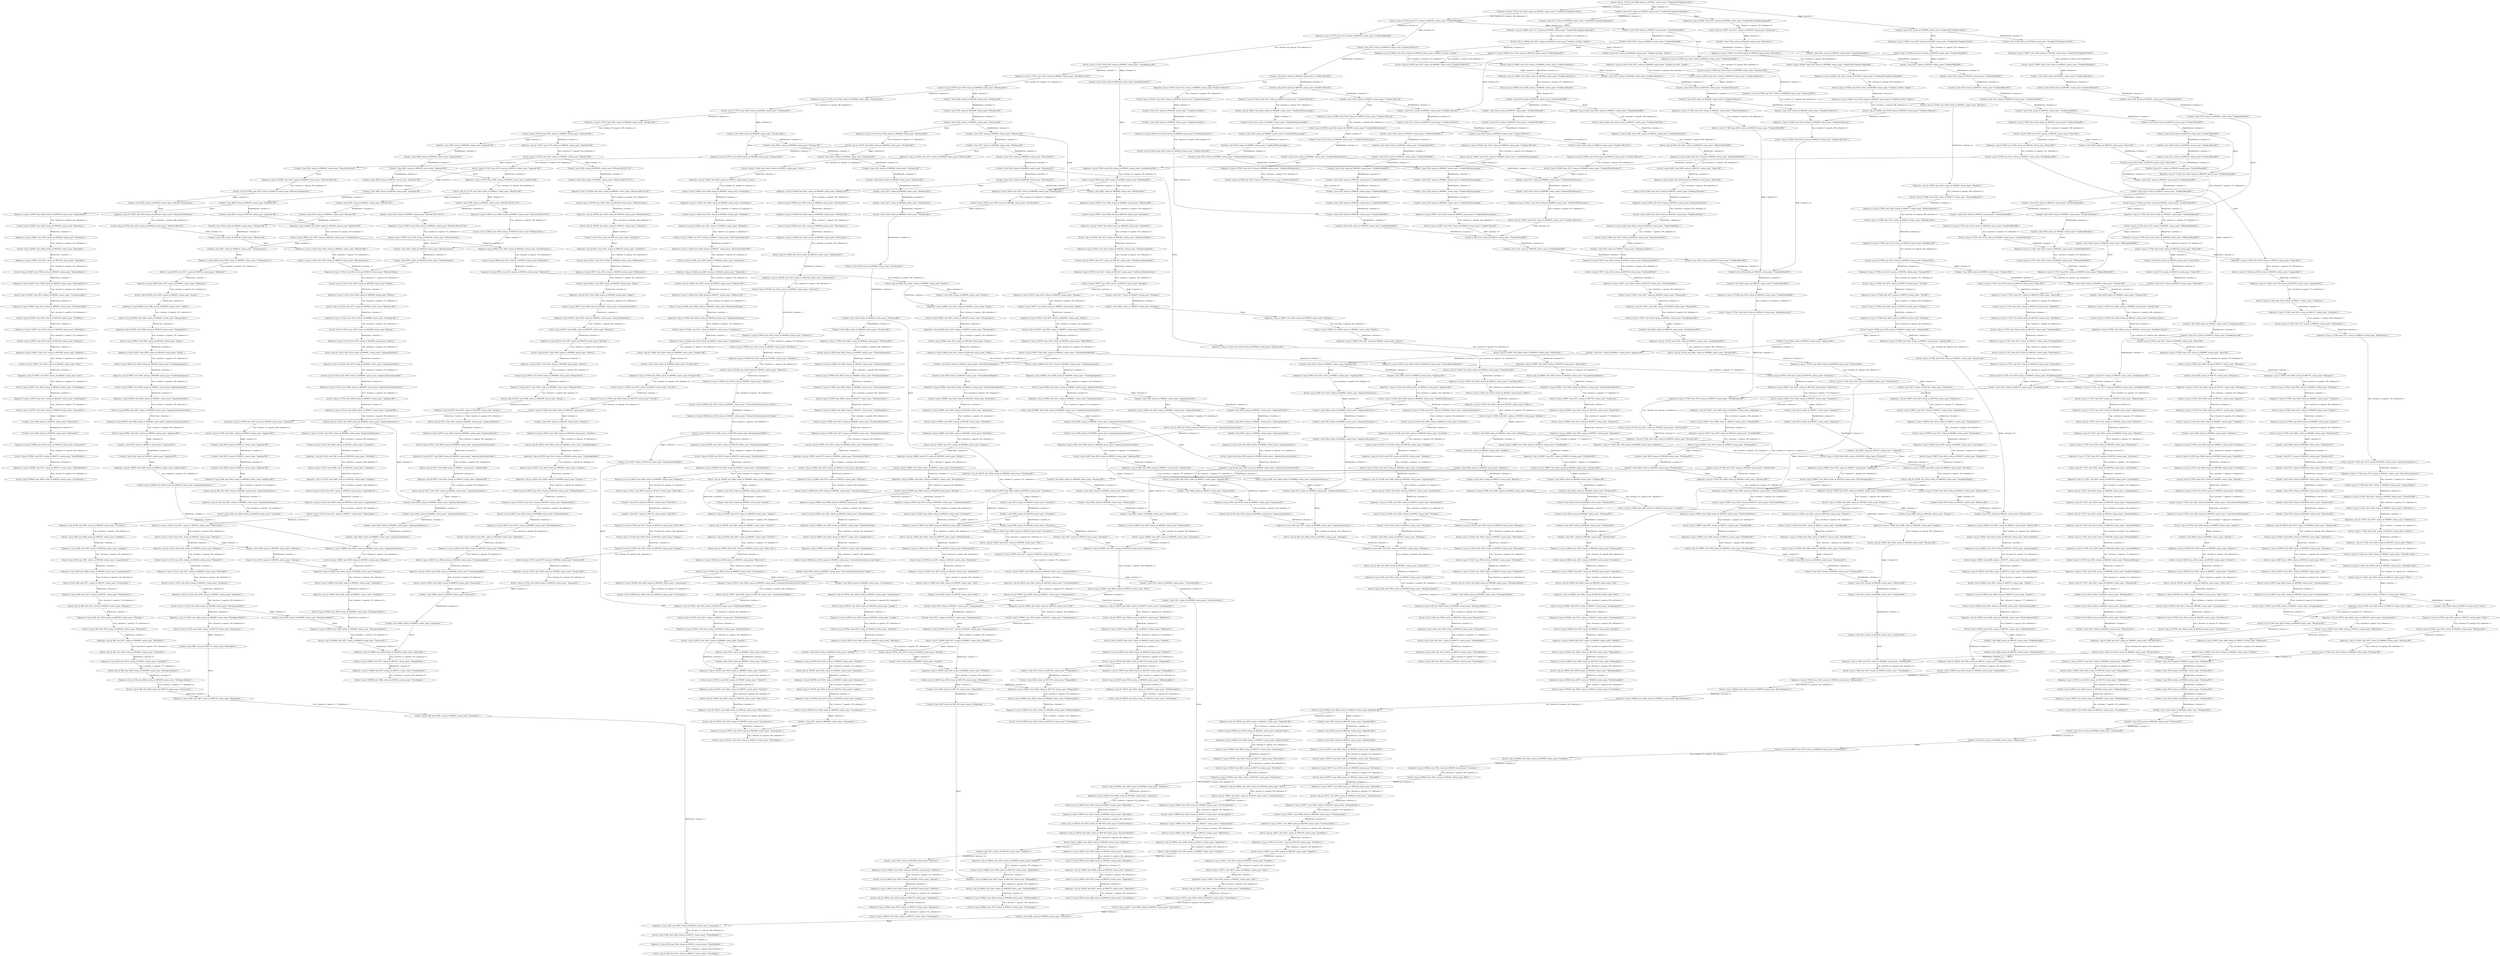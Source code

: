 digraph {
    0 [ label = "Departure { trip_id: 588, time: 8454, station_id: 8000013, station_name: \"Augsburg Hbf\" }" ]
    1 [ label = "Transfer { time: 8454, station_id: 8000013, station_name: \"Augsburg Hbf\" }" ]
    2 [ label = "Arrival { trip_id: 588, time: 8456, station_id: 8000662, station_name: \"Augsburg-Oberhausen\" }" ]
    3 [ label = "Departure { trip_id: 588, time: 8457, station_id: 8000662, station_name: \"Augsburg-Oberhausen\" }" ]
    4 [ label = "Arrival { trip_id: 588, time: 8460, station_id: 8002256, station_name: \"Gersthofen\" }" ]
    5 [ label = "Departure { trip_id: 588, time: 8461, station_id: 8002256, station_name: \"Gersthofen\" }" ]
    6 [ label = "Arrival { trip_id: 588, time: 8464, station_id: 8002162, station_name: \"Gablingen\" }" ]
    7 [ label = "Departure { trip_id: 588, time: 8465, station_id: 8002162, station_name: \"Gablingen\" }" ]
    8 [ label = "Arrival { trip_id: 588, time: 8467, station_id: 8003560, station_name: \"Langweid(Lech)\" }" ]
    9 [ label = "Departure { trip_id: 588, time: 8468, station_id: 8003560, station_name: \"Langweid(Lech)\" }" ]
    10 [ label = "Arrival { trip_id: 588, time: 8471, station_id: 8002761, station_name: \"Herbertshofen\" }" ]
    11 [ label = "Departure { trip_id: 588, time: 8471, station_id: 8002761, station_name: \"Herbertshofen\" }" ]
    12 [ label = "Arrival { trip_id: 588, time: 8473, station_id: 8003952, station_name: \"Meitingen\" }" ]
    13 [ label = "Departure { trip_id: 588, time: 8474, station_id: 8003952, station_name: \"Meitingen\" }" ]
    14 [ label = "Arrival { trip_id: 588, time: 8476, station_id: 8006363, station_name: \"Westendorf\" }" ]
    15 [ label = "Departure { trip_id: 588, time: 8477, station_id: 8006363, station_name: \"Westendorf\" }" ]
    16 [ label = "Arrival { trip_id: 588, time: 8479, station_id: 8004451, station_name: \"Nordendorf\" }" ]
    17 [ label = "Departure { trip_id: 588, time: 8479, station_id: 8004451, station_name: \"Nordendorf\" }" ]
    18 [ label = "Arrival { trip_id: 588, time: 8484, station_id: 8003989, station_name: \"Mertingen Bahnhof\" }" ]
    19 [ label = "Departure { trip_id: 588, time: 8484, station_id: 8003989, station_name: \"Mertingen Bahnhof\" }" ]
    20 [ label = "Arrival { trip_id: 588, time: 8486, station_id: 8000778, station_name: \"Bäumenheim\" }" ]
    21 [ label = "Departure { trip_id: 588, time: 8487, station_id: 8000778, station_name: \"Bäumenheim\" }" ]
    22 [ label = "Transfer { time: 8487, station_id: 8000778, station_name: \"Bäumenheim\" }" ]
    23 [ label = "Arrival { trip_id: 588, time: 8492, station_id: 8000078, station_name: \"Donauwörth\" }" ]
    24 [ label = "Departure { trip_id: 588, time: 8493, station_id: 8000078, station_name: \"Donauwörth\" }" ]
    25 [ label = "Transfer { time: 8493, station_id: 8000078, station_name: \"Donauwörth\" }" ]
    26 [ label = "Arrival { trip_id: 588, time: 8504, station_id: 8004731, station_name: \"Otting-Weilheim\" }" ]
    27 [ label = "Departure { trip_id: 588, time: 8504, station_id: 8004731, station_name: \"Otting-Weilheim\" }" ]
    28 [ label = "Arrival { trip_id: 588, time: 8513, station_id: 8000122, station_name: \"Treuchtlingen\" }" ]
    29 [ label = "Transfer { time: 8424, station_id: 8000662, station_name: \"Augsburg-Oberhausen\" }" ]
    30 [ label = "Departure { trip_id: 646, time: 8352, station_id: 8000661, station_name: \"Augsburg-Hochzoll\" }" ]
    31 [ label = "Transfer { time: 8352, station_id: 8000661, station_name: \"Augsburg-Hochzoll\" }" ]
    32 [ label = "Arrival { trip_id: 646, time: 8356, station_id: 8000658, station_name: \"Augsburg Haunstetterstraße\" }" ]
    33 [ label = "Departure { trip_id: 646, time: 8356, station_id: 8000658, station_name: \"Augsburg Haunstetterstraße\" }" ]
    34 [ label = "Transfer { time: 8356, station_id: 8000658, station_name: \"Augsburg Haunstetterstraße\" }" ]
    35 [ label = "Arrival { trip_id: 646, time: 8359, station_id: 8000013, station_name: \"Augsburg Hbf\" }" ]
    36 [ label = "Departure { trip_id: 646, time: 8368, station_id: 8000013, station_name: \"Augsburg Hbf\" }" ]
    37 [ label = "Transfer { time: 8368, station_id: 8000013, station_name: \"Augsburg Hbf\" }" ]
    38 [ label = "Arrival { trip_id: 646, time: 8370, station_id: 8000662, station_name: \"Augsburg-Oberhausen\" }" ]
    39 [ label = "Departure { trip_id: 646, time: 8372, station_id: 8000662, station_name: \"Augsburg-Oberhausen\" }" ]
    40 [ label = "Transfer { time: 8372, station_id: 8000662, station_name: \"Augsburg-Oberhausen\" }" ]
    41 [ label = "Arrival { trip_id: 646, time: 8380, station_id: 8003952, station_name: \"Meitingen\" }" ]
    42 [ label = "Departure { trip_id: 646, time: 8381, station_id: 8003952, station_name: \"Meitingen\" }" ]
    43 [ label = "Transfer { time: 8381, station_id: 8003952, station_name: \"Meitingen\" }" ]
    44 [ label = "Arrival { trip_id: 646, time: 8385, station_id: 8004451, station_name: \"Nordendorf\" }" ]
    45 [ label = "Departure { trip_id: 646, time: 8385, station_id: 8004451, station_name: \"Nordendorf\" }" ]
    46 [ label = "Arrival { trip_id: 646, time: 8390, station_id: 8003989, station_name: \"Mertingen Bahnhof\" }" ]
    47 [ label = "Departure { trip_id: 646, time: 8390, station_id: 8003989, station_name: \"Mertingen Bahnhof\" }" ]
    48 [ label = "Transfer { time: 8390, station_id: 8003989, station_name: \"Mertingen Bahnhof\" }" ]
    49 [ label = "Arrival { trip_id: 646, time: 8396, station_id: 8000078, station_name: \"Donauwörth\" }" ]
    50 [ label = "Departure { trip_id: 646, time: 8399, station_id: 8000078, station_name: \"Donauwörth\" }" ]
    51 [ label = "Arrival { trip_id: 646, time: 8411, station_id: 8004731, station_name: \"Otting-Weilheim\" }" ]
    52 [ label = "Departure { trip_id: 646, time: 8411, station_id: 8004731, station_name: \"Otting-Weilheim\" }" ]
    53 [ label = "Arrival { trip_id: 646, time: 8420, station_id: 8000122, station_name: \"Treuchtlingen\" }" ]
    54 [ label = "Transfer { time: 8352, station_id: 8000661, station_name: \"Augsburg-Hochzoll\" }" ]
    55 [ label = "Transfer { time: 8124, station_id: 8000105, station_name: \"Frankfurt(Main)Hbf\" }" ]
    56 [ label = "Transfer { time: 8124, station_id: 8000105, station_name: \"Frankfurt(Main)Hbf\" }" ]
    57 [ label = "Transfer { time: 8131, station_id: 8000105, station_name: \"Frankfurt(Main)Hbf\" }" ]
    58 [ label = "Transfer { time: 8131, station_id: 8000105, station_name: \"Frankfurt(Main)Hbf\" }" ]
    59 [ label = "Transfer { time: 8318, station_id: 8000284, station_name: \"Nürnberg Hbf\" }" ]
    60 [ label = "Transfer { time: 8256, station_id: 8000260, station_name: \"Würzburg Hbf\" }" ]
    61 [ label = "Transfer { time: 8318, station_id: 8000284, station_name: \"Nürnberg Hbf\" }" ]
    62 [ label = "Transfer { time: 8257, station_id: 8000284, station_name: \"Nürnberg Hbf\" }" ]
    63 [ label = "Transfer { time: 8318, station_id: 8000284, station_name: \"Nürnberg Hbf\" }" ]
    64 [ label = "Transfer { time: 8318, station_id: 8000284, station_name: \"Nürnberg Hbf\" }" ]
    65 [ label = "Transfer { time: 8318, station_id: 8000284, station_name: \"Nürnberg Hbf\" }" ]
    66 [ label = "Transfer { time: 8318, station_id: 8000284, station_name: \"Nürnberg Hbf\" }" ]
    67 [ label = "Departure { trip_id: 1949, time: 8220, station_id: 8000115, station_name: \"Fulda\" }" ]
    68 [ label = "Transfer { time: 8220, station_id: 8000115, station_name: \"Fulda\" }" ]
    69 [ label = "Arrival { trip_id: 1949, time: 8255, station_id: 8000260, station_name: \"Würzburg Hbf\" }" ]
    70 [ label = "Departure { trip_id: 1949, time: 8257, station_id: 8000260, station_name: \"Würzburg Hbf\" }" ]
    71 [ label = "Transfer { time: 8257, station_id: 8000260, station_name: \"Würzburg Hbf\" }" ]
    72 [ label = "Arrival { trip_id: 1949, time: 8310, station_id: 8000284, station_name: \"Nürnberg Hbf\" }" ]
    73 [ label = "Departure { trip_id: 1949, time: 8313, station_id: 8000284, station_name: \"Nürnberg Hbf\" }" ]
    74 [ label = "Transfer { time: 8313, station_id: 8000284, station_name: \"Nürnberg Hbf\" }" ]
    75 [ label = "Arrival { trip_id: 1949, time: 8347, station_id: 8000122, station_name: \"Treuchtlingen\" }" ]
    76 [ label = "Transfer { time: 8190, station_id: 8000260, station_name: \"Würzburg Hbf\" }" ]
    77 [ label = "Transfer { time: 8142, station_id: 8000105, station_name: \"Frankfurt(Main)Hbf\" }" ]
    78 [ label = "Transfer { time: 8142, station_id: 8000105, station_name: \"Frankfurt(Main)Hbf\" }" ]
    79 [ label = "Transfer { time: 8155, station_id: 8000150, station_name: \"Hanau Hbf\" }" ]
    80 [ label = "Departure { trip_id: 4482, time: 8140, station_id: 8000105, station_name: \"Frankfurt(Main)Hbf\" }" ]
    81 [ label = "Transfer { time: 8140, station_id: 8000105, station_name: \"Frankfurt(Main)Hbf\" }" ]
    82 [ label = "Arrival { trip_id: 4482, time: 8145, station_id: 8002041, station_name: \"Frankfurt(Main)Süd\" }" ]
    83 [ label = "Departure { trip_id: 4482, time: 8146, station_id: 8002041, station_name: \"Frankfurt(Main)Süd\" }" ]
    84 [ label = "Arrival { trip_id: 4482, time: 8151, station_id: 8000349, station_name: \"Offenbach(Main)Hbf\" }" ]
    85 [ label = "Departure { trip_id: 4482, time: 8151, station_id: 8000349, station_name: \"Offenbach(Main)Hbf\" }" ]
    86 [ label = "Arrival { trip_id: 4482, time: 8168, station_id: 8000150, station_name: \"Hanau Hbf\" }" ]
    87 [ label = "Departure { trip_id: 4482, time: 8169, station_id: 8000150, station_name: \"Hanau Hbf\" }" ]
    88 [ label = "Arrival { trip_id: 4482, time: 8174, station_id: 8002531, station_name: \"Hainburg Hainstadt\" }" ]
    89 [ label = "Departure { trip_id: 4482, time: 8176, station_id: 8002531, station_name: \"Hainburg Hainstadt\" }" ]
    90 [ label = "Arrival { trip_id: 4482, time: 8180, station_id: 8005522, station_name: \"Seligenstadt(Hess)\" }" ]
    91 [ label = "Departure { trip_id: 4482, time: 8180, station_id: 8005522, station_name: \"Seligenstadt(Hess)\" }" ]
    92 [ label = "Arrival { trip_id: 4482, time: 8187, station_id: 8000015, station_name: \"Babenhausen(Hess)\" }" ]
    93 [ label = "Transfer { time: 8351, station_id: 8004158, station_name: \"München-Pasing\" }" ]
    94 [ label = "Departure { trip_id: 4568, time: 8331, station_id: 8000013, station_name: \"Augsburg Hbf\" }" ]
    95 [ label = "Transfer { time: 8331, station_id: 8000013, station_name: \"Augsburg Hbf\" }" ]
    96 [ label = "Arrival { trip_id: 4568, time: 8333, station_id: 8000662, station_name: \"Augsburg-Oberhausen\" }" ]
    97 [ label = "Departure { trip_id: 4580, time: 8352, station_id: 8000661, station_name: \"Augsburg-Hochzoll\" }" ]
    98 [ label = "Transfer { time: 8352, station_id: 8000661, station_name: \"Augsburg-Hochzoll\" }" ]
    99 [ label = "Arrival { trip_id: 4580, time: 8356, station_id: 8000658, station_name: \"Augsburg Haunstetterstraße\" }" ]
    100 [ label = "Departure { trip_id: 4580, time: 8356, station_id: 8000658, station_name: \"Augsburg Haunstetterstraße\" }" ]
    101 [ label = "Transfer { time: 8356, station_id: 8000658, station_name: \"Augsburg Haunstetterstraße\" }" ]
    102 [ label = "Arrival { trip_id: 4580, time: 8359, station_id: 8000013, station_name: \"Augsburg Hbf\" }" ]
    103 [ label = "Departure { trip_id: 4580, time: 8364, station_id: 8000013, station_name: \"Augsburg Hbf\" }" ]
    104 [ label = "Arrival { trip_id: 4580, time: 8366, station_id: 8000662, station_name: \"Augsburg-Oberhausen\" }" ]
    105 [ label = "Transfer { time: 8367, station_id: 8000662, station_name: \"Augsburg-Oberhausen\" }" ]
    106 [ label = "Transfer { time: 8315, station_id: 8010101, station_name: \"Erfurt Hbf\" }" ]
    107 [ label = "Transfer { time: 8280, station_id: 8000183, station_name: \"Ingolstadt Hbf\" }" ]
    108 [ label = "Transfer { time: 8190, station_id: 8000260, station_name: \"Würzburg Hbf\" }" ]
    109 [ label = "Transfer { time: 8280, station_id: 8000183, station_name: \"Ingolstadt Hbf\" }" ]
    110 [ label = "Transfer { time: 8313, station_id: 8000284, station_name: \"Nürnberg Hbf\" }" ]
    111 [ label = "Transfer { time: 8254, station_id: 8000260, station_name: \"Würzburg Hbf\" }" ]
    112 [ label = "Transfer { time: 8152, station_id: 8000105, station_name: \"Frankfurt(Main)Hbf\" }" ]
    113 [ label = "Departure { trip_id: 76539, time: 8124, station_id: 8000105, station_name: \"Frankfurt(Main)Hbf\" }" ]
    114 [ label = "Transfer { time: 8124, station_id: 8000105, station_name: \"Frankfurt(Main)Hbf\" }" ]
    115 [ label = "Arrival { trip_id: 76539, time: 8139, station_id: 8000150, station_name: \"Hanau Hbf\" }" ]
    116 [ label = "Departure { trip_id: 76539, time: 8140, station_id: 8000150, station_name: \"Hanau Hbf\" }" ]
    117 [ label = "Arrival { trip_id: 76539, time: 8153, station_id: 8000010, station_name: \"Aschaffenburg Hbf\" }" ]
    118 [ label = "Departure { trip_id: 76539, time: 8154, station_id: 8000010, station_name: \"Aschaffenburg Hbf\" }" ]
    119 [ label = "Transfer { time: 8154, station_id: 8000010, station_name: \"Aschaffenburg Hbf\" }" ]
    120 [ label = "Arrival { trip_id: 76539, time: 8195, station_id: 8000260, station_name: \"Würzburg Hbf\" }" ]
    121 [ label = "Departure { trip_id: 76539, time: 8197, station_id: 8000260, station_name: \"Würzburg Hbf\" }" ]
    122 [ label = "Transfer { time: 8197, station_id: 8000260, station_name: \"Würzburg Hbf\" }" ]
    123 [ label = "Arrival { trip_id: 76539, time: 8250, station_id: 8000284, station_name: \"Nürnberg Hbf\" }" ]
    124 [ label = "Transfer { time: 8252, station_id: 8000284, station_name: \"Nürnberg Hbf\" }" ]
    125 [ label = "Transfer { time: 8310, station_id: 8000284, station_name: \"Nürnberg Hbf\" }" ]
    126 [ label = "Transfer { time: 8133, station_id: 8000105, station_name: \"Frankfurt(Main)Hbf\" }" ]
    127 [ label = "Transfer { time: 8226, station_id: 8000096, station_name: \"Stuttgart Hbf\" }" ]
    128 [ label = "Departure { trip_id: 89035, time: 8367, station_id: 8005432, station_name: \"Schrobenhausen\" }" ]
    129 [ label = "Transfer { time: 8367, station_id: 8005432, station_name: \"Schrobenhausen\" }" ]
    130 [ label = "Arrival { trip_id: 89035, time: 8373, station_id: 8004914, station_name: \"Radersdorf\" }" ]
    131 [ label = "Departure { trip_id: 89035, time: 8374, station_id: 8004914, station_name: \"Radersdorf\" }" ]
    132 [ label = "Arrival { trip_id: 89035, time: 8378, station_id: 8000452, station_name: \"Aichach\" }" ]
    133 [ label = "Departure { trip_id: 89035, time: 8386, station_id: 8000452, station_name: \"Aichach\" }" ]
    134 [ label = "Arrival { trip_id: 89035, time: 8390, station_id: 8004532, station_name: \"Obergriesbach\" }" ]
    135 [ label = "Departure { trip_id: 89035, time: 8390, station_id: 8004532, station_name: \"Obergriesbach\" }" ]
    136 [ label = "Arrival { trip_id: 89035, time: 8394, station_id: 8001382, station_name: \"Dasing\" }" ]
    137 [ label = "Departure { trip_id: 89035, time: 8395, station_id: 8001382, station_name: \"Dasing\" }" ]
    138 [ label = "Arrival { trip_id: 89035, time: 8400, station_id: 8002099, station_name: \"Friedberg(Augsburg)\" }" ]
    139 [ label = "Departure { trip_id: 89035, time: 8401, station_id: 8002099, station_name: \"Friedberg(Augsburg)\" }" ]
    140 [ label = "Arrival { trip_id: 89035, time: 8404, station_id: 8000661, station_name: \"Augsburg-Hochzoll\" }" ]
    141 [ label = "Departure { trip_id: 89035, time: 8404, station_id: 8000661, station_name: \"Augsburg-Hochzoll\" }" ]
    142 [ label = "Arrival { trip_id: 89035, time: 8407, station_id: 8000658, station_name: \"Augsburg Haunstetterstraße\" }" ]
    143 [ label = "Departure { trip_id: 89035, time: 8408, station_id: 8000658, station_name: \"Augsburg Haunstetterstraße\" }" ]
    144 [ label = "Arrival { trip_id: 89035, time: 8411, station_id: 8000013, station_name: \"Augsburg Hbf\" }" ]
    145 [ label = "Departure { trip_id: 89042, time: 8291, station_id: 8000183, station_name: \"Ingolstadt Hbf\" }" ]
    146 [ label = "Transfer { time: 8291, station_id: 8000183, station_name: \"Ingolstadt Hbf\" }" ]
    147 [ label = "Arrival { trip_id: 89042, time: 8307, station_id: 8005432, station_name: \"Schrobenhausen\" }" ]
    148 [ label = "Departure { trip_id: 89042, time: 8307, station_id: 8005432, station_name: \"Schrobenhausen\" }" ]
    149 [ label = "Arrival { trip_id: 89042, time: 8313, station_id: 8004914, station_name: \"Radersdorf\" }" ]
    150 [ label = "Departure { trip_id: 89042, time: 8314, station_id: 8004914, station_name: \"Radersdorf\" }" ]
    151 [ label = "Arrival { trip_id: 89042, time: 8318, station_id: 8000452, station_name: \"Aichach\" }" ]
    152 [ label = "Departure { trip_id: 89042, time: 8323, station_id: 8000452, station_name: \"Aichach\" }" ]
    153 [ label = "Transfer { time: 8323, station_id: 8000452, station_name: \"Aichach\" }" ]
    154 [ label = "Arrival { trip_id: 89042, time: 8327, station_id: 8004532, station_name: \"Obergriesbach\" }" ]
    155 [ label = "Departure { trip_id: 89042, time: 8327, station_id: 8004532, station_name: \"Obergriesbach\" }" ]
    156 [ label = "Arrival { trip_id: 89042, time: 8331, station_id: 8001382, station_name: \"Dasing\" }" ]
    157 [ label = "Departure { trip_id: 89042, time: 8332, station_id: 8001382, station_name: \"Dasing\" }" ]
    158 [ label = "Arrival { trip_id: 89042, time: 8337, station_id: 8002099, station_name: \"Friedberg(Augsburg)\" }" ]
    159 [ label = "Departure { trip_id: 89042, time: 8338, station_id: 8002099, station_name: \"Friedberg(Augsburg)\" }" ]
    160 [ label = "Arrival { trip_id: 89042, time: 8341, station_id: 8000661, station_name: \"Augsburg-Hochzoll\" }" ]
    161 [ label = "Departure { trip_id: 89042, time: 8341, station_id: 8000661, station_name: \"Augsburg-Hochzoll\" }" ]
    162 [ label = "Arrival { trip_id: 89042, time: 8344, station_id: 8000658, station_name: \"Augsburg Haunstetterstraße\" }" ]
    163 [ label = "Departure { trip_id: 89137, time: 8370, station_id: 8000119, station_name: \"Geltendorf\" }" ]
    164 [ label = "Transfer { time: 8370, station_id: 8000119, station_name: \"Geltendorf\" }" ]
    165 [ label = "Arrival { trip_id: 89137, time: 8375, station_id: 8006184, station_name: \"Walleshausen\" }" ]
    166 [ label = "Departure { trip_id: 89137, time: 8375, station_id: 8006184, station_name: \"Walleshausen\" }" ]
    167 [ label = "Arrival { trip_id: 89137, time: 8380, station_id: 8001683, station_name: \"Egling\" }" ]
    168 [ label = "Departure { trip_id: 89137, time: 8380, station_id: 8001683, station_name: \"Egling\" }" ]
    169 [ label = "Arrival { trip_id: 89137, time: 8382, station_id: 8005381, station_name: \"Schmiechen(Schwab)\" }" ]
    170 [ label = "Departure { trip_id: 89137, time: 8383, station_id: 8005381, station_name: \"Schmiechen(Schwab)\" }" ]
    171 [ label = "Arrival { trip_id: 89137, time: 8386, station_id: 8003979, station_name: \"Merching\" }" ]
    172 [ label = "Departure { trip_id: 89137, time: 8387, station_id: 8003979, station_name: \"Merching\" }" ]
    173 [ label = "Arrival { trip_id: 89137, time: 8390, station_id: 8003982, station_name: \"Mering\" }" ]
    174 [ label = "Departure { trip_id: 89137, time: 8391, station_id: 8003982, station_name: \"Mering\" }" ]
    175 [ label = "Arrival { trip_id: 89137, time: 8393, station_id: 8004008, station_name: \"Mering-St Afra\" }" ]
    176 [ label = "Departure { trip_id: 89137, time: 8394, station_id: 8004008, station_name: \"Mering-St Afra\" }" ]
    177 [ label = "Arrival { trip_id: 89137, time: 8396, station_id: 8003299, station_name: \"Kissing\" }" ]
    178 [ label = "Departure { trip_id: 89137, time: 8397, station_id: 8003299, station_name: \"Kissing\" }" ]
    179 [ label = "Arrival { trip_id: 89137, time: 8401, station_id: 8000661, station_name: \"Augsburg-Hochzoll\" }" ]
    180 [ label = "Departure { trip_id: 89137, time: 8402, station_id: 8000661, station_name: \"Augsburg-Hochzoll\" }" ]
    181 [ label = "Arrival { trip_id: 89137, time: 8405, station_id: 8000658, station_name: \"Augsburg Haunstetterstraße\" }" ]
    182 [ label = "Departure { trip_id: 89137, time: 8405, station_id: 8000658, station_name: \"Augsburg Haunstetterstraße\" }" ]
    183 [ label = "Arrival { trip_id: 89137, time: 8408, station_id: 8000013, station_name: \"Augsburg Hbf\" }" ]
    184 [ label = "Departure { trip_id: 89137, time: 8410, station_id: 8000013, station_name: \"Augsburg Hbf\" }" ]
    185 [ label = "Arrival { trip_id: 89137, time: 8413, station_id: 8000662, station_name: \"Augsburg-Oberhausen\" }" ]
    186 [ label = "Transfer { time: 8331, station_id: 8000013, station_name: \"Augsburg Hbf\" }" ]
    187 [ label = "Transfer { time: 8451, station_id: 8000013, station_name: \"Augsburg Hbf\" }" ]
    188 [ label = "Transfer { time: 8326, station_id: 8098261, station_name: \"München Hbf Gl.27-36\" }" ]
    189 [ label = "Transfer { time: 8335, station_id: 8000261, station_name: \"München Hbf\" }" ]
    190 [ label = "Transfer { time: 8125, station_id: 8000105, station_name: \"Frankfurt(Main)Hbf\" }" ]
    191 [ label = "Transfer { time: 8124, station_id: 8000105, station_name: \"Frankfurt(Main)Hbf\" }" ]
    192 [ label = "Transfer { time: 8154, station_id: 8000105, station_name: \"Frankfurt(Main)Hbf\" }" ]
    193 [ label = "Transfer { time: 8131, station_id: 8000105, station_name: \"Frankfurt(Main)Hbf\" }" ]
    194 [ label = "Transfer { time: 8121, station_id: 8000105, station_name: \"Frankfurt(Main)Hbf\" }" ]
    195 [ label = "Transfer { time: 8152, station_id: 8000105, station_name: \"Frankfurt(Main)Hbf\" }" ]
    196 [ label = "Transfer { time: 8124, station_id: 8000105, station_name: \"Frankfurt(Main)Hbf\" }" ]
    197 [ label = "Transfer { time: 8144, station_id: 8000105, station_name: \"Frankfurt(Main)Hbf\" }" ]
    198 [ label = "Departure { trip_id: 103021, time: 8139, station_id: 8006690, station_name: \"Frankfurt(M)Galluswarte\" }" ]
    199 [ label = "Transfer { time: 8139, station_id: 8006690, station_name: \"Frankfurt(M)Galluswarte\" }" ]
    200 [ label = "Arrival { trip_id: 103021, time: 8141, station_id: 8098105, station_name: \"Frankfurt Hbf (tief)\" }" ]
    201 [ label = "Transfer { time: 8128, station_id: 8002041, station_name: \"Frankfurt(Main)Süd\" }" ]
    202 [ label = "Transfer { time: 8137, station_id: 8006691, station_name: \"Frankfurt(M)Taunusanlage\" }" ]
    203 [ label = "Transfer { time: 8122, station_id: 8098105, station_name: \"Frankfurt Hbf (tief)\" }" ]
    204 [ label = "Transfer { time: 8136, station_id: 8006691, station_name: \"Frankfurt(M)Taunusanlage\" }" ]
    205 [ label = "Transfer { time: 8127, station_id: 8098105, station_name: \"Frankfurt Hbf (tief)\" }" ]
    206 [ label = "Transfer { time: 8131, station_id: 8002046, station_name: \"Frankfurt-Griesheim\" }" ]
    207 [ label = "Departure { trip_id: 103265, time: 8126, station_id: 8003228, station_name: \"Kelsterbach\" }" ]
    208 [ label = "Transfer { time: 8126, station_id: 8003228, station_name: \"Kelsterbach\" }" ]
    209 [ label = "Arrival { trip_id: 103265, time: 8130, station_id: 8070004, station_name: \"Frankfurt(M) Flughafen Regionalbf\" }" ]
    210 [ label = "Departure { trip_id: 103265, time: 8132, station_id: 8070004, station_name: \"Frankfurt(M) Flughafen Regionalbf\" }" ]
    211 [ label = "Arrival { trip_id: 103265, time: 8136, station_id: 8002040, station_name: \"Frankfurt am Main - Stadion\" }" ]
    212 [ label = "Departure { trip_id: 103265, time: 8136, station_id: 8002040, station_name: \"Frankfurt am Main - Stadion\" }" ]
    213 [ label = "Arrival { trip_id: 103265, time: 8139, station_id: 8002050, station_name: \"Frankfurt-Niederrad\" }" ]
    214 [ label = "Departure { trip_id: 103265, time: 8139, station_id: 8002050, station_name: \"Frankfurt-Niederrad\" }" ]
    215 [ label = "Transfer { time: 8139, station_id: 8002050, station_name: \"Frankfurt-Niederrad\" }" ]
    216 [ label = "Arrival { trip_id: 103265, time: 8143, station_id: 8098105, station_name: \"Frankfurt Hbf (tief)\" }" ]
    217 [ label = "Transfer { time: 8146, station_id: 8000150, station_name: \"Hanau Hbf\" }" ]
    218 [ label = "Departure { trip_id: 103418, time: 8127, station_id: 8002040, station_name: \"Frankfurt am Main - Stadion\" }" ]
    219 [ label = "Transfer { time: 8127, station_id: 8002040, station_name: \"Frankfurt am Main - Stadion\" }" ]
    220 [ label = "Arrival { trip_id: 103418, time: 8131, station_id: 8002050, station_name: \"Frankfurt-Niederrad\" }" ]
    221 [ label = "Transfer { time: 8131, station_id: 8002050, station_name: \"Frankfurt-Niederrad\" }" ]
    222 [ label = "Departure { trip_id: 103478, time: 8120, station_id: 8000105, station_name: \"Frankfurt(Main)Hbf\" }" ]
    223 [ label = "Transfer { time: 8120, station_id: 8000105, station_name: \"Frankfurt(Main)Hbf\" }" ]
    224 [ label = "Arrival { trip_id: 103478, time: 8125, station_id: 8002050, station_name: \"Frankfurt-Niederrad\" }" ]
    225 [ label = "Transfer { time: 8150, station_id: 8000105, station_name: \"Frankfurt(Main)Hbf\" }" ]
    226 [ label = "Transfer { time: 8138, station_id: 8002041, station_name: \"Frankfurt(Main)Süd\" }" ]
    227 [ label = "Transfer { time: 8132, station_id: 8006691, station_name: \"Frankfurt(M)Taunusanlage\" }" ]
    228 [ label = "Transfer { time: 8137, station_id: 8006690, station_name: \"Frankfurt(M)Galluswarte\" }" ]
    229 [ label = "Transfer { time: 8127, station_id: 8098105, station_name: \"Frankfurt Hbf (tief)\" }" ]
    230 [ label = "Departure { trip_id: 103768, time: 8134, station_id: 8006690, station_name: \"Frankfurt(M)Galluswarte\" }" ]
    231 [ label = "Transfer { time: 8134, station_id: 8006690, station_name: \"Frankfurt(M)Galluswarte\" }" ]
    232 [ label = "Arrival { trip_id: 103768, time: 8136, station_id: 8098105, station_name: \"Frankfurt Hbf (tief)\" }" ]
    233 [ label = "Transfer { time: 8139, station_id: 8006691, station_name: \"Frankfurt(M)Taunusanlage\" }" ]
    234 [ label = "Departure { trip_id: 103835, time: 8124, station_id: 8098105, station_name: \"Frankfurt Hbf (tief)\" }" ]
    235 [ label = "Transfer { time: 8124, station_id: 8098105, station_name: \"Frankfurt Hbf (tief)\" }" ]
    236 [ label = "Arrival { trip_id: 103835, time: 8126, station_id: 8006690, station_name: \"Frankfurt(M)Galluswarte\" }" ]
    237 [ label = "Departure { trip_id: 103924, time: 8129, station_id: 8098105, station_name: \"Frankfurt Hbf (tief)\" }" ]
    238 [ label = "Transfer { time: 8129, station_id: 8098105, station_name: \"Frankfurt Hbf (tief)\" }" ]
    239 [ label = "Arrival { trip_id: 103924, time: 8131, station_id: 8006690, station_name: \"Frankfurt(M)Galluswarte\" }" ]
    240 [ label = "Transfer { time: 8132, station_id: 8006690, station_name: \"Frankfurt(M)Galluswarte\" }" ]
    241 [ label = "Transfer { time: 8134, station_id: 8006691, station_name: \"Frankfurt(M)Taunusanlage\" }" ]
    242 [ label = "Transfer { time: 8128, station_id: 8002041, station_name: \"Frankfurt(Main)Süd\" }" ]
    243 [ label = "Departure { trip_id: 104219, time: 8134, station_id: 8002046, station_name: \"Frankfurt-Griesheim\" }" ]
    244 [ label = "Transfer { time: 8134, station_id: 8002046, station_name: \"Frankfurt-Griesheim\" }" ]
    245 [ label = "Arrival { trip_id: 104219, time: 8138, station_id: 8098105, station_name: \"Frankfurt Hbf (tief)\" }" ]
    246 [ label = "Departure { trip_id: 104221, time: 8124, station_id: 8098105, station_name: \"Frankfurt Hbf (tief)\" }" ]
    247 [ label = "Transfer { time: 8124, station_id: 8098105, station_name: \"Frankfurt Hbf (tief)\" }" ]
    248 [ label = "Arrival { trip_id: 104221, time: 8126, station_id: 8006691, station_name: \"Frankfurt(M)Taunusanlage\" }" ]
    249 [ label = "Transfer { time: 8134, station_id: 8006691, station_name: \"Frankfurt(M)Taunusanlage\" }" ]
    250 [ label = "Departure { trip_id: 104347, time: 8122, station_id: 8098105, station_name: \"Frankfurt Hbf (tief)\" }" ]
    251 [ label = "Transfer { time: 8122, station_id: 8098105, station_name: \"Frankfurt Hbf (tief)\" }" ]
    252 [ label = "Arrival { trip_id: 104347, time: 8126, station_id: 8002046, station_name: \"Frankfurt-Griesheim\" }" ]
    253 [ label = "Departure { trip_id: 104457, time: 8139, station_id: 8006691, station_name: \"Frankfurt(M)Taunusanlage\" }" ]
    254 [ label = "Transfer { time: 8139, station_id: 8006691, station_name: \"Frankfurt(M)Taunusanlage\" }" ]
    255 [ label = "Arrival { trip_id: 104457, time: 8141, station_id: 8098105, station_name: \"Frankfurt Hbf (tief)\" }" ]
    256 [ label = "Departure { trip_id: 104587, time: 8114, station_id: 8070004, station_name: \"Frankfurt(M) Flughafen Regionalbf\" }" ]
    257 [ label = "Transfer { time: 8114, station_id: 8070004, station_name: \"Frankfurt(M) Flughafen Regionalbf\" }" ]
    258 [ label = "Arrival { trip_id: 104587, time: 8117, station_id: 8003228, station_name: \"Kelsterbach\" }" ]
    259 [ label = "Transfer { time: 8136, station_id: 8002050, station_name: \"Frankfurt-Niederrad\" }" ]
    260 [ label = "Departure { trip_id: 104644, time: 8117, station_id: 8070004, station_name: \"Frankfurt(M) Flughafen Regionalbf\" }" ]
    261 [ label = "Transfer { time: 8117, station_id: 8070004, station_name: \"Frankfurt(M) Flughafen Regionalbf\" }" ]
    262 [ label = "Arrival { trip_id: 104644, time: 8121, station_id: 8002040, station_name: \"Frankfurt am Main - Stadion\" }" ]
    263 [ label = "Departure { trip_id: 104644, time: 8121, station_id: 8002040, station_name: \"Frankfurt am Main - Stadion\" }" ]
    264 [ label = "Arrival { trip_id: 104644, time: 8124, station_id: 8002050, station_name: \"Frankfurt-Niederrad\" }" ]
    265 [ label = "Departure { trip_id: 104644, time: 8124, station_id: 8002050, station_name: \"Frankfurt-Niederrad\" }" ]
    266 [ label = "Arrival { trip_id: 104644, time: 8128, station_id: 8098105, station_name: \"Frankfurt Hbf (tief)\" }" ]
    267 [ label = "Departure { trip_id: 104644, time: 8129, station_id: 8098105, station_name: \"Frankfurt Hbf (tief)\" }" ]
    268 [ label = "Transfer { time: 8129, station_id: 8098105, station_name: \"Frankfurt Hbf (tief)\" }" ]
    269 [ label = "Arrival { trip_id: 104644, time: 8131, station_id: 8006691, station_name: \"Frankfurt(M)Taunusanlage\" }" ]
    270 [ label = "Transfer { time: 8131, station_id: 8006691, station_name: \"Frankfurt(M)Taunusanlage\" }" ]
    271 [ label = "Departure { trip_id: 107092, time: 8321, station_id: 8098263, station_name: \"München Hbf (tief)\" }" ]
    272 [ label = "Transfer { time: 8321, station_id: 8098263, station_name: \"München Hbf (tief)\" }" ]
    273 [ label = "Arrival { trip_id: 107092, time: 8323, station_id: 8004129, station_name: \"München Hackerbrücke\" }" ]
    274 [ label = "Departure { trip_id: 107560, time: 8330, station_id: 8004129, station_name: \"München Hackerbrücke\" }" ]
    275 [ label = "Transfer { time: 8330, station_id: 8004129, station_name: \"München Hackerbrücke\" }" ]
    276 [ label = "Arrival { trip_id: 107560, time: 8331, station_id: 8098263, station_name: \"München Hbf (tief)\" }" ]
    277 [ label = "Departure { trip_id: 108152, time: 8339, station_id: 8098261, station_name: \"München Hbf Gl.27-36\" }" ]
    278 [ label = "Transfer { time: 8339, station_id: 8098261, station_name: \"München Hbf Gl.27-36\" }" ]
    279 [ label = "Arrival { trip_id: 108152, time: 8344, station_id: 8004158, station_name: \"München-Pasing\" }" ]
    280 [ label = "Departure { trip_id: 108273, time: 8339, station_id: 8098261, station_name: \"München Hbf Gl.27-36\" }" ]
    281 [ label = "Transfer { time: 8339, station_id: 8098261, station_name: \"München Hbf Gl.27-36\" }" ]
    282 [ label = "Arrival { trip_id: 108273, time: 8344, station_id: 8004158, station_name: \"München-Pasing\" }" ]
    283 [ label = "Transfer { time: 8356, station_id: 8001749, station_name: \"Ellingen(Bay)\" }" ]
    284 [ label = "Transfer { time: 8307, station_id: 8002237, station_name: \"Georgensgmünd\" }" ]
    285 [ label = "Departure { trip_id: 108504, time: 8347, station_id: 8000284, station_name: \"Nürnberg Hbf\" }" ]
    286 [ label = "Transfer { time: 8347, station_id: 8000284, station_name: \"Nürnberg Hbf\" }" ]
    287 [ label = "Arrival { trip_id: 108504, time: 8357, station_id: 8005439, station_name: \"Schwabach\" }" ]
    288 [ label = "Departure { trip_id: 108504, time: 8357, station_id: 8005439, station_name: \"Schwabach\" }" ]
    289 [ label = "Arrival { trip_id: 108504, time: 8364, station_id: 8005185, station_name: \"Roth\" }" ]
    290 [ label = "Departure { trip_id: 108504, time: 8364, station_id: 8005185, station_name: \"Roth\" }" ]
    291 [ label = "Arrival { trip_id: 108504, time: 8370, station_id: 8002237, station_name: \"Georgensgmünd\" }" ]
    292 [ label = "Departure { trip_id: 108504, time: 8371, station_id: 8002237, station_name: \"Georgensgmünd\" }" ]
    293 [ label = "Arrival { trip_id: 108504, time: 8377, station_id: 8004835, station_name: \"Pleinfeld\" }" ]
    294 [ label = "Departure { trip_id: 108504, time: 8378, station_id: 8004835, station_name: \"Pleinfeld\" }" ]
    295 [ label = "Arrival { trip_id: 108504, time: 8382, station_id: 8001749, station_name: \"Ellingen(Bay)\" }" ]
    296 [ label = "Departure { trip_id: 108504, time: 8382, station_id: 8001749, station_name: \"Ellingen(Bay)\" }" ]
    297 [ label = "Arrival { trip_id: 108504, time: 8386, station_id: 8006298, station_name: \"Weißenburg(Bay)\" }" ]
    298 [ label = "Departure { trip_id: 108504, time: 8387, station_id: 8006298, station_name: \"Weißenburg(Bay)\" }" ]
    299 [ label = "Arrival { trip_id: 108504, time: 8394, station_id: 8000122, station_name: \"Treuchtlingen\" }" ]
    300 [ label = "Departure { trip_id: 108505, time: 8287, station_id: 8000284, station_name: \"Nürnberg Hbf\" }" ]
    301 [ label = "Transfer { time: 8287, station_id: 8000284, station_name: \"Nürnberg Hbf\" }" ]
    302 [ label = "Arrival { trip_id: 108505, time: 8297, station_id: 8005439, station_name: \"Schwabach\" }" ]
    303 [ label = "Departure { trip_id: 108505, time: 8297, station_id: 8005439, station_name: \"Schwabach\" }" ]
    304 [ label = "Transfer { time: 8297, station_id: 8005439, station_name: \"Schwabach\" }" ]
    305 [ label = "Arrival { trip_id: 108505, time: 8304, station_id: 8005185, station_name: \"Roth\" }" ]
    306 [ label = "Departure { trip_id: 108505, time: 8304, station_id: 8005185, station_name: \"Roth\" }" ]
    307 [ label = "Transfer { time: 8304, station_id: 8005185, station_name: \"Roth\" }" ]
    308 [ label = "Arrival { trip_id: 108505, time: 8310, station_id: 8002237, station_name: \"Georgensgmünd\" }" ]
    309 [ label = "Departure { trip_id: 108505, time: 8311, station_id: 8002237, station_name: \"Georgensgmünd\" }" ]
    310 [ label = "Transfer { time: 8311, station_id: 8002237, station_name: \"Georgensgmünd\" }" ]
    311 [ label = "Arrival { trip_id: 108505, time: 8317, station_id: 8004835, station_name: \"Pleinfeld\" }" ]
    312 [ label = "Departure { trip_id: 108505, time: 8318, station_id: 8004835, station_name: \"Pleinfeld\" }" ]
    313 [ label = "Transfer { time: 8318, station_id: 8004835, station_name: \"Pleinfeld\" }" ]
    314 [ label = "Arrival { trip_id: 108505, time: 8322, station_id: 8001749, station_name: \"Ellingen(Bay)\" }" ]
    315 [ label = "Departure { trip_id: 108505, time: 8322, station_id: 8001749, station_name: \"Ellingen(Bay)\" }" ]
    316 [ label = "Transfer { time: 8322, station_id: 8001749, station_name: \"Ellingen(Bay)\" }" ]
    317 [ label = "Arrival { trip_id: 108505, time: 8326, station_id: 8006298, station_name: \"Weißenburg(Bay)\" }" ]
    318 [ label = "Departure { trip_id: 108505, time: 8327, station_id: 8006298, station_name: \"Weißenburg(Bay)\" }" ]
    319 [ label = "Arrival { trip_id: 108505, time: 8334, station_id: 8000122, station_name: \"Treuchtlingen\" }" ]
    320 [ label = "Departure { trip_id: 108534, time: 8361, station_id: 8000261, station_name: \"München Hbf\" }" ]
    321 [ label = "Transfer { time: 8361, station_id: 8000261, station_name: \"München Hbf\" }" ]
    322 [ label = "Arrival { trip_id: 108534, time: 8372, station_id: 8001354, station_name: \"Dachau Bahnhof\" }" ]
    323 [ label = "Departure { trip_id: 108534, time: 8373, station_id: 8001354, station_name: \"Dachau Bahnhof\" }" ]
    324 [ label = "Arrival { trip_id: 108534, time: 8383, station_id: 8004775, station_name: \"Petershausen(Obb)\" }" ]
    325 [ label = "Departure { trip_id: 108534, time: 8384, station_id: 8004775, station_name: \"Petershausen(Obb)\" }" ]
    326 [ label = "Arrival { trip_id: 108534, time: 8387, station_id: 8004747, station_name: \"Paindorf\" }" ]
    327 [ label = "Departure { trip_id: 108534, time: 8388, station_id: 8004747, station_name: \"Paindorf\" }" ]
    328 [ label = "Arrival { trip_id: 108534, time: 8391, station_id: 8005008, station_name: \"Reichertshausen(Ilm)\" }" ]
    329 [ label = "Departure { trip_id: 108534, time: 8392, station_id: 8005008, station_name: \"Reichertshausen(Ilm)\" }" ]
    330 [ label = "Arrival { trip_id: 108534, time: 8397, station_id: 8004781, station_name: \"Pfaffenhofen(Ilm)\" }" ]
    331 [ label = "Departure { trip_id: 108534, time: 8402, station_id: 8004781, station_name: \"Pfaffenhofen(Ilm)\" }" ]
    332 [ label = "Transfer { time: 8402, station_id: 8004781, station_name: \"Pfaffenhofen(Ilm)\" }" ]
    333 [ label = "Arrival { trip_id: 108534, time: 8410, station_id: 8000256, station_name: \"Rohrbach(Ilm)\" }" ]
    334 [ label = "Departure { trip_id: 108534, time: 8410, station_id: 8000256, station_name: \"Rohrbach(Ilm)\" }" ]
    335 [ label = "Arrival { trip_id: 108534, time: 8420, station_id: 8000678, station_name: \"Baar-Ebenhausen\" }" ]
    336 [ label = "Departure { trip_id: 108534, time: 8420, station_id: 8000678, station_name: \"Baar-Ebenhausen\" }" ]
    337 [ label = "Arrival { trip_id: 108534, time: 8428, station_id: 8000183, station_name: \"Ingolstadt Hbf\" }" ]
    338 [ label = "Departure { trip_id: 108534, time: 8430, station_id: 8000183, station_name: \"Ingolstadt Hbf\" }" ]
    339 [ label = "Arrival { trip_id: 108534, time: 8433, station_id: 8003076, station_name: \"Ingolstadt Nord\" }" ]
    340 [ label = "Departure { trip_id: 108534, time: 8434, station_id: 8003076, station_name: \"Ingolstadt Nord\" }" ]
    341 [ label = "Arrival { trip_id: 108534, time: 8438, station_id: 8002171, station_name: \"Gaimersheim\" }" ]
    342 [ label = "Departure { trip_id: 108534, time: 8438, station_id: 8002171, station_name: \"Gaimersheim\" }" ]
    343 [ label = "Arrival { trip_id: 108534, time: 8442, station_id: 8001734, station_name: \"Eitensheim\" }" ]
    344 [ label = "Departure { trip_id: 108534, time: 8442, station_id: 8001734, station_name: \"Eitensheim\" }" ]
    345 [ label = "Arrival { trip_id: 108534, time: 8446, station_id: 8005828, station_name: \"Tauberfeld\" }" ]
    346 [ label = "Departure { trip_id: 108534, time: 8446, station_id: 8005828, station_name: \"Tauberfeld\" }" ]
    347 [ label = "Arrival { trip_id: 108534, time: 8450, station_id: 8000419, station_name: \"Adelschlag\" }" ]
    348 [ label = "Departure { trip_id: 108534, time: 8451, station_id: 8000419, station_name: \"Adelschlag\" }" ]
    349 [ label = "Arrival { trip_id: 108534, time: 8455, station_id: 8001708, station_name: \"Eichstätt Bahnhof\" }" ]
    350 [ label = "Departure { trip_id: 108534, time: 8456, station_id: 8001708, station_name: \"Eichstätt Bahnhof\" }" ]
    351 [ label = "Arrival { trip_id: 108534, time: 8462, station_id: 8001495, station_name: \"Dollnstein\" }" ]
    352 [ label = "Departure { trip_id: 108534, time: 8463, station_id: 8001495, station_name: \"Dollnstein\" }" ]
    353 [ label = "Arrival { trip_id: 108534, time: 8468, station_id: 8005593, station_name: \"Solnhofen\" }" ]
    354 [ label = "Departure { trip_id: 108534, time: 8468, station_id: 8005593, station_name: \"Solnhofen\" }" ]
    355 [ label = "Arrival { trip_id: 108534, time: 8473, station_id: 8004753, station_name: \"Pappenheim\" }" ]
    356 [ label = "Departure { trip_id: 108534, time: 8473, station_id: 8004753, station_name: \"Pappenheim\" }" ]
    357 [ label = "Arrival { trip_id: 108534, time: 8480, station_id: 8000122, station_name: \"Treuchtlingen\" }" ]
    358 [ label = "Transfer { time: 8402, station_id: 8004781, station_name: \"Pfaffenhofen(Ilm)\" }" ]
    359 [ label = "Transfer { time: 8289, station_id: 8005439, station_name: \"Schwabach\" }" ]
    360 [ label = "Departure { trip_id: 108568, time: 8338, station_id: 8000078, station_name: \"Donauwörth\" }" ]
    361 [ label = "Transfer { time: 8338, station_id: 8000078, station_name: \"Donauwörth\" }" ]
    362 [ label = "Arrival { trip_id: 108568, time: 8351, station_id: 8004731, station_name: \"Otting-Weilheim\" }" ]
    363 [ label = "Departure { trip_id: 108568, time: 8351, station_id: 8004731, station_name: \"Otting-Weilheim\" }" ]
    364 [ label = "Arrival { trip_id: 108568, time: 8360, station_id: 8000122, station_name: \"Treuchtlingen\" }" ]
    365 [ label = "Departure { trip_id: 108569, time: 8426, station_id: 8000013, station_name: \"Augsburg Hbf\" }" ]
    366 [ label = "Transfer { time: 8426, station_id: 8000013, station_name: \"Augsburg Hbf\" }" ]
    367 [ label = "Arrival { trip_id: 108569, time: 8428, station_id: 8000662, station_name: \"Augsburg-Oberhausen\" }" ]
    368 [ label = "Departure { trip_id: 108569, time: 8429, station_id: 8000662, station_name: \"Augsburg-Oberhausen\" }" ]
    369 [ label = "Transfer { time: 8429, station_id: 8000662, station_name: \"Augsburg-Oberhausen\" }" ]
    370 [ label = "Arrival { trip_id: 108569, time: 8438, station_id: 8003952, station_name: \"Meitingen\" }" ]
    371 [ label = "Departure { trip_id: 108569, time: 8439, station_id: 8003952, station_name: \"Meitingen\" }" ]
    372 [ label = "Transfer { time: 8439, station_id: 8003952, station_name: \"Meitingen\" }" ]
    373 [ label = "Arrival { trip_id: 108569, time: 8443, station_id: 8004451, station_name: \"Nordendorf\" }" ]
    374 [ label = "Departure { trip_id: 108569, time: 8444, station_id: 8004451, station_name: \"Nordendorf\" }" ]
    375 [ label = "Arrival { trip_id: 108569, time: 8449, station_id: 8003989, station_name: \"Mertingen Bahnhof\" }" ]
    376 [ label = "Departure { trip_id: 108569, time: 8450, station_id: 8003989, station_name: \"Mertingen Bahnhof\" }" ]
    377 [ label = "Transfer { time: 8450, station_id: 8003989, station_name: \"Mertingen Bahnhof\" }" ]
    378 [ label = "Arrival { trip_id: 108569, time: 8457, station_id: 8000078, station_name: \"Donauwörth\" }" ]
    379 [ label = "Departure { trip_id: 108569, time: 8458, station_id: 8000078, station_name: \"Donauwörth\" }" ]
    380 [ label = "Transfer { time: 8458, station_id: 8000078, station_name: \"Donauwörth\" }" ]
    381 [ label = "Arrival { trip_id: 108569, time: 8471, station_id: 8004731, station_name: \"Otting-Weilheim\" }" ]
    382 [ label = "Departure { trip_id: 108569, time: 8471, station_id: 8004731, station_name: \"Otting-Weilheim\" }" ]
    383 [ label = "Arrival { trip_id: 108569, time: 8480, station_id: 8000122, station_name: \"Treuchtlingen\" }" ]
    384 [ label = "Departure { trip_id: 108572, time: 8379, station_id: 8000284, station_name: \"Nürnberg Hbf\" }" ]
    385 [ label = "Transfer { time: 8379, station_id: 8000284, station_name: \"Nürnberg Hbf\" }" ]
    386 [ label = "Arrival { trip_id: 108572, time: 8388, station_id: 8005439, station_name: \"Schwabach\" }" ]
    387 [ label = "Departure { trip_id: 108572, time: 8389, station_id: 8005439, station_name: \"Schwabach\" }" ]
    388 [ label = "Arrival { trip_id: 108572, time: 8396, station_id: 8005185, station_name: \"Roth\" }" ]
    389 [ label = "Departure { trip_id: 108572, time: 8397, station_id: 8005185, station_name: \"Roth\" }" ]
    390 [ label = "Arrival { trip_id: 108572, time: 8400, station_id: 8005995, station_name: \"Unterheckenhofen\" }" ]
    391 [ label = "Departure { trip_id: 108572, time: 8401, station_id: 8005995, station_name: \"Unterheckenhofen\" }" ]
    392 [ label = "Arrival { trip_id: 108572, time: 8405, station_id: 8002237, station_name: \"Georgensgmünd\" }" ]
    393 [ label = "Departure { trip_id: 108572, time: 8405, station_id: 8002237, station_name: \"Georgensgmünd\" }" ]
    394 [ label = "Arrival { trip_id: 108572, time: 8409, station_id: 8004115, station_name: \"Mühlstetten\" }" ]
    395 [ label = "Departure { trip_id: 108572, time: 8409, station_id: 8004115, station_name: \"Mühlstetten\" }" ]
    396 [ label = "Arrival { trip_id: 108572, time: 8413, station_id: 8004835, station_name: \"Pleinfeld\" }" ]
    397 [ label = "Departure { trip_id: 108572, time: 8414, station_id: 8004835, station_name: \"Pleinfeld\" }" ]
    398 [ label = "Arrival { trip_id: 108572, time: 8418, station_id: 8001749, station_name: \"Ellingen(Bay)\" }" ]
    399 [ label = "Departure { trip_id: 108572, time: 8419, station_id: 8001749, station_name: \"Ellingen(Bay)\" }" ]
    400 [ label = "Arrival { trip_id: 108572, time: 8423, station_id: 8006298, station_name: \"Weißenburg(Bay)\" }" ]
    401 [ label = "Departure { trip_id: 108572, time: 8423, station_id: 8006298, station_name: \"Weißenburg(Bay)\" }" ]
    402 [ label = "Arrival { trip_id: 108572, time: 8430, station_id: 8000122, station_name: \"Treuchtlingen\" }" ]
    403 [ label = "Transfer { time: 8458, station_id: 8000078, station_name: \"Donauwörth\" }" ]
    404 [ label = "Departure { trip_id: 108579, time: 8259, station_id: 8000284, station_name: \"Nürnberg Hbf\" }" ]
    405 [ label = "Transfer { time: 8259, station_id: 8000284, station_name: \"Nürnberg Hbf\" }" ]
    406 [ label = "Arrival { trip_id: 108579, time: 8268, station_id: 8005439, station_name: \"Schwabach\" }" ]
    407 [ label = "Departure { trip_id: 108579, time: 8269, station_id: 8005439, station_name: \"Schwabach\" }" ]
    408 [ label = "Arrival { trip_id: 108579, time: 8276, station_id: 8005185, station_name: \"Roth\" }" ]
    409 [ label = "Departure { trip_id: 108579, time: 8277, station_id: 8005185, station_name: \"Roth\" }" ]
    410 [ label = "Arrival { trip_id: 108579, time: 8280, station_id: 8005995, station_name: \"Unterheckenhofen\" }" ]
    411 [ label = "Departure { trip_id: 108579, time: 8281, station_id: 8005995, station_name: \"Unterheckenhofen\" }" ]
    412 [ label = "Arrival { trip_id: 108579, time: 8285, station_id: 8002237, station_name: \"Georgensgmünd\" }" ]
    413 [ label = "Departure { trip_id: 108579, time: 8285, station_id: 8002237, station_name: \"Georgensgmünd\" }" ]
    414 [ label = "Arrival { trip_id: 108579, time: 8289, station_id: 8004115, station_name: \"Mühlstetten\" }" ]
    415 [ label = "Departure { trip_id: 108579, time: 8289, station_id: 8004115, station_name: \"Mühlstetten\" }" ]
    416 [ label = "Arrival { trip_id: 108579, time: 8293, station_id: 8004835, station_name: \"Pleinfeld\" }" ]
    417 [ label = "Departure { trip_id: 108579, time: 8294, station_id: 8004835, station_name: \"Pleinfeld\" }" ]
    418 [ label = "Arrival { trip_id: 108579, time: 8298, station_id: 8001749, station_name: \"Ellingen(Bay)\" }" ]
    419 [ label = "Departure { trip_id: 108579, time: 8299, station_id: 8001749, station_name: \"Ellingen(Bay)\" }" ]
    420 [ label = "Arrival { trip_id: 108579, time: 8303, station_id: 8006298, station_name: \"Weißenburg(Bay)\" }" ]
    421 [ label = "Departure { trip_id: 108579, time: 8303, station_id: 8006298, station_name: \"Weißenburg(Bay)\" }" ]
    422 [ label = "Arrival { trip_id: 108579, time: 8310, station_id: 8000122, station_name: \"Treuchtlingen\" }" ]
    423 [ label = "Transfer { time: 8338, station_id: 8000078, station_name: \"Donauwörth\" }" ]
    424 [ label = "Transfer { time: 8366, station_id: 8000662, station_name: \"Augsburg-Oberhausen\" }" ]
    425 [ label = "Transfer { time: 8315, station_id: 8001749, station_name: \"Ellingen(Bay)\" }" ]
    426 [ label = "Transfer { time: 8333, station_id: 8005995, station_name: \"Unterheckenhofen\" }" ]
    427 [ label = "Departure { trip_id: 108616, time: 8525, station_id: 8001495, station_name: \"Dollnstein\" }" ]
    428 [ label = "Transfer { time: 8525, station_id: 8001495, station_name: \"Dollnstein\" }" ]
    429 [ label = "Arrival { trip_id: 108616, time: 8530, station_id: 8005593, station_name: \"Solnhofen\" }" ]
    430 [ label = "Departure { trip_id: 108616, time: 8530, station_id: 8005593, station_name: \"Solnhofen\" }" ]
    431 [ label = "Arrival { trip_id: 108616, time: 8535, station_id: 8004753, station_name: \"Pappenheim\" }" ]
    432 [ label = "Departure { trip_id: 108616, time: 8535, station_id: 8004753, station_name: \"Pappenheim\" }" ]
    433 [ label = "Arrival { trip_id: 108616, time: 8541, station_id: 8000122, station_name: \"Treuchtlingen\" }" ]
    434 [ label = "Transfer { time: 8511, station_id: 8001495, station_name: \"Dollnstein\" }" ]
    435 [ label = "Departure { trip_id: 108642, time: 8319, station_id: 8000284, station_name: \"Nürnberg Hbf\" }" ]
    436 [ label = "Transfer { time: 8319, station_id: 8000284, station_name: \"Nürnberg Hbf\" }" ]
    437 [ label = "Arrival { trip_id: 108642, time: 8329, station_id: 8005439, station_name: \"Schwabach\" }" ]
    438 [ label = "Departure { trip_id: 108642, time: 8329, station_id: 8005439, station_name: \"Schwabach\" }" ]
    439 [ label = "Arrival { trip_id: 108642, time: 8336, station_id: 8005185, station_name: \"Roth\" }" ]
    440 [ label = "Departure { trip_id: 108642, time: 8337, station_id: 8005185, station_name: \"Roth\" }" ]
    441 [ label = "Arrival { trip_id: 108642, time: 8341, station_id: 8005995, station_name: \"Unterheckenhofen\" }" ]
    442 [ label = "Departure { trip_id: 108642, time: 8341, station_id: 8005995, station_name: \"Unterheckenhofen\" }" ]
    443 [ label = "Transfer { time: 8341, station_id: 8005995, station_name: \"Unterheckenhofen\" }" ]
    444 [ label = "Arrival { trip_id: 108642, time: 8345, station_id: 8002237, station_name: \"Georgensgmünd\" }" ]
    445 [ label = "Departure { trip_id: 108642, time: 8345, station_id: 8002237, station_name: \"Georgensgmünd\" }" ]
    446 [ label = "Arrival { trip_id: 108642, time: 8349, station_id: 8004115, station_name: \"Mühlstetten\" }" ]
    447 [ label = "Departure { trip_id: 108642, time: 8349, station_id: 8004115, station_name: \"Mühlstetten\" }" ]
    448 [ label = "Arrival { trip_id: 108642, time: 8353, station_id: 8004835, station_name: \"Pleinfeld\" }" ]
    449 [ label = "Departure { trip_id: 108642, time: 8354, station_id: 8004835, station_name: \"Pleinfeld\" }" ]
    450 [ label = "Arrival { trip_id: 108642, time: 8358, station_id: 8001749, station_name: \"Ellingen(Bay)\" }" ]
    451 [ label = "Departure { trip_id: 108642, time: 8359, station_id: 8001749, station_name: \"Ellingen(Bay)\" }" ]
    452 [ label = "Transfer { time: 8359, station_id: 8001749, station_name: \"Ellingen(Bay)\" }" ]
    453 [ label = "Arrival { trip_id: 108642, time: 8363, station_id: 8006298, station_name: \"Weißenburg(Bay)\" }" ]
    454 [ label = "Departure { trip_id: 108642, time: 8363, station_id: 8006298, station_name: \"Weißenburg(Bay)\" }" ]
    455 [ label = "Arrival { trip_id: 108642, time: 8370, station_id: 8000122, station_name: \"Treuchtlingen\" }" ]
    456 [ label = "Transfer { time: 8435, station_id: 8000183, station_name: \"Ingolstadt Hbf\" }" ]
    457 [ label = "Departure { trip_id: 108709, time: 8325, station_id: 8004835, station_name: \"Pleinfeld\" }" ]
    458 [ label = "Transfer { time: 8325, station_id: 8004835, station_name: \"Pleinfeld\" }" ]
    459 [ label = "Arrival { trip_id: 108709, time: 8329, station_id: 8004933, station_name: \"Ramsberg\" }" ]
    460 [ label = "Departure { trip_id: 108709, time: 8330, station_id: 8004933, station_name: \"Ramsberg\" }" ]
    461 [ label = "Arrival { trip_id: 108709, time: 8334, station_id: 8003554, station_name: \"Langlau\" }" ]
    462 [ label = "Departure { trip_id: 108709, time: 8335, station_id: 8003554, station_name: \"Langlau\" }" ]
    463 [ label = "Arrival { trip_id: 108709, time: 8342, station_id: 8000385, station_name: \"Gunzenhausen\" }" ]
    464 [ label = "Departure { trip_id: 108742, time: 8296, station_id: 8000385, station_name: \"Gunzenhausen\" }" ]
    465 [ label = "Transfer { time: 8296, station_id: 8000385, station_name: \"Gunzenhausen\" }" ]
    466 [ label = "Arrival { trip_id: 108742, time: 8302, station_id: 8003554, station_name: \"Langlau\" }" ]
    467 [ label = "Departure { trip_id: 108742, time: 8303, station_id: 8003554, station_name: \"Langlau\" }" ]
    468 [ label = "Arrival { trip_id: 108742, time: 8307, station_id: 8004933, station_name: \"Ramsberg\" }" ]
    469 [ label = "Departure { trip_id: 108742, time: 8308, station_id: 8004933, station_name: \"Ramsberg\" }" ]
    470 [ label = "Arrival { trip_id: 108742, time: 8313, station_id: 8004835, station_name: \"Pleinfeld\" }" ]
    471 [ label = "Departure { trip_id: 108875, time: 8270, station_id: 8001783, station_name: \"Emskirchen\" }" ]
    472 [ label = "Transfer { time: 8270, station_id: 8001783, station_name: \"Emskirchen\" }" ]
    473 [ label = "Arrival { trip_id: 108875, time: 8273, station_id: 8002517, station_name: \"Hagenbüchach\" }" ]
    474 [ label = "Departure { trip_id: 108875, time: 8274, station_id: 8002517, station_name: \"Hagenbüchach\" }" ]
    475 [ label = "Arrival { trip_id: 108875, time: 8277, station_id: 8004901, station_name: \"Puschendorf\" }" ]
    476 [ label = "Departure { trip_id: 108875, time: 8278, station_id: 8004901, station_name: \"Puschendorf\" }" ]
    477 [ label = "Arrival { trip_id: 108875, time: 8281, station_id: 8005557, station_name: \"Siegelsdorf\" }" ]
    478 [ label = "Departure { trip_id: 108875, time: 8281, station_id: 8005557, station_name: \"Siegelsdorf\" }" ]
    479 [ label = "Transfer { time: 8281, station_id: 8005557, station_name: \"Siegelsdorf\" }" ]
    480 [ label = "Arrival { trip_id: 108875, time: 8284, station_id: 8002152, station_name: \"Fürth-Burgfarrnbach\" }" ]
    481 [ label = "Departure { trip_id: 108875, time: 8285, station_id: 8002152, station_name: \"Fürth-Burgfarrnbach\" }" ]
    482 [ label = "Arrival { trip_id: 108875, time: 8287, station_id: 8002155, station_name: \"Fürth-Unterfürberg\" }" ]
    483 [ label = "Departure { trip_id: 108875, time: 8288, station_id: 8002155, station_name: \"Fürth-Unterfürberg\" }" ]
    484 [ label = "Arrival { trip_id: 108875, time: 8291, station_id: 8000114, station_name: \"Fürth(Bay)Hbf\" }" ]
    485 [ label = "Departure { trip_id: 108875, time: 8292, station_id: 8000114, station_name: \"Fürth(Bay)Hbf\" }" ]
    486 [ label = "Arrival { trip_id: 108875, time: 8299, station_id: 8000284, station_name: \"Nürnberg Hbf\" }" ]
    487 [ label = "Transfer { time: 8258, station_id: 8000284, station_name: \"Nürnberg Hbf\" }" ]
    488 [ label = "Transfer { time: 8276, station_id: 8005557, station_name: \"Siegelsdorf\" }" ]
    489 [ label = "Transfer { time: 8318, station_id: 8000284, station_name: \"Nürnberg Hbf\" }" ]
    490 [ label = "Transfer { time: 8378, station_id: 8000284, station_name: \"Nürnberg Hbf\" }" ]
    491 [ label = "Departure { trip_id: 108945, time: 8258, station_id: 8004323, station_name: \"Neustadt(Aisch)Bahnhof\" }" ]
    492 [ label = "Transfer { time: 8258, station_id: 8004323, station_name: \"Neustadt(Aisch)Bahnhof\" }" ]
    493 [ label = "Arrival { trip_id: 108945, time: 8262, station_id: 8001450, station_name: \"Dietersheim\" }" ]
    494 [ label = "Departure { trip_id: 108945, time: 8263, station_id: 8001450, station_name: \"Dietersheim\" }" ]
    495 [ label = "Arrival { trip_id: 108945, time: 8265, station_id: 8001548, station_name: \"Dottenheim\" }" ]
    496 [ label = "Departure { trip_id: 108945, time: 8266, station_id: 8001548, station_name: \"Dottenheim\" }" ]
    497 [ label = "Arrival { trip_id: 108945, time: 8271, station_id: 8003083, station_name: \"Ipsheim\" }" ]
    498 [ label = "Departure { trip_id: 108945, time: 8271, station_id: 8003083, station_name: \"Ipsheim\" }" ]
    499 [ label = "Arrival { trip_id: 108945, time: 8278, station_id: 8000767, station_name: \"Bad Windsheim\" }" ]
    500 [ label = "Departure { trip_id: 108945, time: 8281, station_id: 8000767, station_name: \"Bad Windsheim\" }" ]
    501 [ label = "Arrival { trip_id: 108945, time: 8286, station_id: 8003058, station_name: \"Illesheim\" }" ]
    502 [ label = "Departure { trip_id: 108945, time: 8286, station_id: 8003058, station_name: \"Illesheim\" }" ]
    503 [ label = "Arrival { trip_id: 108945, time: 8291, station_id: 8004724, station_name: \"Ottenhofen-Bergel\" }" ]
    504 [ label = "Departure { trip_id: 108945, time: 8291, station_id: 8004724, station_name: \"Ottenhofen-Bergel\" }" ]
    505 [ label = "Arrival { trip_id: 108945, time: 8295, station_id: 8001277, station_name: \"Burgbernheim\" }" ]
    506 [ label = "Departure { trip_id: 108945, time: 8295, station_id: 8001277, station_name: \"Burgbernheim\" }" ]
    507 [ label = "Arrival { trip_id: 108945, time: 8300, station_id: 8000091, station_name: \"Steinach(b Rothenburg ob der Tauber)\" }" ]
    508 [ label = "Departure { trip_id: 109097, time: 8281, station_id: 8000479, station_name: \"Kitzingen\" }" ]
    509 [ label = "Transfer { time: 8281, station_id: 8000479, station_name: \"Kitzingen\" }" ]
    510 [ label = "Arrival { trip_id: 109097, time: 8286, station_id: 8003081, station_name: \"Iphofen\" }" ]
    511 [ label = "Departure { trip_id: 109097, time: 8287, station_id: 8003081, station_name: \"Iphofen\" }" ]
    512 [ label = "Arrival { trip_id: 109097, time: 8295, station_id: 8003876, station_name: \"Markt Bibart\" }" ]
    513 [ label = "Departure { trip_id: 109097, time: 8295, station_id: 8003876, station_name: \"Markt Bibart\" }" ]
    514 [ label = "Arrival { trip_id: 109097, time: 8305, station_id: 8004323, station_name: \"Neustadt(Aisch)Bahnhof\" }" ]
    515 [ label = "Departure { trip_id: 109097, time: 8306, station_id: 8004323, station_name: \"Neustadt(Aisch)Bahnhof\" }" ]
    516 [ label = "Arrival { trip_id: 109097, time: 8311, station_id: 8001783, station_name: \"Emskirchen\" }" ]
    517 [ label = "Departure { trip_id: 109097, time: 8312, station_id: 8001783, station_name: \"Emskirchen\" }" ]
    518 [ label = "Arrival { trip_id: 109097, time: 8320, station_id: 8005557, station_name: \"Siegelsdorf\" }" ]
    519 [ label = "Departure { trip_id: 109097, time: 8320, station_id: 8005557, station_name: \"Siegelsdorf\" }" ]
    520 [ label = "Arrival { trip_id: 109097, time: 8326, station_id: 8000114, station_name: \"Fürth(Bay)Hbf\" }" ]
    521 [ label = "Departure { trip_id: 109097, time: 8327, station_id: 8000114, station_name: \"Fürth(Bay)Hbf\" }" ]
    522 [ label = "Arrival { trip_id: 109097, time: 8334, station_id: 8000284, station_name: \"Nürnberg Hbf\" }" ]
    523 [ label = "Departure { trip_id: 109107, time: 8202, station_id: 8000260, station_name: \"Würzburg Hbf\" }" ]
    524 [ label = "Transfer { time: 8202, station_id: 8000260, station_name: \"Würzburg Hbf\" }" ]
    525 [ label = "Arrival { trip_id: 109107, time: 8208, station_id: 8005198, station_name: \"Rottendorf\" }" ]
    526 [ label = "Departure { trip_id: 109107, time: 8209, station_id: 8005198, station_name: \"Rottendorf\" }" ]
    527 [ label = "Arrival { trip_id: 109107, time: 8213, station_id: 8001421, station_name: \"Dettelbach Bahnhof\" }" ]
    528 [ label = "Departure { trip_id: 109107, time: 8213, station_id: 8001421, station_name: \"Dettelbach Bahnhof\" }" ]
    529 [ label = "Arrival { trip_id: 109107, time: 8217, station_id: 8001225, station_name: \"Buchbrunn-Mainstockheim\" }" ]
    530 [ label = "Departure { trip_id: 109107, time: 8217, station_id: 8001225, station_name: \"Buchbrunn-Mainstockheim\" }" ]
    531 [ label = "Arrival { trip_id: 109107, time: 8220, station_id: 8000479, station_name: \"Kitzingen\" }" ]
    532 [ label = "Departure { trip_id: 109107, time: 8221, station_id: 8000479, station_name: \"Kitzingen\" }" ]
    533 [ label = "Arrival { trip_id: 109107, time: 8226, station_id: 8003081, station_name: \"Iphofen\" }" ]
    534 [ label = "Departure { trip_id: 109107, time: 8227, station_id: 8003081, station_name: \"Iphofen\" }" ]
    535 [ label = "Arrival { trip_id: 109107, time: 8235, station_id: 8003876, station_name: \"Markt Bibart\" }" ]
    536 [ label = "Departure { trip_id: 109107, time: 8235, station_id: 8003876, station_name: \"Markt Bibart\" }" ]
    537 [ label = "Arrival { trip_id: 109107, time: 8245, station_id: 8004323, station_name: \"Neustadt(Aisch)Bahnhof\" }" ]
    538 [ label = "Departure { trip_id: 109107, time: 8246, station_id: 8004323, station_name: \"Neustadt(Aisch)Bahnhof\" }" ]
    539 [ label = "Arrival { trip_id: 109107, time: 8251, station_id: 8001783, station_name: \"Emskirchen\" }" ]
    540 [ label = "Departure { trip_id: 109107, time: 8252, station_id: 8001783, station_name: \"Emskirchen\" }" ]
    541 [ label = "Arrival { trip_id: 109107, time: 8260, station_id: 8005557, station_name: \"Siegelsdorf\" }" ]
    542 [ label = "Departure { trip_id: 109107, time: 8260, station_id: 8005557, station_name: \"Siegelsdorf\" }" ]
    543 [ label = "Arrival { trip_id: 109107, time: 8266, station_id: 8000114, station_name: \"Fürth(Bay)Hbf\" }" ]
    544 [ label = "Departure { trip_id: 109107, time: 8267, station_id: 8000114, station_name: \"Fürth(Bay)Hbf\" }" ]
    545 [ label = "Arrival { trip_id: 109107, time: 8274, station_id: 8000284, station_name: \"Nürnberg Hbf\" }" ]
    546 [ label = "Transfer { time: 8345, station_id: 8000284, station_name: \"Nürnberg Hbf\" }" ]
    547 [ label = "Transfer { time: 8285, station_id: 8000284, station_name: \"Nürnberg Hbf\" }" ]
    548 [ label = "Transfer { time: 8254, station_id: 8004323, station_name: \"Neustadt(Aisch)Bahnhof\" }" ]
    549 [ label = "Transfer { time: 8277, station_id: 8000479, station_name: \"Kitzingen\" }" ]
    550 [ label = "Departure { trip_id: 109189, time: 8201, station_id: 8000260, station_name: \"Würzburg Hbf\" }" ]
    551 [ label = "Transfer { time: 8201, station_id: 8000260, station_name: \"Würzburg Hbf\" }" ]
    552 [ label = "Arrival { trip_id: 109189, time: 8204, station_id: 8006582, station_name: \"Würzburg Süd\" }" ]
    553 [ label = "Departure { trip_id: 109189, time: 8204, station_id: 8006582, station_name: \"Würzburg Süd\" }" ]
    554 [ label = "Arrival { trip_id: 109189, time: 8211, station_id: 8006488, station_name: \"Winterhausen\" }" ]
    555 [ label = "Departure { trip_id: 109189, time: 8212, station_id: 8006488, station_name: \"Winterhausen\" }" ]
    556 [ label = "Arrival { trip_id: 109189, time: 8214, station_id: 8002333, station_name: \"Goßmannsdorf\" }" ]
    557 [ label = "Departure { trip_id: 109189, time: 8215, station_id: 8002333, station_name: \"Goßmannsdorf\" }" ]
    558 [ label = "Arrival { trip_id: 109189, time: 8218, station_id: 8000818, station_name: \"Ochsenfurt\" }" ]
    559 [ label = "Departure { trip_id: 109189, time: 8219, station_id: 8000818, station_name: \"Ochsenfurt\" }" ]
    560 [ label = "Arrival { trip_id: 109189, time: 8223, station_id: 8003881, station_name: \"Marktbreit\" }" ]
    561 [ label = "Departure { trip_id: 109189, time: 8223, station_id: 8003881, station_name: \"Marktbreit\" }" ]
    562 [ label = "Arrival { trip_id: 109189, time: 8234, station_id: 8005947, station_name: \"Uffenheim\" }" ]
    563 [ label = "Departure { trip_id: 109189, time: 8234, station_id: 8005947, station_name: \"Uffenheim\" }" ]
    564 [ label = "Arrival { trip_id: 109189, time: 8243, station_id: 8000091, station_name: \"Steinach(b Rothenburg ob der Tauber)\" }" ]
    565 [ label = "Departure { trip_id: 109189, time: 8244, station_id: 8000091, station_name: \"Steinach(b Rothenburg ob der Tauber)\" }" ]
    566 [ label = "Arrival { trip_id: 109189, time: 8246, station_id: 8001278, station_name: \"Burgbernheim-Wildbad\" }" ]
    567 [ label = "Departure { trip_id: 109189, time: 8247, station_id: 8001278, station_name: \"Burgbernheim-Wildbad\" }" ]
    568 [ label = "Arrival { trip_id: 109189, time: 8253, station_id: 8004521, station_name: \"Oberdachstetten\" }" ]
    569 [ label = "Departure { trip_id: 109189, time: 8254, station_id: 8004521, station_name: \"Oberdachstetten\" }" ]
    570 [ label = "Arrival { trip_id: 109189, time: 8266, station_id: 8000009, station_name: \"Ansbach\" }" ]
    571 [ label = "Departure { trip_id: 109189, time: 8274, station_id: 8000009, station_name: \"Ansbach\" }" ]
    572 [ label = "Transfer { time: 8274, station_id: 8000009, station_name: \"Ansbach\" }" ]
    573 [ label = "Arrival { trip_id: 109189, time: 8283, station_id: 8005907, station_name: \"Triesdorf\" }" ]
    574 [ label = "Departure { trip_id: 109189, time: 8283, station_id: 8005907, station_name: \"Triesdorf\" }" ]
    575 [ label = "Arrival { trip_id: 109189, time: 8287, station_id: 8000534, station_name: \"Muhr a See\" }" ]
    576 [ label = "Departure { trip_id: 109189, time: 8288, station_id: 8000534, station_name: \"Muhr a See\" }" ]
    577 [ label = "Arrival { trip_id: 109189, time: 8292, station_id: 8000385, station_name: \"Gunzenhausen\" }" ]
    578 [ label = "Departure { trip_id: 109189, time: 8295, station_id: 8000385, station_name: \"Gunzenhausen\" }" ]
    579 [ label = "Arrival { trip_id: 109189, time: 8309, station_id: 8000122, station_name: \"Treuchtlingen\" }" ]
    580 [ label = "Departure { trip_id: 109191, time: 8304, station_id: 8000091, station_name: \"Steinach(b Rothenburg ob der Tauber)\" }" ]
    581 [ label = "Transfer { time: 8304, station_id: 8000091, station_name: \"Steinach(b Rothenburg ob der Tauber)\" }" ]
    582 [ label = "Arrival { trip_id: 109191, time: 8306, station_id: 8001278, station_name: \"Burgbernheim-Wildbad\" }" ]
    583 [ label = "Departure { trip_id: 109191, time: 8307, station_id: 8001278, station_name: \"Burgbernheim-Wildbad\" }" ]
    584 [ label = "Transfer { time: 8307, station_id: 8001278, station_name: \"Burgbernheim-Wildbad\" }" ]
    585 [ label = "Arrival { trip_id: 109191, time: 8313, station_id: 8004521, station_name: \"Oberdachstetten\" }" ]
    586 [ label = "Departure { trip_id: 109191, time: 8314, station_id: 8004521, station_name: \"Oberdachstetten\" }" ]
    587 [ label = "Arrival { trip_id: 109191, time: 8326, station_id: 8000009, station_name: \"Ansbach\" }" ]
    588 [ label = "Departure { trip_id: 109191, time: 8334, station_id: 8000009, station_name: \"Ansbach\" }" ]
    589 [ label = "Transfer { time: 8334, station_id: 8000009, station_name: \"Ansbach\" }" ]
    590 [ label = "Arrival { trip_id: 109191, time: 8343, station_id: 8005907, station_name: \"Triesdorf\" }" ]
    591 [ label = "Departure { trip_id: 109191, time: 8343, station_id: 8005907, station_name: \"Triesdorf\" }" ]
    592 [ label = "Arrival { trip_id: 109191, time: 8347, station_id: 8000534, station_name: \"Muhr a See\" }" ]
    593 [ label = "Departure { trip_id: 109191, time: 8348, station_id: 8000534, station_name: \"Muhr a See\" }" ]
    594 [ label = "Arrival { trip_id: 109191, time: 8352, station_id: 8000385, station_name: \"Gunzenhausen\" }" ]
    595 [ label = "Departure { trip_id: 109191, time: 8355, station_id: 8000385, station_name: \"Gunzenhausen\" }" ]
    596 [ label = "Transfer { time: 8355, station_id: 8000385, station_name: \"Gunzenhausen\" }" ]
    597 [ label = "Arrival { trip_id: 109191, time: 8370, station_id: 8000122, station_name: \"Treuchtlingen\" }" ]
    598 [ label = "Departure { trip_id: 109199, time: 8394, station_id: 8000009, station_name: \"Ansbach\" }" ]
    599 [ label = "Transfer { time: 8394, station_id: 8000009, station_name: \"Ansbach\" }" ]
    600 [ label = "Arrival { trip_id: 109199, time: 8403, station_id: 8005907, station_name: \"Triesdorf\" }" ]
    601 [ label = "Departure { trip_id: 109199, time: 8403, station_id: 8005907, station_name: \"Triesdorf\" }" ]
    602 [ label = "Arrival { trip_id: 109199, time: 8407, station_id: 8000534, station_name: \"Muhr a See\" }" ]
    603 [ label = "Departure { trip_id: 109199, time: 8408, station_id: 8000534, station_name: \"Muhr a See\" }" ]
    604 [ label = "Arrival { trip_id: 109199, time: 8412, station_id: 8000385, station_name: \"Gunzenhausen\" }" ]
    605 [ label = "Departure { trip_id: 109199, time: 8415, station_id: 8000385, station_name: \"Gunzenhausen\" }" ]
    606 [ label = "Arrival { trip_id: 109199, time: 8430, station_id: 8000122, station_name: \"Treuchtlingen\" }" ]
    607 [ label = "Transfer { time: 8328, station_id: 8000013, station_name: \"Augsburg Hbf\" }" ]
    608 [ label = "Departure { trip_id: 109766, time: 8332, station_id: 8098261, station_name: \"München Hbf Gl.27-36\" }" ]
    609 [ label = "Transfer { time: 8332, station_id: 8098261, station_name: \"München Hbf Gl.27-36\" }" ]
    610 [ label = "Arrival { trip_id: 109766, time: 8338, station_id: 8004158, station_name: \"München-Pasing\" }" ]
    611 [ label = "Departure { trip_id: 109766, time: 8339, station_id: 8004158, station_name: \"München-Pasing\" }" ]
    612 [ label = "Arrival { trip_id: 109766, time: 8361, station_id: 8000119, station_name: \"Geltendorf\" }" ]
    613 [ label = "Transfer { time: 8438, station_id: 8003952, station_name: \"Meitingen\" }" ]
    614 [ label = "Transfer { time: 8379, station_id: 8003952, station_name: \"Meitingen\" }" ]
    615 [ label = "Transfer { time: 8352, station_id: 8000661, station_name: \"Augsburg-Hochzoll\" }" ]
    616 [ label = "Departure { trip_id: 110122, time: 8343, station_id: 8000261, station_name: \"München Hbf\" }" ]
    617 [ label = "Transfer { time: 8343, station_id: 8000261, station_name: \"München Hbf\" }" ]
    618 [ label = "Arrival { trip_id: 110122, time: 8350, station_id: 8004158, station_name: \"München-Pasing\" }" ]
    619 [ label = "Departure { trip_id: 110122, time: 8351, station_id: 8004158, station_name: \"München-Pasing\" }" ]
    620 [ label = "Transfer { time: 8351, station_id: 8004158, station_name: \"München-Pasing\" }" ]
    621 [ label = "Arrival { trip_id: 110122, time: 8368, station_id: 8003982, station_name: \"Mering\" }" ]
    622 [ label = "Departure { trip_id: 110122, time: 8369, station_id: 8003982, station_name: \"Mering\" }" ]
    623 [ label = "Arrival { trip_id: 110122, time: 8371, station_id: 8004008, station_name: \"Mering-St Afra\" }" ]
    624 [ label = "Departure { trip_id: 110122, time: 8372, station_id: 8004008, station_name: \"Mering-St Afra\" }" ]
    625 [ label = "Arrival { trip_id: 110122, time: 8374, station_id: 8003299, station_name: \"Kissing\" }" ]
    626 [ label = "Departure { trip_id: 110122, time: 8375, station_id: 8003299, station_name: \"Kissing\" }" ]
    627 [ label = "Arrival { trip_id: 110122, time: 8378, station_id: 8000661, station_name: \"Augsburg-Hochzoll\" }" ]
    628 [ label = "Departure { trip_id: 110122, time: 8379, station_id: 8000661, station_name: \"Augsburg-Hochzoll\" }" ]
    629 [ label = "Arrival { trip_id: 110122, time: 8382, station_id: 8000658, station_name: \"Augsburg Haunstetterstraße\" }" ]
    630 [ label = "Departure { trip_id: 110122, time: 8382, station_id: 8000658, station_name: \"Augsburg Haunstetterstraße\" }" ]
    631 [ label = "Arrival { trip_id: 110122, time: 8386, station_id: 8000013, station_name: \"Augsburg Hbf\" }" ]
    632 [ label = "Departure { trip_id: 110122, time: 8394, station_id: 8000013, station_name: \"Augsburg Hbf\" }" ]
    633 [ label = "Arrival { trip_id: 110122, time: 8396, station_id: 8000662, station_name: \"Augsburg-Oberhausen\" }" ]
    634 [ label = "Departure { trip_id: 110122, time: 8397, station_id: 8000662, station_name: \"Augsburg-Oberhausen\" }" ]
    635 [ label = "Arrival { trip_id: 110122, time: 8400, station_id: 8002256, station_name: \"Gersthofen\" }" ]
    636 [ label = "Departure { trip_id: 110122, time: 8401, station_id: 8002256, station_name: \"Gersthofen\" }" ]
    637 [ label = "Arrival { trip_id: 110122, time: 8404, station_id: 8002162, station_name: \"Gablingen\" }" ]
    638 [ label = "Departure { trip_id: 110122, time: 8405, station_id: 8002162, station_name: \"Gablingen\" }" ]
    639 [ label = "Arrival { trip_id: 110122, time: 8407, station_id: 8003560, station_name: \"Langweid(Lech)\" }" ]
    640 [ label = "Departure { trip_id: 110122, time: 8408, station_id: 8003560, station_name: \"Langweid(Lech)\" }" ]
    641 [ label = "Arrival { trip_id: 110122, time: 8411, station_id: 8002761, station_name: \"Herbertshofen\" }" ]
    642 [ label = "Departure { trip_id: 110122, time: 8411, station_id: 8002761, station_name: \"Herbertshofen\" }" ]
    643 [ label = "Arrival { trip_id: 110122, time: 8413, station_id: 8003952, station_name: \"Meitingen\" }" ]
    644 [ label = "Departure { trip_id: 110122, time: 8414, station_id: 8003952, station_name: \"Meitingen\" }" ]
    645 [ label = "Arrival { trip_id: 110122, time: 8416, station_id: 8006363, station_name: \"Westendorf\" }" ]
    646 [ label = "Departure { trip_id: 110122, time: 8417, station_id: 8006363, station_name: \"Westendorf\" }" ]
    647 [ label = "Arrival { trip_id: 110122, time: 8419, station_id: 8004451, station_name: \"Nordendorf\" }" ]
    648 [ label = "Departure { trip_id: 110122, time: 8419, station_id: 8004451, station_name: \"Nordendorf\" }" ]
    649 [ label = "Arrival { trip_id: 110122, time: 8424, station_id: 8003989, station_name: \"Mertingen Bahnhof\" }" ]
    650 [ label = "Departure { trip_id: 110122, time: 8424, station_id: 8003989, station_name: \"Mertingen Bahnhof\" }" ]
    651 [ label = "Arrival { trip_id: 110122, time: 8426, station_id: 8000778, station_name: \"Bäumenheim\" }" ]
    652 [ label = "Departure { trip_id: 110140, time: 8334, station_id: 8000013, station_name: \"Augsburg Hbf\" }" ]
    653 [ label = "Transfer { time: 8334, station_id: 8000013, station_name: \"Augsburg Hbf\" }" ]
    654 [ label = "Arrival { trip_id: 110140, time: 8336, station_id: 8000662, station_name: \"Augsburg-Oberhausen\" }" ]
    655 [ label = "Departure { trip_id: 110140, time: 8337, station_id: 8000662, station_name: \"Augsburg-Oberhausen\" }" ]
    656 [ label = "Arrival { trip_id: 110140, time: 8340, station_id: 8002256, station_name: \"Gersthofen\" }" ]
    657 [ label = "Departure { trip_id: 110140, time: 8341, station_id: 8002256, station_name: \"Gersthofen\" }" ]
    658 [ label = "Arrival { trip_id: 110140, time: 8344, station_id: 8002162, station_name: \"Gablingen\" }" ]
    659 [ label = "Departure { trip_id: 110140, time: 8345, station_id: 8002162, station_name: \"Gablingen\" }" ]
    660 [ label = "Arrival { trip_id: 110140, time: 8347, station_id: 8003560, station_name: \"Langweid(Lech)\" }" ]
    661 [ label = "Departure { trip_id: 110140, time: 8348, station_id: 8003560, station_name: \"Langweid(Lech)\" }" ]
    662 [ label = "Arrival { trip_id: 110140, time: 8351, station_id: 8002761, station_name: \"Herbertshofen\" }" ]
    663 [ label = "Departure { trip_id: 110140, time: 8351, station_id: 8002761, station_name: \"Herbertshofen\" }" ]
    664 [ label = "Arrival { trip_id: 110140, time: 8353, station_id: 8003952, station_name: \"Meitingen\" }" ]
    665 [ label = "Departure { trip_id: 110140, time: 8354, station_id: 8003952, station_name: \"Meitingen\" }" ]
    666 [ label = "Arrival { trip_id: 110140, time: 8356, station_id: 8006363, station_name: \"Westendorf\" }" ]
    667 [ label = "Departure { trip_id: 110140, time: 8357, station_id: 8006363, station_name: \"Westendorf\" }" ]
    668 [ label = "Arrival { trip_id: 110140, time: 8359, station_id: 8004451, station_name: \"Nordendorf\" }" ]
    669 [ label = "Departure { trip_id: 110140, time: 8359, station_id: 8004451, station_name: \"Nordendorf\" }" ]
    670 [ label = "Arrival { trip_id: 110140, time: 8364, station_id: 8003989, station_name: \"Mertingen Bahnhof\" }" ]
    671 [ label = "Transfer { time: 8451, station_id: 8000013, station_name: \"Augsburg Hbf\" }" ]
    672 [ label = "Transfer { time: 8429, station_id: 8000662, station_name: \"Augsburg-Oberhausen\" }" ]
    673 [ label = "Transfer { time: 8425, station_id: 8000013, station_name: \"Augsburg Hbf\" }" ]
    674 [ label = "Transfer { time: 8428, station_id: 8000662, station_name: \"Augsburg-Oberhausen\" }" ]
    675 [ label = "Transfer { time: 8369, station_id: 8000662, station_name: \"Augsburg-Oberhausen\" }" ]
    676 [ label = "Transfer { time: 8378, station_id: 8000284, station_name: \"Nürnberg Hbf\" }" ]
    677 [ label = "Transfer { time: 8258, station_id: 8000284, station_name: \"Nürnberg Hbf\" }" ]
    678 [ label = "Departure { trip_id: 110328, time: 8258, station_id: 8000025, station_name: \"Bamberg\" }" ]
    679 [ label = "Transfer { time: 8258, station_id: 8000025, station_name: \"Bamberg\" }" ]
    680 [ label = "Arrival { trip_id: 110328, time: 8264, station_id: 8002853, station_name: \"Hirschaid\" }" ]
    681 [ label = "Departure { trip_id: 110328, time: 8264, station_id: 8002853, station_name: \"Hirschaid\" }" ]
    682 [ label = "Arrival { trip_id: 110328, time: 8272, station_id: 8002024, station_name: \"Forchheim(Oberfr)\" }" ]
    683 [ label = "Departure { trip_id: 110328, time: 8273, station_id: 8002024, station_name: \"Forchheim(Oberfr)\" }" ]
    684 [ label = "Arrival { trip_id: 110328, time: 8280, station_id: 8001844, station_name: \"Erlangen\" }" ]
    685 [ label = "Departure { trip_id: 110328, time: 8282, station_id: 8001844, station_name: \"Erlangen\" }" ]
    686 [ label = "Arrival { trip_id: 110328, time: 8291, station_id: 8000114, station_name: \"Fürth(Bay)Hbf\" }" ]
    687 [ label = "Departure { trip_id: 110328, time: 8292, station_id: 8000114, station_name: \"Fürth(Bay)Hbf\" }" ]
    688 [ label = "Arrival { trip_id: 110328, time: 8299, station_id: 8000284, station_name: \"Nürnberg Hbf\" }" ]
    689 [ label = "Transfer { time: 8261, station_id: 8000025, station_name: \"Bamberg\" }" ]
    690 [ label = "Departure { trip_id: 110536, time: 8198, station_id: 8000260, station_name: \"Würzburg Hbf\" }" ]
    691 [ label = "Transfer { time: 8198, station_id: 8000260, station_name: \"Würzburg Hbf\" }" ]
    692 [ label = "Arrival { trip_id: 110536, time: 8222, station_id: 8000032, station_name: \"Schweinfurt Hbf\" }" ]
    693 [ label = "Departure { trip_id: 110536, time: 8223, station_id: 8000032, station_name: \"Schweinfurt Hbf\" }" ]
    694 [ label = "Arrival { trip_id: 110536, time: 8236, station_id: 8002630, station_name: \"Haßfurt\" }" ]
    695 [ label = "Departure { trip_id: 110536, time: 8236, station_id: 8002630, station_name: \"Haßfurt\" }" ]
    696 [ label = "Arrival { trip_id: 110536, time: 8252, station_id: 8000025, station_name: \"Bamberg\" }" ]
    697 [ label = "Transfer { time: 8129, station_id: 8002041, station_name: \"Frankfurt(Main)Süd\" }" ]
    698 [ label = "Transfer { time: 8344, station_id: 8000284, station_name: \"Nürnberg Hbf\" }" ]
    699 [ label = "Transfer { time: 8284, station_id: 8000284, station_name: \"Nürnberg Hbf\" }" ]
    700 [ label = "Transfer { time: 8279, station_id: 8005439, station_name: \"Schwabach\" }" ]
    701 [ label = "Departure { trip_id: 110859, time: 8261, station_id: 8000284, station_name: \"Nürnberg Hbf\" }" ]
    702 [ label = "Transfer { time: 8261, station_id: 8000284, station_name: \"Nürnberg Hbf\" }" ]
    703 [ label = "Arrival { trip_id: 110859, time: 8263, station_id: 8004487, station_name: \"Nürnberg-Steinbühl\" }" ]
    704 [ label = "Departure { trip_id: 110859, time: 8263, station_id: 8004487, station_name: \"Nürnberg-Steinbühl\" }" ]
    705 [ label = "Arrival { trip_id: 110859, time: 8265, station_id: 8004484, station_name: \"Nürnberg-Sandreuth\" }" ]
    706 [ label = "Departure { trip_id: 110859, time: 8266, station_id: 8004484, station_name: \"Nürnberg-Sandreuth\" }" ]
    707 [ label = "Arrival { trip_id: 110859, time: 8268, station_id: 8004477, station_name: \"Nürnberg-Eibach\" }" ]
    708 [ label = "Departure { trip_id: 110859, time: 8268, station_id: 8004477, station_name: \"Nürnberg-Eibach\" }" ]
    709 [ label = "Arrival { trip_id: 110859, time: 8271, station_id: 8004483, station_name: \"Nürnberg-Reichelsdorf\" }" ]
    710 [ label = "Departure { trip_id: 110859, time: 8271, station_id: 8004483, station_name: \"Nürnberg-Reichelsdorf\" }" ]
    711 [ label = "Arrival { trip_id: 110859, time: 8273, station_id: 8004994, station_name: \"Reichelsdorfer Keller\" }" ]
    712 [ label = "Departure { trip_id: 110859, time: 8273, station_id: 8004994, station_name: \"Reichelsdorfer Keller\" }" ]
    713 [ label = "Arrival { trip_id: 110859, time: 8275, station_id: 8003214, station_name: \"Katzwang\" }" ]
    714 [ label = "Departure { trip_id: 110859, time: 8276, station_id: 8003214, station_name: \"Katzwang\" }" ]
    715 [ label = "Arrival { trip_id: 110859, time: 8278, station_id: 8005440, station_name: \"Schwabach-Limbach\" }" ]
    716 [ label = "Departure { trip_id: 110859, time: 8278, station_id: 8005440, station_name: \"Schwabach-Limbach\" }" ]
    717 [ label = "Arrival { trip_id: 110859, time: 8280, station_id: 8005439, station_name: \"Schwabach\" }" ]
    718 [ label = "Departure { trip_id: 110859, time: 8280, station_id: 8005439, station_name: \"Schwabach\" }" ]
    719 [ label = "Transfer { time: 8280, station_id: 8005439, station_name: \"Schwabach\" }" ]
    720 [ label = "Arrival { trip_id: 110859, time: 8283, station_id: 8004978, station_name: \"Rednitzhembach\" }" ]
    721 [ label = "Departure { trip_id: 110859, time: 8283, station_id: 8004978, station_name: \"Rednitzhembach\" }" ]
    722 [ label = "Arrival { trip_id: 110859, time: 8287, station_id: 8001242, station_name: \"Büchenbach\" }" ]
    723 [ label = "Departure { trip_id: 110859, time: 8287, station_id: 8001242, station_name: \"Büchenbach\" }" ]
    724 [ label = "Arrival { trip_id: 110859, time: 8290, station_id: 8005185, station_name: \"Roth\" }" ]
    725 [ label = "Transfer { time: 8339, station_id: 8000261, station_name: \"München Hbf\" }" ]
    726 [ label = "Transfer { time: 8285, station_id: 8000183, station_name: \"Ingolstadt Hbf\" }" ]
    727 [ label = "Transfer { time: 8276, station_id: 8005557, station_name: \"Siegelsdorf\" }" ]
    728 [ label = "Transfer { time: 8274, station_id: 8000009, station_name: \"Ansbach\" }" ]
    729 [ label = "Transfer { time: 8253, station_id: 8000284, station_name: \"Nürnberg Hbf\" }" ]
    730 [ label = "Transfer { time: 8373, station_id: 8000284, station_name: \"Nürnberg Hbf\" }" ]
    731 [ label = "Transfer { time: 8285, station_id: 8000284, station_name: \"Nürnberg Hbf\" }" ]
    732 [ label = "Transfer { time: 8257, station_id: 8000284, station_name: \"Nürnberg Hbf\" }" ]
    733 [ label = "Departure { trip_id: 115126, time: 8332, station_id: 8001751, station_name: \"Ellwangen\" }" ]
    734 [ label = "Transfer { time: 8332, station_id: 8001751, station_name: \"Ellwangen\" }" ]
    735 [ label = "Arrival { trip_id: 115126, time: 8339, station_id: 8003111, station_name: \"Jagstzell\" }" ]
    736 [ label = "Departure { trip_id: 115126, time: 8340, station_id: 8003111, station_name: \"Jagstzell\" }" ]
    737 [ label = "Arrival { trip_id: 115126, time: 8349, station_id: 8000067, station_name: \"Crailsheim\" }" ]
    738 [ label = "Transfer { time: 8376, station_id: 8000284, station_name: \"Nürnberg Hbf\" }" ]
    739 [ label = "Transfer { time: 8256, station_id: 8000284, station_name: \"Nürnberg Hbf\" }" ]
    740 [ label = "Departure { trip_id: 115703, time: 8358, station_id: 8000067, station_name: \"Crailsheim\" }" ]
    741 [ label = "Transfer { time: 8358, station_id: 8000067, station_name: \"Crailsheim\" }" ]
    742 [ label = "Arrival { trip_id: 115703, time: 8366, station_id: 8005388, station_name: \"Schnelldorf\" }" ]
    743 [ label = "Departure { trip_id: 115703, time: 8366, station_id: 8005388, station_name: \"Schnelldorf\" }" ]
    744 [ label = "Arrival { trip_id: 115703, time: 8373, station_id: 8000365, station_name: \"Dombühl\" }" ]
    745 [ label = "Departure { trip_id: 115703, time: 8374, station_id: 8000365, station_name: \"Dombühl\" }" ]
    746 [ label = "Arrival { trip_id: 115703, time: 8381, station_id: 8003664, station_name: \"Leutershausen-Wiedersbach\" }" ]
    747 [ label = "Departure { trip_id: 115703, time: 8382, station_id: 8003664, station_name: \"Leutershausen-Wiedersbach\" }" ]
    748 [ label = "Arrival { trip_id: 115703, time: 8389, station_id: 8000009, station_name: \"Ansbach\" }" ]
    749 [ label = "Transfer { time: 8229, station_id: 8000096, station_name: \"Stuttgart Hbf\" }" ]
    750 [ label = "Departure { trip_id: 116444, time: 8197, station_id: 8000260, station_name: \"Würzburg Hbf\" }" ]
    751 [ label = "Transfer { time: 8197, station_id: 8000260, station_name: \"Würzburg Hbf\" }" ]
    752 [ label = "Arrival { trip_id: 116444, time: 8226, station_id: 8000221, station_name: \"Lauda\" }" ]
    753 [ label = "Departure { trip_id: 116444, time: 8227, station_id: 8000221, station_name: \"Lauda\" }" ]
    754 [ label = "Arrival { trip_id: 116444, time: 8249, station_id: 8000295, station_name: \"Osterburken\" }" ]
    755 [ label = "Departure { trip_id: 116444, time: 8250, station_id: 8000295, station_name: \"Osterburken\" }" ]
    756 [ label = "Arrival { trip_id: 116444, time: 8261, station_id: 8004050, station_name: \"Möckmühl\" }" ]
    757 [ label = "Departure { trip_id: 116444, time: 8261, station_id: 8004050, station_name: \"Möckmühl\" }" ]
    758 [ label = "Arrival { trip_id: 116444, time: 8277, station_id: 8000017, station_name: \"Bad Friedrichshall Hbf\" }" ]
    759 [ label = "Departure { trip_id: 116444, time: 8278, station_id: 8000017, station_name: \"Bad Friedrichshall Hbf\" }" ]
    760 [ label = "Arrival { trip_id: 116444, time: 8282, station_id: 8004220, station_name: \"Neckarsulm\" }" ]
    761 [ label = "Departure { trip_id: 116444, time: 8283, station_id: 8004220, station_name: \"Neckarsulm\" }" ]
    762 [ label = "Arrival { trip_id: 116444, time: 8287, station_id: 8000157, station_name: \"Heilbronn Hbf\" }" ]
    763 [ label = "Departure { trip_id: 116444, time: 8289, station_id: 8000157, station_name: \"Heilbronn Hbf\" }" ]
    764 [ label = "Arrival { trip_id: 116444, time: 8308, station_id: 8000038, station_name: \"Bietigheim-Bissingen\" }" ]
    765 [ label = "Departure { trip_id: 116444, time: 8309, station_id: 8000038, station_name: \"Bietigheim-Bissingen\" }" ]
    766 [ label = "Arrival { trip_id: 116444, time: 8317, station_id: 8000235, station_name: \"Ludwigsburg\" }" ]
    767 [ label = "Departure { trip_id: 116444, time: 8318, station_id: 8000235, station_name: \"Ludwigsburg\" }" ]
    768 [ label = "Arrival { trip_id: 116444, time: 8330, station_id: 8000096, station_name: \"Stuttgart Hbf\" }" ]
    769 [ label = "Departure { trip_id: 117347, time: 8134, station_id: 8000105, station_name: \"Frankfurt(Main)Hbf\" }" ]
    770 [ label = "Transfer { time: 8134, station_id: 8000105, station_name: \"Frankfurt(Main)Hbf\" }" ]
    771 [ label = "Arrival { trip_id: 117347, time: 8139, station_id: 8002041, station_name: \"Frankfurt(Main)Süd\" }" ]
    772 [ label = "Departure { trip_id: 117347, time: 8140, station_id: 8002041, station_name: \"Frankfurt(Main)Süd\" }" ]
    773 [ label = "Transfer { time: 8140, station_id: 8002041, station_name: \"Frankfurt(Main)Süd\" }" ]
    774 [ label = "Arrival { trip_id: 117347, time: 8144, station_id: 8000349, station_name: \"Offenbach(Main)Hbf\" }" ]
    775 [ label = "Departure { trip_id: 117347, time: 8145, station_id: 8000349, station_name: \"Offenbach(Main)Hbf\" }" ]
    776 [ label = "Transfer { time: 8145, station_id: 8000349, station_name: \"Offenbach(Main)Hbf\" }" ]
    777 [ label = "Arrival { trip_id: 117347, time: 8155, station_id: 8000150, station_name: \"Hanau Hbf\" }" ]
    778 [ label = "Departure { trip_id: 117347, time: 8157, station_id: 8000150, station_name: \"Hanau Hbf\" }" ]
    779 [ label = "Transfer { time: 8157, station_id: 8000150, station_name: \"Hanau Hbf\" }" ]
    780 [ label = "Arrival { trip_id: 117347, time: 8162, station_id: 8003143, station_name: \"Kahl(Main)\" }" ]
    781 [ label = "Departure { trip_id: 117347, time: 8163, station_id: 8003143, station_name: \"Kahl(Main)\" }" ]
    782 [ label = "Arrival { trip_id: 117347, time: 8166, station_id: 8001427, station_name: \"Dettingen(Main)\" }" ]
    783 [ label = "Departure { trip_id: 117347, time: 8167, station_id: 8001427, station_name: \"Dettingen(Main)\" }" ]
    784 [ label = "Arrival { trip_id: 117347, time: 8170, station_id: 8003314, station_name: \"Kleinostheim\" }" ]
    785 [ label = "Departure { trip_id: 117347, time: 8171, station_id: 8003314, station_name: \"Kleinostheim\" }" ]
    786 [ label = "Arrival { trip_id: 117347, time: 8175, station_id: 8000010, station_name: \"Aschaffenburg Hbf\" }" ]
    787 [ label = "Departure { trip_id: 117347, time: 8177, station_id: 8000010, station_name: \"Aschaffenburg Hbf\" }" ]
    788 [ label = "Transfer { time: 8177, station_id: 8000010, station_name: \"Aschaffenburg Hbf\" }" ]
    789 [ label = "Arrival { trip_id: 117347, time: 8187, station_id: 8002696, station_name: \"Heigenbrücken\" }" ]
    790 [ label = "Departure { trip_id: 117347, time: 8187, station_id: 8002696, station_name: \"Heigenbrücken\" }" ]
    791 [ label = "Arrival { trip_id: 117347, time: 8191, station_id: 8006426, station_name: \"Wiesthal\" }" ]
    792 [ label = "Departure { trip_id: 117347, time: 8191, station_id: 8006426, station_name: \"Wiesthal\" }" ]
    793 [ label = "Arrival { trip_id: 117347, time: 8196, station_id: 8004756, station_name: \"Partenstein\" }" ]
    794 [ label = "Departure { trip_id: 117347, time: 8197, station_id: 8004756, station_name: \"Partenstein\" }" ]
    795 [ label = "Arrival { trip_id: 117347, time: 8202, station_id: 8003740, station_name: \"Lohr Bahnhof\" }" ]
    796 [ label = "Departure { trip_id: 117347, time: 8202, station_id: 8003740, station_name: \"Lohr Bahnhof\" }" ]
    797 [ label = "Arrival { trip_id: 117347, time: 8210, station_id: 8003548, station_name: \"Langenprozelten\" }" ]
    798 [ label = "Departure { trip_id: 117347, time: 8210, station_id: 8003548, station_name: \"Langenprozelten\" }" ]
    799 [ label = "Arrival { trip_id: 117347, time: 8215, station_id: 8000120, station_name: \"Gemünden(Main)\" }" ]
    800 [ label = "Departure { trip_id: 117347, time: 8216, station_id: 8000120, station_name: \"Gemünden(Main)\" }" ]
    801 [ label = "Arrival { trip_id: 117347, time: 8225, station_id: 8003189, station_name: \"Karlstadt(Main)\" }" ]
    802 [ label = "Departure { trip_id: 117347, time: 8225, station_id: 8003189, station_name: \"Karlstadt(Main)\" }" ]
    803 [ label = "Arrival { trip_id: 117347, time: 8230, station_id: 8005049, station_name: \"Retzbach-Zellingen\" }" ]
    804 [ label = "Departure { trip_id: 117347, time: 8230, station_id: 8005049, station_name: \"Retzbach-Zellingen\" }" ]
    805 [ label = "Arrival { trip_id: 117347, time: 8241, station_id: 8000260, station_name: \"Würzburg Hbf\" }" ]
    806 [ label = "Transfer { time: 8197, station_id: 8000260, station_name: \"Würzburg Hbf\" }" ]
    807 [ label = "Departure { trip_id: 117386, time: 8139, station_id: 8002050, station_name: \"Frankfurt-Niederrad\" }" ]
    808 [ label = "Transfer { time: 8139, station_id: 8002050, station_name: \"Frankfurt-Niederrad\" }" ]
    809 [ label = "Arrival { trip_id: 117386, time: 8145, station_id: 8000105, station_name: \"Frankfurt(Main)Hbf\" }" ]
    810 [ label = "Transfer { time: 8150, station_id: 8000105, station_name: \"Frankfurt(Main)Hbf\" }" ]
    811 [ label = "Departure { trip_id: 117444, time: 8126, station_id: 8000105, station_name: \"Frankfurt(Main)Hbf\" }" ]
    812 [ label = "Transfer { time: 8126, station_id: 8000105, station_name: \"Frankfurt(Main)Hbf\" }" ]
    813 [ label = "Arrival { trip_id: 117444, time: 8131, station_id: 8002041, station_name: \"Frankfurt(Main)Süd\" }" ]
    814 [ label = "Departure { trip_id: 117444, time: 8133, station_id: 8002041, station_name: \"Frankfurt(Main)Süd\" }" ]
    815 [ label = "Transfer { time: 8133, station_id: 8002041, station_name: \"Frankfurt(Main)Süd\" }" ]
    816 [ label = "Arrival { trip_id: 117444, time: 8137, station_id: 8000349, station_name: \"Offenbach(Main)Hbf\" }" ]
    817 [ label = "Departure { trip_id: 117444, time: 8138, station_id: 8000349, station_name: \"Offenbach(Main)Hbf\" }" ]
    818 [ label = "Arrival { trip_id: 117444, time: 8146, station_id: 8000150, station_name: \"Hanau Hbf\" }" ]
    819 [ label = "Departure { trip_id: 117444, time: 8148, station_id: 8000150, station_name: \"Hanau Hbf\" }" ]
    820 [ label = "Transfer { time: 8148, station_id: 8000150, station_name: \"Hanau Hbf\" }" ]
    821 [ label = "Arrival { trip_id: 117444, time: 8155, station_id: 8003550, station_name: \"Langenselbold\" }" ]
    822 [ label = "Departure { trip_id: 117444, time: 8156, station_id: 8003550, station_name: \"Langenselbold\" }" ]
    823 [ label = "Arrival { trip_id: 117444, time: 8162, station_id: 8000117, station_name: \"Gelnhausen\" }" ]
    824 [ label = "Departure { trip_id: 117444, time: 8163, station_id: 8000117, station_name: \"Gelnhausen\" }" ]
    825 [ label = "Arrival { trip_id: 117444, time: 8170, station_id: 8006132, station_name: \"Wächtersbach\" }" ]
    826 [ label = "Departure { trip_id: 117444, time: 8171, station_id: 8006132, station_name: \"Wächtersbach\" }" ]
    827 [ label = "Arrival { trip_id: 117444, time: 8175, station_id: 8005261, station_name: \"Bad Soden-Salmünster\" }" ]
    828 [ label = "Departure { trip_id: 117444, time: 8176, station_id: 8005261, station_name: \"Bad Soden-Salmünster\" }" ]
    829 [ label = "Arrival { trip_id: 117444, time: 8181, station_id: 8005690, station_name: \"Steinau(Straße)\" }" ]
    830 [ label = "Departure { trip_id: 117444, time: 8181, station_id: 8005690, station_name: \"Steinau(Straße)\" }" ]
    831 [ label = "Arrival { trip_id: 117444, time: 8186, station_id: 8000891, station_name: \"Schlüchtern\" }" ]
    832 [ label = "Departure { trip_id: 117444, time: 8187, station_id: 8000891, station_name: \"Schlüchtern\" }" ]
    833 [ label = "Arrival { trip_id: 117444, time: 8194, station_id: 8002010, station_name: \"Flieden\" }" ]
    834 [ label = "Departure { trip_id: 117444, time: 8195, station_id: 8002010, station_name: \"Flieden\" }" ]
    835 [ label = "Arrival { trip_id: 117444, time: 8199, station_id: 8004295, station_name: \"Neuhof(Kr Fulda)\" }" ]
    836 [ label = "Departure { trip_id: 117444, time: 8199, station_id: 8004295, station_name: \"Neuhof(Kr Fulda)\" }" ]
    837 [ label = "Arrival { trip_id: 117444, time: 8209, station_id: 8000115, station_name: \"Fulda\" }" ]
    838 [ label = "Transfer { time: 8176, station_id: 8000010, station_name: \"Aschaffenburg Hbf\" }" ]
    839 [ label = "Departure { trip_id: 119071, time: 8219, station_id: 8000015, station_name: \"Babenhausen(Hess)\" }" ]
    840 [ label = "Transfer { time: 8219, station_id: 8000015, station_name: \"Babenhausen(Hess)\" }" ]
    841 [ label = "Arrival { trip_id: 119071, time: 8224, station_id: 8005739, station_name: \"Stockstadt(Main)\" }" ]
    842 [ label = "Departure { trip_id: 119071, time: 8225, station_id: 8005739, station_name: \"Stockstadt(Main)\" }" ]
    843 [ label = "Arrival { trip_id: 119071, time: 8227, station_id: 8003810, station_name: \"Mainaschaff\" }" ]
    844 [ label = "Departure { trip_id: 119071, time: 8227, station_id: 8003810, station_name: \"Mainaschaff\" }" ]
    845 [ label = "Arrival { trip_id: 119071, time: 8233, station_id: 8000010, station_name: \"Aschaffenburg Hbf\" }" ]
    846 [ label = "Transfer { time: 8168, station_id: 8000010, station_name: \"Aschaffenburg Hbf\" }" ]
    847 [ label = "Transfer { time: 8144, station_id: 8000105, station_name: \"Frankfurt(Main)Hbf\" }" ]
    848 [ label = "Transfer { time: 8155, station_id: 8000150, station_name: \"Hanau Hbf\" }" ]
    849 [ label = "Transfer { time: 8142, station_id: 8000105, station_name: \"Frankfurt(Main)Hbf\" }" ]
    850 [ label = "Transfer { time: 8130, station_id: 8000105, station_name: \"Frankfurt(Main)Hbf\" }" ]
    851 [ label = "Transfer { time: 8134, station_id: 8000105, station_name: \"Frankfurt(Main)Hbf\" }" ]
    852 [ label = "Transfer { time: 8143, station_id: 8000105, station_name: \"Frankfurt(Main)Hbf\" }" ]
    853 [ label = "Departure { trip_id: 137274, time: 8192, station_id: 8000260, station_name: \"Würzburg Hbf\" }" ]
    854 [ label = "Transfer { time: 8192, station_id: 8000260, station_name: \"Würzburg Hbf\" }" ]
    855 [ label = "Arrival { trip_id: 137274, time: 8245, station_id: 8000284, station_name: \"Nürnberg Hbf\" }" ]
    856 [ label = "Departure { trip_id: 137274, time: 8248, station_id: 8000284, station_name: \"Nürnberg Hbf\" }" ]
    857 [ label = "Transfer { time: 8248, station_id: 8000284, station_name: \"Nürnberg Hbf\" }" ]
    858 [ label = "Arrival { trip_id: 137274, time: 8279, station_id: 8000183, station_name: \"Ingolstadt Hbf\" }" ]
    859 [ label = "Departure { trip_id: 137274, time: 8282, station_id: 8000183, station_name: \"Ingolstadt Hbf\" }" ]
    860 [ label = "Transfer { time: 8282, station_id: 8000183, station_name: \"Ingolstadt Hbf\" }" ]
    861 [ label = "Arrival { trip_id: 137274, time: 8325, station_id: 8000261, station_name: \"München Hbf\" }" ]
    862 [ label = "Departure { trip_id: 137320, time: 8317, station_id: 8010101, station_name: \"Erfurt Hbf\" }" ]
    863 [ label = "Transfer { time: 8317, station_id: 8010101, station_name: \"Erfurt Hbf\" }" ]
    864 [ label = "Arrival { trip_id: 137320, time: 8379, station_id: 8001844, station_name: \"Erlangen\" }" ]
    865 [ label = "Departure { trip_id: 137320, time: 8381, station_id: 8001844, station_name: \"Erlangen\" }" ]
    866 [ label = "Arrival { trip_id: 137320, time: 8397, station_id: 8000284, station_name: \"Nürnberg Hbf\" }" ]
    867 [ label = "Departure { trip_id: 137320, time: 8399, station_id: 8000284, station_name: \"Nürnberg Hbf\" }" ]
    868 [ label = "Arrival { trip_id: 137320, time: 8450, station_id: 8000078, station_name: \"Donauwörth\" }" ]
    869 [ label = "Departure { trip_id: 137336, time: 8243, station_id: 8000010, station_name: \"Aschaffenburg Hbf\" }" ]
    870 [ label = "Transfer { time: 8243, station_id: 8000010, station_name: \"Aschaffenburg Hbf\" }" ]
    871 [ label = "Arrival { trip_id: 137336, time: 8281, station_id: 8000260, station_name: \"Würzburg Hbf\" }" ]
    872 [ label = "Departure { trip_id: 137336, time: 8284, station_id: 8000260, station_name: \"Würzburg Hbf\" }" ]
    873 [ label = "Arrival { trip_id: 137336, time: 8339, station_id: 8000284, station_name: \"Nürnberg Hbf\" }" ]
    874 [ label = "Transfer { time: 8343, station_id: 8000284, station_name: \"Nürnberg Hbf\" }" ]
    875 [ label = "Transfer { time: 8285, station_id: 8000284, station_name: \"Nürnberg Hbf\" }" ]
    876 [ label = "Transfer { time: 8335, station_id: 8000261, station_name: \"München Hbf\" }" ]
    877 [ label = "Departure { trip_id: 137394, time: 8154, station_id: 8000105, station_name: \"Frankfurt(Main)Hbf\" }" ]
    878 [ label = "Transfer { time: 8154, station_id: 8000105, station_name: \"Frankfurt(Main)Hbf\" }" ]
    879 [ label = "Arrival { trip_id: 137394, time: 8182, station_id: 8000010, station_name: \"Aschaffenburg Hbf\" }" ]
    880 [ label = "Departure { trip_id: 137394, time: 8183, station_id: 8000010, station_name: \"Aschaffenburg Hbf\" }" ]
    881 [ label = "Transfer { time: 8183, station_id: 8000010, station_name: \"Aschaffenburg Hbf\" }" ]
    882 [ label = "Arrival { trip_id: 137394, time: 8221, station_id: 8000260, station_name: \"Würzburg Hbf\" }" ]
    883 [ label = "Departure { trip_id: 137394, time: 8224, station_id: 8000260, station_name: \"Würzburg Hbf\" }" ]
    884 [ label = "Arrival { trip_id: 137394, time: 8279, station_id: 8000284, station_name: \"Nürnberg Hbf\" }" ]
    885 [ label = "Departure { trip_id: 137394, time: 8284, station_id: 8000284, station_name: \"Nürnberg Hbf\" }" ]
    886 [ label = "Transfer { time: 8284, station_id: 8000284, station_name: \"Nürnberg Hbf\" }" ]
    887 [ label = "Arrival { trip_id: 137394, time: 8349, station_id: 8000261, station_name: \"München Hbf\" }" ]
    888 [ label = "Departure { trip_id: 137465, time: 8220, station_id: 8000115, station_name: \"Fulda\" }" ]
    889 [ label = "Transfer { time: 8220, station_id: 8000115, station_name: \"Fulda\" }" ]
    890 [ label = "Arrival { trip_id: 137465, time: 8255, station_id: 8000260, station_name: \"Würzburg Hbf\" }" ]
    891 [ label = "Departure { trip_id: 137465, time: 8257, station_id: 8000260, station_name: \"Würzburg Hbf\" }" ]
    892 [ label = "Arrival { trip_id: 137465, time: 8310, station_id: 8000284, station_name: \"Nürnberg Hbf\" }" ]
    893 [ label = "Transfer { time: 8312, station_id: 8000284, station_name: \"Nürnberg Hbf\" }" ]
    894 [ label = "Arrival { trip_id: 137510, time: 8098, station_id: 8070003, station_name: \"Frankfurt(M) Flughafen Fernbf\" }" ]
    895 [ label = "Departure { trip_id: 137510, time: 8100, station_id: 8070003, station_name: \"Frankfurt(M) Flughafen Fernbf\" }" ]
    896 [ label = "Arrival { trip_id: 137510, time: 8112, station_id: 8000105, station_name: \"Frankfurt(Main)Hbf\" }" ]
    897 [ label = "Departure { trip_id: 137510, time: 8116, station_id: 8000105, station_name: \"Frankfurt(Main)Hbf\" }" ]
    898 [ label = "Arrival { trip_id: 137510, time: 8144, station_id: 8000010, station_name: \"Aschaffenburg Hbf\" }" ]
    899 [ label = "Departure { trip_id: 137510, time: 8145, station_id: 8000010, station_name: \"Aschaffenburg Hbf\" }" ]
    900 [ label = "Arrival { trip_id: 137510, time: 8183, station_id: 8000260, station_name: \"Würzburg Hbf\" }" ]
    901 [ label = "Departure { trip_id: 137510, time: 8185, station_id: 8000260, station_name: \"Würzburg Hbf\" }" ]
    902 [ label = "Arrival { trip_id: 137510, time: 8240, station_id: 8000284, station_name: \"Nürnberg Hbf\" }" ]
    903 [ label = "Departure { trip_id: 137510, time: 8242, station_id: 8000284, station_name: \"Nürnberg Hbf\" }" ]
    904 [ label = "Arrival { trip_id: 137510, time: 8272, station_id: 8000183, station_name: \"Ingolstadt Hbf\" }" ]
    905 [ label = "Departure { trip_id: 137510, time: 8273, station_id: 8000183, station_name: \"Ingolstadt Hbf\" }" ]
    906 [ label = "Arrival { trip_id: 137510, time: 8310, station_id: 8000261, station_name: \"München Hbf\" }" ]
    907 [ label = "Transfer { time: 8343, station_id: 8000284, station_name: \"Nürnberg Hbf\" }" ]
    908 [ label = "Departure { trip_id: 137586, time: 8120, station_id: 8000105, station_name: \"Frankfurt(Main)Hbf\" }" ]
    909 [ label = "Transfer { time: 8120, station_id: 8000105, station_name: \"Frankfurt(Main)Hbf\" }" ]
    910 [ label = "Arrival { trip_id: 137586, time: 8135, station_id: 8000068, station_name: \"Darmstadt Hbf\" }" ]
    911 [ label = "Departure { trip_id: 137586, time: 8137, station_id: 8000068, station_name: \"Darmstadt Hbf\" }" ]
    912 [ label = "Arrival { trip_id: 137586, time: 8148, station_id: 8000031, station_name: \"Bensheim\" }" ]
    913 [ label = "Departure { trip_id: 137586, time: 8150, station_id: 8000031, station_name: \"Bensheim\" }" ]
    914 [ label = "Arrival { trip_id: 137586, time: 8158, station_id: 8000377, station_name: \"Weinheim(Bergstr)\" }" ]
    915 [ label = "Departure { trip_id: 137586, time: 8160, station_id: 8000377, station_name: \"Weinheim(Bergstr)\" }" ]
    916 [ label = "Arrival { trip_id: 137586, time: 8172, station_id: 8000156, station_name: \"Heidelberg Hbf\" }" ]
    917 [ label = "Departure { trip_id: 137586, time: 8174, station_id: 8000156, station_name: \"Heidelberg Hbf\" }" ]
    918 [ label = "Arrival { trip_id: 137586, time: 8214, station_id: 8000096, station_name: \"Stuttgart Hbf\" }" ]
    919 [ label = "Departure { trip_id: 137586, time: 8218, station_id: 8000096, station_name: \"Stuttgart Hbf\" }" ]
    920 [ label = "Arrival { trip_id: 137586, time: 8273, station_id: 8000170, station_name: \"Ulm Hbf\" }" ]
    921 [ label = "Departure { trip_id: 137586, time: 8275, station_id: 8000170, station_name: \"Ulm Hbf\" }" ]
    922 [ label = "Arrival { trip_id: 137586, time: 8288, station_id: 8000139, station_name: \"Günzburg\" }" ]
    923 [ label = "Departure { trip_id: 137586, time: 8290, station_id: 8000139, station_name: \"Günzburg\" }" ]
    924 [ label = "Arrival { trip_id: 137586, time: 8320, station_id: 8000013, station_name: \"Augsburg Hbf\" }" ]
    925 [ label = "Departure { trip_id: 137586, time: 8322, station_id: 8000013, station_name: \"Augsburg Hbf\" }" ]
    926 [ label = "Arrival { trip_id: 137586, time: 8351, station_id: 8000261, station_name: \"München Hbf\" }" ]
    927 [ label = "Transfer { time: 8359, station_id: 8000261, station_name: \"München Hbf\" }" ]
    928 [ label = "Departure { trip_id: 137658, time: 8338, station_id: 8000096, station_name: \"Stuttgart Hbf\" }" ]
    929 [ label = "Transfer { time: 8338, station_id: 8000096, station_name: \"Stuttgart Hbf\" }" ]
    930 [ label = "Arrival { trip_id: 137658, time: 8393, station_id: 8000170, station_name: \"Ulm Hbf\" }" ]
    931 [ label = "Departure { trip_id: 137658, time: 8395, station_id: 8000170, station_name: \"Ulm Hbf\" }" ]
    932 [ label = "Arrival { trip_id: 137658, time: 8408, station_id: 8000139, station_name: \"Günzburg\" }" ]
    933 [ label = "Departure { trip_id: 137658, time: 8410, station_id: 8000139, station_name: \"Günzburg\" }" ]
    934 [ label = "Arrival { trip_id: 137658, time: 8441, station_id: 8000013, station_name: \"Augsburg Hbf\" }" ]
    935 [ label = "Transfer { time: 8152, station_id: 8000105, station_name: \"Frankfurt(Main)Hbf\" }" ]
    936 [ label = "Departure { trip_id: 137852, time: 8229, station_id: 8000096, station_name: \"Stuttgart Hbf\" }" ]
    937 [ label = "Transfer { time: 8229, station_id: 8000096, station_name: \"Stuttgart Hbf\" }" ]
    938 [ label = "Arrival { trip_id: 137852, time: 8260, station_id: 8000329, station_name: \"Schwäbisch Gmünd\" }" ]
    939 [ label = "Departure { trip_id: 137852, time: 8262, station_id: 8000329, station_name: \"Schwäbisch Gmünd\" }" ]
    940 [ label = "Arrival { trip_id: 137852, time: 8277, station_id: 8000002, station_name: \"Aalen Hbf\" }" ]
    941 [ label = "Departure { trip_id: 137852, time: 8279, station_id: 8000002, station_name: \"Aalen Hbf\" }" ]
    942 [ label = "Arrival { trip_id: 137852, time: 8289, station_id: 8001751, station_name: \"Ellwangen\" }" ]
    943 [ label = "Departure { trip_id: 137852, time: 8290, station_id: 8001751, station_name: \"Ellwangen\" }" ]
    944 [ label = "Arrival { trip_id: 137852, time: 8306, station_id: 8000067, station_name: \"Crailsheim\" }" ]
    945 [ label = "Departure { trip_id: 137852, time: 8307, station_id: 8000067, station_name: \"Crailsheim\" }" ]
    946 [ label = "Arrival { trip_id: 137852, time: 8331, station_id: 8000009, station_name: \"Ansbach\" }" ]
    947 [ label = "Departure { trip_id: 137852, time: 8332, station_id: 8000009, station_name: \"Ansbach\" }" ]
    948 [ label = "Transfer { time: 8332, station_id: 8000009, station_name: \"Ansbach\" }" ]
    949 [ label = "Arrival { trip_id: 137852, time: 8360, station_id: 8000284, station_name: \"Nürnberg Hbf\" }" ]
    950 [ label = "Transfer { time: 8319, station_id: 8000284, station_name: \"Nürnberg Hbf\" }" ]
    951 [ label = "Transfer { time: 8371, station_id: 8000284, station_name: \"Nürnberg Hbf\" }" ]
    952 [ label = "Departure { trip_id: 137984, time: 8263, station_id: 8000025, station_name: \"Bamberg\" }" ]
    953 [ label = "Transfer { time: 8263, station_id: 8000025, station_name: \"Bamberg\" }" ]
    954 [ label = "Arrival { trip_id: 137984, time: 8286, station_id: 8001844, station_name: \"Erlangen\" }" ]
    955 [ label = "Departure { trip_id: 137984, time: 8288, station_id: 8001844, station_name: \"Erlangen\" }" ]
    956 [ label = "Transfer { time: 8288, station_id: 8001844, station_name: \"Erlangen\" }" ]
    957 [ label = "Arrival { trip_id: 137984, time: 8304, station_id: 8000284, station_name: \"Nürnberg Hbf\" }" ]
    958 [ label = "Transfer { time: 8308, station_id: 8000284, station_name: \"Nürnberg Hbf\" }" ]
    959 [ label = "Transfer { time: 8368, station_id: 8000284, station_name: \"Nürnberg Hbf\" }" ]
    960 [ label = "Transfer { time: 8146, station_id: 8000105, station_name: \"Frankfurt(Main)Hbf\" }" ]
    961 [ label = "Transfer { time: 8252, station_id: 8000260, station_name: \"Würzburg Hbf\" }" ]
    962 [ label = "Departure { trip_id: 138132, time: 8262, station_id: 8000025, station_name: \"Bamberg\" }" ]
    963 [ label = "Transfer { time: 8262, station_id: 8000025, station_name: \"Bamberg\" }" ]
    964 [ label = "Arrival { trip_id: 138132, time: 8306, station_id: 8010101, station_name: \"Erfurt Hbf\" }" ]
    965 [ label = "Transfer { time: 8345, station_id: 8000284, station_name: \"Nürnberg Hbf\" }" ]
    966 [ label = "Departure { trip_id: 138207, time: 8109, station_id: 8070003, station_name: \"Frankfurt(M) Flughafen Fernbf\" }" ]
    967 [ label = "Transfer { time: 8109, station_id: 8070003, station_name: \"Frankfurt(M) Flughafen Fernbf\" }" ]
    968 [ label = "Arrival { trip_id: 138207, time: 8118, station_id: 8002041, station_name: \"Frankfurt(Main)Süd\" }" ]
    969 [ label = "Transfer { time: 8253, station_id: 8000284, station_name: \"Nürnberg Hbf\" }" ]
    970 [ label = "Transfer { time: 8146, station_id: 8000105, station_name: \"Frankfurt(Main)Hbf\" }" ]
    971 [ label = "Departure { trip_id: 138322, time: 8105, station_id: 8070003, station_name: \"Frankfurt(M) Flughafen Fernbf\" }" ]
    972 [ label = "Transfer { time: 8105, station_id: 8070003, station_name: \"Frankfurt(M) Flughafen Fernbf\" }" ]
    973 [ label = "Arrival { trip_id: 138322, time: 8116, station_id: 8000105, station_name: \"Frankfurt(Main)Hbf\" }" ]
    974 [ label = "Departure { trip_id: 140515, time: 8415, station_id: 8000139, station_name: \"Günzburg\" }" ]
    975 [ label = "Transfer { time: 8415, station_id: 8000139, station_name: \"Günzburg\" }" ]
    976 [ label = "Arrival { trip_id: 140515, time: 8424, station_id: 8002466, station_name: \"Gundelfingen(Bay)\" }" ]
    977 [ label = "Departure { trip_id: 140515, time: 8424, station_id: 8002466, station_name: \"Gundelfingen(Bay)\" }" ]
    978 [ label = "Arrival { trip_id: 140515, time: 8427, station_id: 8003589, station_name: \"Lauingen\" }" ]
    979 [ label = "Departure { trip_id: 140515, time: 8428, station_id: 8003589, station_name: \"Lauingen\" }" ]
    980 [ label = "Arrival { trip_id: 140515, time: 8431, station_id: 8001463, station_name: \"Dillingen(Donau)\" }" ]
    981 [ label = "Departure { trip_id: 140515, time: 8431, station_id: 8001463, station_name: \"Dillingen(Donau)\" }" ]
    982 [ label = "Arrival { trip_id: 140515, time: 8436, station_id: 8002888, station_name: \"Höchstädt(Donau)\" }" ]
    983 [ label = "Departure { trip_id: 140515, time: 8437, station_id: 8002888, station_name: \"Höchstädt(Donau)\" }" ]
    984 [ label = "Arrival { trip_id: 140515, time: 8441, station_id: 8001028, station_name: \"Blindheim\" }" ]
    985 [ label = "Departure { trip_id: 140515, time: 8441, station_id: 8001028, station_name: \"Blindheim\" }" ]
    986 [ label = "Arrival { trip_id: 140515, time: 8444, station_id: 8005489, station_name: \"Schwenningen(Bay)\" }" ]
    987 [ label = "Departure { trip_id: 140515, time: 8444, station_id: 8005489, station_name: \"Schwenningen(Bay)\" }" ]
    988 [ label = "Arrival { trip_id: 140515, time: 8453, station_id: 8000078, station_name: \"Donauwörth\" }" ]
    989 [ label = "Transfer { time: 8438, station_id: 8000183, station_name: \"Ingolstadt Hbf\" }" ]
    990 [ label = "Departure { trip_id: 140571, time: 8443, station_id: 8000183, station_name: \"Ingolstadt Hbf\" }" ]
    991 [ label = "Transfer { time: 8443, station_id: 8000183, station_name: \"Ingolstadt Hbf\" }" ]
    992 [ label = "Arrival { trip_id: 140571, time: 8451, station_id: 8006256, station_name: \"Weichering\" }" ]
    993 [ label = "Departure { trip_id: 140571, time: 8451, station_id: 8006256, station_name: \"Weichering\" }" ]
    994 [ label = "Arrival { trip_id: 140571, time: 8454, station_id: 8005149, station_name: \"Rohrenfeld\" }" ]
    995 [ label = "Departure { trip_id: 140571, time: 8455, station_id: 8005149, station_name: \"Rohrenfeld\" }" ]
    996 [ label = "Arrival { trip_id: 140571, time: 8459, station_id: 8004254, station_name: \"Neuburg(Donau)\" }" ]
    997 [ label = "Departure { trip_id: 140571, time: 8463, station_id: 8004254, station_name: \"Neuburg(Donau)\" }" ]
    998 [ label = "Arrival { trip_id: 140571, time: 8468, station_id: 8005993, station_name: \"Unterhausen(Bay)\" }" ]
    999 [ label = "Departure { trip_id: 140571, time: 8468, station_id: 8005993, station_name: \"Unterhausen(Bay)\" }" ]
    1000 [ label = "Arrival { trip_id: 140571, time: 8471, station_id: 8005749, station_name: \"Straß-Moos\" }" ]
    1001 [ label = "Departure { trip_id: 140571, time: 8471, station_id: 8005749, station_name: \"Straß-Moos\" }" ]
    1002 [ label = "Arrival { trip_id: 140571, time: 8473, station_id: 8001285, station_name: \"Burgheim\" }" ]
    1003 [ label = "Departure { trip_id: 140571, time: 8474, station_id: 8001285, station_name: \"Burgheim\" }" ]
    1004 [ label = "Arrival { trip_id: 140571, time: 8478, station_id: 8004922, station_name: \"Rain\" }" ]
    1005 [ label = "Departure { trip_id: 140571, time: 8479, station_id: 8004922, station_name: \"Rain\" }" ]
    1006 [ label = "Arrival { trip_id: 140571, time: 8481, station_id: 8002233, station_name: \"Genderkingen\" }" ]
    1007 [ label = "Departure { trip_id: 140571, time: 8482, station_id: 8002233, station_name: \"Genderkingen\" }" ]
    1008 [ label = "Arrival { trip_id: 140571, time: 8488, station_id: 8000078, station_name: \"Donauwörth\" }" ]
    1009 [ label = "Transfer { time: 8286, station_id: 8000183, station_name: \"Ingolstadt Hbf\" }" ]
    1010 [ label = "Departure { trip_id: 140597, time: 8288, station_id: 8000183, station_name: \"Ingolstadt Hbf\" }" ]
    1011 [ label = "Transfer { time: 8288, station_id: 8000183, station_name: \"Ingolstadt Hbf\" }" ]
    1012 [ label = "Arrival { trip_id: 140597, time: 8296, station_id: 8006256, station_name: \"Weichering\" }" ]
    1013 [ label = "Departure { trip_id: 140597, time: 8297, station_id: 8006256, station_name: \"Weichering\" }" ]
    1014 [ label = "Arrival { trip_id: 140597, time: 8300, station_id: 8005149, station_name: \"Rohrenfeld\" }" ]
    1015 [ label = "Departure { trip_id: 140597, time: 8301, station_id: 8005149, station_name: \"Rohrenfeld\" }" ]
    1016 [ label = "Arrival { trip_id: 140597, time: 8305, station_id: 8004254, station_name: \"Neuburg(Donau)\" }" ]
    1017 [ label = "Departure { trip_id: 140597, time: 8308, station_id: 8004254, station_name: \"Neuburg(Donau)\" }" ]
    1018 [ label = "Arrival { trip_id: 140597, time: 8313, station_id: 8005993, station_name: \"Unterhausen(Bay)\" }" ]
    1019 [ label = "Departure { trip_id: 140597, time: 8313, station_id: 8005993, station_name: \"Unterhausen(Bay)\" }" ]
    1020 [ label = "Arrival { trip_id: 140597, time: 8316, station_id: 8005749, station_name: \"Straß-Moos\" }" ]
    1021 [ label = "Departure { trip_id: 140597, time: 8316, station_id: 8005749, station_name: \"Straß-Moos\" }" ]
    1022 [ label = "Arrival { trip_id: 140597, time: 8318, station_id: 8001285, station_name: \"Burgheim\" }" ]
    1023 [ label = "Departure { trip_id: 140597, time: 8319, station_id: 8001285, station_name: \"Burgheim\" }" ]
    1024 [ label = "Arrival { trip_id: 140597, time: 8323, station_id: 8004922, station_name: \"Rain\" }" ]
    1025 [ label = "Departure { trip_id: 140597, time: 8324, station_id: 8004922, station_name: \"Rain\" }" ]
    1026 [ label = "Arrival { trip_id: 140597, time: 8326, station_id: 8002233, station_name: \"Genderkingen\" }" ]
    1027 [ label = "Departure { trip_id: 140597, time: 8327, station_id: 8002233, station_name: \"Genderkingen\" }" ]
    1028 [ label = "Arrival { trip_id: 140597, time: 8333, station_id: 8000078, station_name: \"Donauwörth\" }" ]
    1029 [ label = "Transfer { time: 8142, station_id: 8000105, station_name: \"Frankfurt(Main)Hbf\" }" ]
    1 -> 0 [ label = "Board" ]
    0 -> 2 [ label = "Trip { duration: 2, capacity: 178, utilization: 0 }" ]
    3 -> 4 [ label = "Trip { duration: 3, capacity: 178, utilization: 0 }" ]
    5 -> 6 [ label = "Trip { duration: 3, capacity: 178, utilization: 0 }" ]
    7 -> 8 [ label = "Trip { duration: 2, capacity: 178, utilization: 0 }" ]
    9 -> 10 [ label = "Trip { duration: 3, capacity: 178, utilization: 0 }" ]
    11 -> 12 [ label = "Trip { duration: 2, capacity: 178, utilization: 0 }" ]
    13 -> 14 [ label = "Trip { duration: 2, capacity: 178, utilization: 0 }" ]
    15 -> 16 [ label = "Trip { duration: 2, capacity: 178, utilization: 0 }" ]
    17 -> 18 [ label = "Trip { duration: 5, capacity: 177, utilization: 0 }" ]
    19 -> 20 [ label = "Trip { duration: 2, capacity: 177, utilization: 0 }" ]
    22 -> 21 [ label = "Board" ]
    21 -> 23 [ label = "Trip { duration: 5, capacity: 177, utilization: 0 }" ]
    25 -> 24 [ label = "Board" ]
    24 -> 26 [ label = "Trip { duration: 11, capacity: 184, utilization: 0 }" ]
    27 -> 28 [ label = "Trip { duration: 9, capacity: 184, utilization: 0 }" ]
    31 -> 30 [ label = "Board" ]
    30 -> 32 [ label = "Trip { duration: 4, capacity: 172, utilization: 0 }" ]
    34 -> 33 [ label = "Board" ]
    33 -> 35 [ label = "Trip { duration: 3, capacity: 172, utilization: 0 }" ]
    37 -> 36 [ label = "Board" ]
    36 -> 38 [ label = "Trip { duration: 2, capacity: 144, utilization: 0 }" ]
    40 -> 39 [ label = "Board" ]
    39 -> 41 [ label = "Trip { duration: 8, capacity: 144, utilization: 0 }" ]
    43 -> 42 [ label = "Board" ]
    42 -> 44 [ label = "Trip { duration: 4, capacity: 162, utilization: 0 }" ]
    45 -> 46 [ label = "Trip { duration: 5, capacity: 162, utilization: 0 }" ]
    48 -> 47 [ label = "Board" ]
    47 -> 49 [ label = "Trip { duration: 6, capacity: 162, utilization: 0 }" ]
    50 -> 51 [ label = "Trip { duration: 12, capacity: 177, utilization: 0 }" ]
    52 -> 53 [ label = "Trip { duration: 9, capacity: 177, utilization: 0 }" ]
    68 -> 67 [ label = "Board" ]
    67 -> 69 [ label = "Trip { duration: 35, capacity: 271, utilization: 0 }" ]
    71 -> 70 [ label = "Board" ]
    70 -> 72 [ label = "Trip { duration: 53, capacity: 270, utilization: 0 }" ]
    74 -> 73 [ label = "Board" ]
    73 -> 75 [ label = "Trip { duration: 34, capacity: 201, utilization: 0 }" ]
    81 -> 80 [ label = "Board" ]
    80 -> 82 [ label = "Trip { duration: 5, capacity: 139, utilization: 0 }" ]
    83 -> 84 [ label = "Trip { duration: 5, capacity: 165, utilization: 0 }" ]
    85 -> 86 [ label = "Trip { duration: 17, capacity: 165, utilization: 0 }" ]
    87 -> 88 [ label = "Trip { duration: 5, capacity: 165, utilization: 0 }" ]
    89 -> 90 [ label = "Trip { duration: 4, capacity: 165, utilization: 0 }" ]
    91 -> 92 [ label = "Trip { duration: 7, capacity: 165, utilization: 0 }" ]
    95 -> 94 [ label = "Board" ]
    94 -> 96 [ label = "Trip { duration: 2, capacity: 194, utilization: 0 }" ]
    98 -> 97 [ label = "Board" ]
    97 -> 99 [ label = "Trip { duration: 4, capacity: 179, utilization: 0 }" ]
    101 -> 100 [ label = "Board" ]
    100 -> 102 [ label = "Trip { duration: 3, capacity: 179, utilization: 0 }" ]
    103 -> 104 [ label = "Trip { duration: 2, capacity: 179, utilization: 0 }" ]
    114 -> 113 [ label = "Board" ]
    113 -> 115 [ label = "Trip { duration: 15, capacity: 100, utilization: 0 }" ]
    116 -> 117 [ label = "Trip { duration: 13, capacity: 147, utilization: 0 }" ]
    119 -> 118 [ label = "Board" ]
    118 -> 120 [ label = "Trip { duration: 41, capacity: 122, utilization: 0 }" ]
    122 -> 121 [ label = "Board" ]
    121 -> 123 [ label = "Trip { duration: 53, capacity: 31, utilization: 0 }" ]
    129 -> 128 [ label = "Board" ]
    128 -> 130 [ label = "Trip { duration: 6, capacity: 197, utilization: 0 }" ]
    131 -> 132 [ label = "Trip { duration: 4, capacity: 197, utilization: 0 }" ]
    133 -> 134 [ label = "Trip { duration: 4, capacity: 197, utilization: 0 }" ]
    135 -> 136 [ label = "Trip { duration: 4, capacity: 197, utilization: 0 }" ]
    137 -> 138 [ label = "Trip { duration: 5, capacity: 197, utilization: 0 }" ]
    139 -> 140 [ label = "Trip { duration: 3, capacity: 198, utilization: 0 }" ]
    141 -> 142 [ label = "Trip { duration: 3, capacity: 198, utilization: 0 }" ]
    143 -> 144 [ label = "Trip { duration: 3, capacity: 198, utilization: 0 }" ]
    146 -> 145 [ label = "Board" ]
    145 -> 147 [ label = "Trip { duration: 16, capacity: 159, utilization: 0 }" ]
    148 -> 149 [ label = "Trip { duration: 6, capacity: 159, utilization: 0 }" ]
    150 -> 151 [ label = "Trip { duration: 4, capacity: 160, utilization: 0 }" ]
    153 -> 152 [ label = "Board" ]
    152 -> 154 [ label = "Trip { duration: 4, capacity: 160, utilization: 0 }" ]
    155 -> 156 [ label = "Trip { duration: 4, capacity: 160, utilization: 0 }" ]
    157 -> 158 [ label = "Trip { duration: 5, capacity: 160, utilization: 0 }" ]
    159 -> 160 [ label = "Trip { duration: 3, capacity: 176, utilization: 0 }" ]
    161 -> 162 [ label = "Trip { duration: 3, capacity: 176, utilization: 0 }" ]
    164 -> 163 [ label = "Board" ]
    163 -> 165 [ label = "Trip { duration: 5, capacity: 203, utilization: 0 }" ]
    166 -> 167 [ label = "Trip { duration: 5, capacity: 203, utilization: 0 }" ]
    168 -> 169 [ label = "Trip { duration: 2, capacity: 203, utilization: 0 }" ]
    170 -> 171 [ label = "Trip { duration: 3, capacity: 203, utilization: 0 }" ]
    172 -> 173 [ label = "Trip { duration: 3, capacity: 203, utilization: 0 }" ]
    174 -> 175 [ label = "Trip { duration: 2, capacity: 203, utilization: 0 }" ]
    176 -> 177 [ label = "Trip { duration: 2, capacity: 203, utilization: 0 }" ]
    178 -> 179 [ label = "Trip { duration: 4, capacity: 203, utilization: 0 }" ]
    180 -> 181 [ label = "Trip { duration: 3, capacity: 203, utilization: 0 }" ]
    182 -> 183 [ label = "Trip { duration: 3, capacity: 203, utilization: 0 }" ]
    184 -> 185 [ label = "Trip { duration: 3, capacity: 238, utilization: 0 }" ]
    199 -> 198 [ label = "Board" ]
    198 -> 200 [ label = "Trip { duration: 2, capacity: 351, utilization: 0 }" ]
    208 -> 207 [ label = "Board" ]
    207 -> 209 [ label = "Trip { duration: 4, capacity: 294, utilization: 0 }" ]
    210 -> 211 [ label = "Trip { duration: 4, capacity: 294, utilization: 0 }" ]
    212 -> 213 [ label = "Trip { duration: 3, capacity: 294, utilization: 0 }" ]
    215 -> 214 [ label = "Board" ]
    214 -> 216 [ label = "Trip { duration: 4, capacity: 294, utilization: 0 }" ]
    219 -> 218 [ label = "Board" ]
    218 -> 220 [ label = "Trip { duration: 4, capacity: 336, utilization: 0 }" ]
    223 -> 222 [ label = "Board" ]
    222 -> 224 [ label = "Trip { duration: 5, capacity: 293, utilization: 0 }" ]
    231 -> 230 [ label = "Board" ]
    230 -> 232 [ label = "Trip { duration: 2, capacity: 357, utilization: 0 }" ]
    235 -> 234 [ label = "Board" ]
    234 -> 236 [ label = "Trip { duration: 2, capacity: 367, utilization: 0 }" ]
    238 -> 237 [ label = "Board" ]
    237 -> 239 [ label = "Trip { duration: 2, capacity: 292, utilization: 0 }" ]
    244 -> 243 [ label = "Board" ]
    243 -> 245 [ label = "Trip { duration: 4, capacity: 258, utilization: 0 }" ]
    247 -> 246 [ label = "Board" ]
    246 -> 248 [ label = "Trip { duration: 2, capacity: 251, utilization: 0 }" ]
    251 -> 250 [ label = "Board" ]
    250 -> 252 [ label = "Trip { duration: 4, capacity: 195, utilization: 0 }" ]
    254 -> 253 [ label = "Board" ]
    253 -> 255 [ label = "Trip { duration: 2, capacity: 252, utilization: 0 }" ]
    257 -> 256 [ label = "Board" ]
    256 -> 258 [ label = "Trip { duration: 3, capacity: 253, utilization: 0 }" ]
    261 -> 260 [ label = "Board" ]
    260 -> 262 [ label = "Trip { duration: 4, capacity: 313, utilization: 0 }" ]
    263 -> 264 [ label = "Trip { duration: 3, capacity: 313, utilization: 0 }" ]
    265 -> 266 [ label = "Trip { duration: 4, capacity: 313, utilization: 0 }" ]
    268 -> 267 [ label = "Board" ]
    267 -> 269 [ label = "Trip { duration: 2, capacity: 313, utilization: 0 }" ]
    272 -> 271 [ label = "Board" ]
    271 -> 273 [ label = "Trip { duration: 2, capacity: 256, utilization: 0 }" ]
    275 -> 274 [ label = "Board" ]
    274 -> 276 [ label = "Trip { duration: 1, capacity: 388, utilization: 0 }" ]
    278 -> 277 [ label = "Board" ]
    277 -> 279 [ label = "Trip { duration: 5, capacity: 192, utilization: 0 }" ]
    281 -> 280 [ label = "Board" ]
    280 -> 282 [ label = "Trip { duration: 5, capacity: 171, utilization: 0 }" ]
    286 -> 285 [ label = "Board" ]
    285 -> 287 [ label = "Trip { duration: 10, capacity: 250, utilization: 0 }" ]
    288 -> 289 [ label = "Trip { duration: 7, capacity: 250, utilization: 0 }" ]
    290 -> 291 [ label = "Trip { duration: 6, capacity: 250, utilization: 0 }" ]
    292 -> 293 [ label = "Trip { duration: 6, capacity: 250, utilization: 0 }" ]
    294 -> 295 [ label = "Trip { duration: 4, capacity: 250, utilization: 0 }" ]
    296 -> 297 [ label = "Trip { duration: 4, capacity: 250, utilization: 0 }" ]
    298 -> 299 [ label = "Trip { duration: 7, capacity: 250, utilization: 0 }" ]
    301 -> 300 [ label = "Board" ]
    300 -> 302 [ label = "Trip { duration: 10, capacity: 128, utilization: 0 }" ]
    304 -> 303 [ label = "Board" ]
    303 -> 305 [ label = "Trip { duration: 7, capacity: 128, utilization: 0 }" ]
    307 -> 306 [ label = "Board" ]
    306 -> 308 [ label = "Trip { duration: 6, capacity: 128, utilization: 0 }" ]
    310 -> 309 [ label = "Board" ]
    309 -> 311 [ label = "Trip { duration: 6, capacity: 128, utilization: 0 }" ]
    313 -> 312 [ label = "Board" ]
    312 -> 314 [ label = "Trip { duration: 4, capacity: 100, utilization: 0 }" ]
    316 -> 315 [ label = "Board" ]
    315 -> 317 [ label = "Trip { duration: 4, capacity: 100, utilization: 0 }" ]
    318 -> 319 [ label = "Trip { duration: 7, capacity: 100, utilization: 0 }" ]
    321 -> 320 [ label = "Board" ]
    320 -> 322 [ label = "Trip { duration: 11, capacity: 160, utilization: 0 }" ]
    323 -> 324 [ label = "Trip { duration: 10, capacity: 171, utilization: 0 }" ]
    325 -> 326 [ label = "Trip { duration: 3, capacity: 171, utilization: 0 }" ]
    327 -> 328 [ label = "Trip { duration: 3, capacity: 177, utilization: 0 }" ]
    329 -> 330 [ label = "Trip { duration: 5, capacity: 183, utilization: 0 }" ]
    332 -> 331 [ label = "Board" ]
    331 -> 333 [ label = "Trip { duration: 8, capacity: 183, utilization: 0 }" ]
    334 -> 335 [ label = "Trip { duration: 10, capacity: 183, utilization: 0 }" ]
    336 -> 337 [ label = "Trip { duration: 8, capacity: 183, utilization: 0 }" ]
    338 -> 339 [ label = "Trip { duration: 3, capacity: 182, utilization: 0 }" ]
    340 -> 341 [ label = "Trip { duration: 4, capacity: 182, utilization: 0 }" ]
    342 -> 343 [ label = "Trip { duration: 4, capacity: 182, utilization: 0 }" ]
    344 -> 345 [ label = "Trip { duration: 4, capacity: 182, utilization: 0 }" ]
    346 -> 347 [ label = "Trip { duration: 4, capacity: 182, utilization: 0 }" ]
    348 -> 349 [ label = "Trip { duration: 4, capacity: 182, utilization: 0 }" ]
    350 -> 351 [ label = "Trip { duration: 6, capacity: 183, utilization: 0 }" ]
    352 -> 353 [ label = "Trip { duration: 5, capacity: 183, utilization: 0 }" ]
    354 -> 355 [ label = "Trip { duration: 5, capacity: 183, utilization: 0 }" ]
    356 -> 357 [ label = "Trip { duration: 7, capacity: 183, utilization: 0 }" ]
    361 -> 360 [ label = "Board" ]
    360 -> 362 [ label = "Trip { duration: 13, capacity: 163, utilization: 0 }" ]
    363 -> 364 [ label = "Trip { duration: 9, capacity: 163, utilization: 0 }" ]
    366 -> 365 [ label = "Board" ]
    365 -> 367 [ label = "Trip { duration: 2, capacity: 152, utilization: 0 }" ]
    369 -> 368 [ label = "Board" ]
    368 -> 370 [ label = "Trip { duration: 9, capacity: 152, utilization: 0 }" ]
    372 -> 371 [ label = "Board" ]
    371 -> 373 [ label = "Trip { duration: 4, capacity: 153, utilization: 0 }" ]
    374 -> 375 [ label = "Trip { duration: 5, capacity: 153, utilization: 0 }" ]
    377 -> 376 [ label = "Board" ]
    376 -> 378 [ label = "Trip { duration: 7, capacity: 153, utilization: 0 }" ]
    380 -> 379 [ label = "Board" ]
    379 -> 381 [ label = "Trip { duration: 13, capacity: 150, utilization: 0 }" ]
    382 -> 383 [ label = "Trip { duration: 9, capacity: 149, utilization: 0 }" ]
    385 -> 384 [ label = "Board" ]
    384 -> 386 [ label = "Trip { duration: 9, capacity: 169, utilization: 0 }" ]
    387 -> 388 [ label = "Trip { duration: 7, capacity: 212, utilization: 0 }" ]
    389 -> 390 [ label = "Trip { duration: 3, capacity: 212, utilization: 0 }" ]
    391 -> 392 [ label = "Trip { duration: 4, capacity: 212, utilization: 0 }" ]
    393 -> 394 [ label = "Trip { duration: 4, capacity: 212, utilization: 0 }" ]
    395 -> 396 [ label = "Trip { duration: 4, capacity: 212, utilization: 0 }" ]
    397 -> 398 [ label = "Trip { duration: 4, capacity: 212, utilization: 0 }" ]
    399 -> 400 [ label = "Trip { duration: 4, capacity: 212, utilization: 0 }" ]
    401 -> 402 [ label = "Trip { duration: 7, capacity: 212, utilization: 0 }" ]
    405 -> 404 [ label = "Board" ]
    404 -> 406 [ label = "Trip { duration: 9, capacity: 251, utilization: 0 }" ]
    407 -> 408 [ label = "Trip { duration: 7, capacity: 251, utilization: 0 }" ]
    409 -> 410 [ label = "Trip { duration: 3, capacity: 251, utilization: 0 }" ]
    411 -> 412 [ label = "Trip { duration: 4, capacity: 267, utilization: 0 }" ]
    413 -> 414 [ label = "Trip { duration: 4, capacity: 267, utilization: 0 }" ]
    415 -> 416 [ label = "Trip { duration: 4, capacity: 271, utilization: 0 }" ]
    417 -> 418 [ label = "Trip { duration: 4, capacity: 273, utilization: 0 }" ]
    419 -> 420 [ label = "Trip { duration: 4, capacity: 273, utilization: 0 }" ]
    421 -> 422 [ label = "Trip { duration: 7, capacity: 273, utilization: 0 }" ]
    428 -> 427 [ label = "Board" ]
    427 -> 429 [ label = "Trip { duration: 5, capacity: 101, utilization: 0 }" ]
    430 -> 431 [ label = "Trip { duration: 5, capacity: 101, utilization: 0 }" ]
    432 -> 433 [ label = "Trip { duration: 6, capacity: 101, utilization: 0 }" ]
    436 -> 435 [ label = "Board" ]
    435 -> 437 [ label = "Trip { duration: 10, capacity: 148, utilization: 0 }" ]
    438 -> 439 [ label = "Trip { duration: 7, capacity: 148, utilization: 0 }" ]
    440 -> 441 [ label = "Trip { duration: 4, capacity: 159, utilization: 0 }" ]
    443 -> 442 [ label = "Board" ]
    442 -> 444 [ label = "Trip { duration: 4, capacity: 159, utilization: 0 }" ]
    445 -> 446 [ label = "Trip { duration: 4, capacity: 159, utilization: 0 }" ]
    447 -> 448 [ label = "Trip { duration: 4, capacity: 159, utilization: 0 }" ]
    449 -> 450 [ label = "Trip { duration: 4, capacity: 159, utilization: 0 }" ]
    452 -> 451 [ label = "Board" ]
    451 -> 453 [ label = "Trip { duration: 4, capacity: 159, utilization: 0 }" ]
    454 -> 455 [ label = "Trip { duration: 7, capacity: 159, utilization: 0 }" ]
    458 -> 457 [ label = "Board" ]
    457 -> 459 [ label = "Trip { duration: 4, capacity: 156, utilization: 0 }" ]
    460 -> 461 [ label = "Trip { duration: 4, capacity: 156, utilization: 0 }" ]
    462 -> 463 [ label = "Trip { duration: 7, capacity: 162, utilization: 0 }" ]
    465 -> 464 [ label = "Board" ]
    464 -> 466 [ label = "Trip { duration: 6, capacity: 222, utilization: 0 }" ]
    467 -> 468 [ label = "Trip { duration: 4, capacity: 187, utilization: 0 }" ]
    469 -> 470 [ label = "Trip { duration: 5, capacity: 187, utilization: 0 }" ]
    472 -> 471 [ label = "Board" ]
    471 -> 473 [ label = "Trip { duration: 3, capacity: 177, utilization: 0 }" ]
    474 -> 475 [ label = "Trip { duration: 3, capacity: 219, utilization: 0 }" ]
    476 -> 477 [ label = "Trip { duration: 3, capacity: 219, utilization: 0 }" ]
    479 -> 478 [ label = "Board" ]
    478 -> 480 [ label = "Trip { duration: 3, capacity: 219, utilization: 0 }" ]
    481 -> 482 [ label = "Trip { duration: 2, capacity: 219, utilization: 0 }" ]
    483 -> 484 [ label = "Trip { duration: 3, capacity: 215, utilization: 0 }" ]
    485 -> 486 [ label = "Trip { duration: 7, capacity: 208, utilization: 0 }" ]
    492 -> 491 [ label = "Board" ]
    491 -> 493 [ label = "Trip { duration: 4, capacity: 142, utilization: 0 }" ]
    494 -> 495 [ label = "Trip { duration: 2, capacity: 142, utilization: 0 }" ]
    496 -> 497 [ label = "Trip { duration: 5, capacity: 142, utilization: 0 }" ]
    498 -> 499 [ label = "Trip { duration: 7, capacity: 142, utilization: 0 }" ]
    500 -> 501 [ label = "Trip { duration: 5, capacity: 158, utilization: 0 }" ]
    502 -> 503 [ label = "Trip { duration: 5, capacity: 153, utilization: 0 }" ]
    504 -> 505 [ label = "Trip { duration: 4, capacity: 142, utilization: 0 }" ]
    506 -> 507 [ label = "Trip { duration: 5, capacity: 142, utilization: 0 }" ]
    509 -> 508 [ label = "Board" ]
    508 -> 510 [ label = "Trip { duration: 5, capacity: 183, utilization: 0 }" ]
    511 -> 512 [ label = "Trip { duration: 8, capacity: 183, utilization: 0 }" ]
    513 -> 514 [ label = "Trip { duration: 10, capacity: 183, utilization: 0 }" ]
    515 -> 516 [ label = "Trip { duration: 5, capacity: 177, utilization: 0 }" ]
    517 -> 518 [ label = "Trip { duration: 8, capacity: 177, utilization: 0 }" ]
    519 -> 520 [ label = "Trip { duration: 6, capacity: 177, utilization: 0 }" ]
    521 -> 522 [ label = "Trip { duration: 7, capacity: 173, utilization: 0 }" ]
    524 -> 523 [ label = "Board" ]
    523 -> 525 [ label = "Trip { duration: 6, capacity: 192, utilization: 0 }" ]
    526 -> 527 [ label = "Trip { duration: 4, capacity: 192, utilization: 0 }" ]
    528 -> 529 [ label = "Trip { duration: 4, capacity: 192, utilization: 0 }" ]
    530 -> 531 [ label = "Trip { duration: 3, capacity: 192, utilization: 0 }" ]
    532 -> 533 [ label = "Trip { duration: 5, capacity: 192, utilization: 0 }" ]
    534 -> 535 [ label = "Trip { duration: 8, capacity: 193, utilization: 0 }" ]
    536 -> 537 [ label = "Trip { duration: 10, capacity: 193, utilization: 0 }" ]
    538 -> 539 [ label = "Trip { duration: 5, capacity: 174, utilization: 0 }" ]
    540 -> 541 [ label = "Trip { duration: 8, capacity: 174, utilization: 0 }" ]
    542 -> 543 [ label = "Trip { duration: 6, capacity: 196, utilization: 0 }" ]
    544 -> 545 [ label = "Trip { duration: 7, capacity: 196, utilization: 0 }" ]
    551 -> 550 [ label = "Board" ]
    550 -> 552 [ label = "Trip { duration: 3, capacity: 130, utilization: 0 }" ]
    553 -> 554 [ label = "Trip { duration: 7, capacity: 130, utilization: 0 }" ]
    555 -> 556 [ label = "Trip { duration: 2, capacity: 130, utilization: 0 }" ]
    557 -> 558 [ label = "Trip { duration: 3, capacity: 130, utilization: 0 }" ]
    559 -> 560 [ label = "Trip { duration: 4, capacity: 130, utilization: 0 }" ]
    561 -> 562 [ label = "Trip { duration: 11, capacity: 130, utilization: 0 }" ]
    563 -> 564 [ label = "Trip { duration: 9, capacity: 130, utilization: 0 }" ]
    565 -> 566 [ label = "Trip { duration: 2, capacity: 139, utilization: 0 }" ]
    567 -> 568 [ label = "Trip { duration: 6, capacity: 139, utilization: 0 }" ]
    569 -> 570 [ label = "Trip { duration: 12, capacity: 139, utilization: 0 }" ]
    572 -> 571 [ label = "Board" ]
    571 -> 573 [ label = "Trip { duration: 9, capacity: 139, utilization: 0 }" ]
    574 -> 575 [ label = "Trip { duration: 4, capacity: 174, utilization: 0 }" ]
    576 -> 577 [ label = "Trip { duration: 4, capacity: 174, utilization: 0 }" ]
    578 -> 579 [ label = "Trip { duration: 14, capacity: 174, utilization: 0 }" ]
    581 -> 580 [ label = "Board" ]
    580 -> 582 [ label = "Trip { duration: 2, capacity: 202, utilization: 0 }" ]
    584 -> 583 [ label = "Board" ]
    583 -> 585 [ label = "Trip { duration: 6, capacity: 202, utilization: 0 }" ]
    586 -> 587 [ label = "Trip { duration: 12, capacity: 202, utilization: 0 }" ]
    589 -> 588 [ label = "Board" ]
    588 -> 590 [ label = "Trip { duration: 9, capacity: 244, utilization: 0 }" ]
    591 -> 592 [ label = "Trip { duration: 4, capacity: 244, utilization: 0 }" ]
    593 -> 594 [ label = "Trip { duration: 4, capacity: 244, utilization: 0 }" ]
    596 -> 595 [ label = "Board" ]
    595 -> 597 [ label = "Trip { duration: 15, capacity: 243, utilization: 0 }" ]
    599 -> 598 [ label = "Board" ]
    598 -> 600 [ label = "Trip { duration: 9, capacity: 120, utilization: 0 }" ]
    601 -> 602 [ label = "Trip { duration: 4, capacity: 120, utilization: 0 }" ]
    603 -> 604 [ label = "Trip { duration: 4, capacity: 120, utilization: 0 }" ]
    605 -> 606 [ label = "Trip { duration: 15, capacity: 97, utilization: 0 }" ]
    609 -> 608 [ label = "Board" ]
    608 -> 610 [ label = "Trip { duration: 6, capacity: 147, utilization: 0 }" ]
    611 -> 612 [ label = "Trip { duration: 22, capacity: 146, utilization: 0 }" ]
    617 -> 616 [ label = "Board" ]
    616 -> 618 [ label = "Trip { duration: 7, capacity: 210, utilization: 0 }" ]
    620 -> 619 [ label = "Board" ]
    619 -> 621 [ label = "Trip { duration: 17, capacity: 210, utilization: 0 }" ]
    622 -> 623 [ label = "Trip { duration: 2, capacity: 210, utilization: 0 }" ]
    624 -> 625 [ label = "Trip { duration: 2, capacity: 210, utilization: 0 }" ]
    626 -> 627 [ label = "Trip { duration: 3, capacity: 210, utilization: 0 }" ]
    628 -> 629 [ label = "Trip { duration: 3, capacity: 210, utilization: 0 }" ]
    630 -> 631 [ label = "Trip { duration: 4, capacity: 210, utilization: 0 }" ]
    632 -> 633 [ label = "Trip { duration: 2, capacity: 180, utilization: 0 }" ]
    634 -> 635 [ label = "Trip { duration: 3, capacity: 180, utilization: 0 }" ]
    636 -> 637 [ label = "Trip { duration: 3, capacity: 180, utilization: 0 }" ]
    638 -> 639 [ label = "Trip { duration: 2, capacity: 180, utilization: 0 }" ]
    640 -> 641 [ label = "Trip { duration: 3, capacity: 180, utilization: 0 }" ]
    642 -> 643 [ label = "Trip { duration: 2, capacity: 180, utilization: 0 }" ]
    644 -> 645 [ label = "Trip { duration: 2, capacity: 183, utilization: 0 }" ]
    646 -> 647 [ label = "Trip { duration: 2, capacity: 183, utilization: 0 }" ]
    648 -> 649 [ label = "Trip { duration: 5, capacity: 183, utilization: 0 }" ]
    650 -> 651 [ label = "Trip { duration: 2, capacity: 183, utilization: 0 }" ]
    653 -> 652 [ label = "Board" ]
    652 -> 654 [ label = "Trip { duration: 2, capacity: 104, utilization: 0 }" ]
    655 -> 656 [ label = "Trip { duration: 3, capacity: 104, utilization: 0 }" ]
    657 -> 658 [ label = "Trip { duration: 3, capacity: 109, utilization: 0 }" ]
    659 -> 660 [ label = "Trip { duration: 2, capacity: 111, utilization: 0 }" ]
    661 -> 662 [ label = "Trip { duration: 3, capacity: 131, utilization: 0 }" ]
    663 -> 664 [ label = "Trip { duration: 2, capacity: 131, utilization: 0 }" ]
    665 -> 666 [ label = "Trip { duration: 2, capacity: 131, utilization: 0 }" ]
    667 -> 668 [ label = "Trip { duration: 2, capacity: 131, utilization: 0 }" ]
    669 -> 670 [ label = "Trip { duration: 5, capacity: 131, utilization: 0 }" ]
    679 -> 678 [ label = "Board" ]
    678 -> 680 [ label = "Trip { duration: 6, capacity: 163, utilization: 0 }" ]
    681 -> 682 [ label = "Trip { duration: 8, capacity: 163, utilization: 0 }" ]
    683 -> 684 [ label = "Trip { duration: 7, capacity: 163, utilization: 0 }" ]
    685 -> 686 [ label = "Trip { duration: 9, capacity: 163, utilization: 0 }" ]
    687 -> 688 [ label = "Trip { duration: 7, capacity: 163, utilization: 0 }" ]
    691 -> 690 [ label = "Board" ]
    690 -> 692 [ label = "Trip { duration: 24, capacity: 147, utilization: 0 }" ]
    693 -> 694 [ label = "Trip { duration: 13, capacity: 149, utilization: 0 }" ]
    695 -> 696 [ label = "Trip { duration: 16, capacity: 150, utilization: 0 }" ]
    702 -> 701 [ label = "Board" ]
    701 -> 703 [ label = "Trip { duration: 2, capacity: 204, utilization: 0 }" ]
    704 -> 705 [ label = "Trip { duration: 2, capacity: 204, utilization: 0 }" ]
    706 -> 707 [ label = "Trip { duration: 2, capacity: 204, utilization: 0 }" ]
    708 -> 709 [ label = "Trip { duration: 3, capacity: 204, utilization: 0 }" ]
    710 -> 711 [ label = "Trip { duration: 2, capacity: 204, utilization: 0 }" ]
    712 -> 713 [ label = "Trip { duration: 2, capacity: 204, utilization: 0 }" ]
    714 -> 715 [ label = "Trip { duration: 2, capacity: 204, utilization: 0 }" ]
    716 -> 717 [ label = "Trip { duration: 2, capacity: 204, utilization: 0 }" ]
    719 -> 718 [ label = "Board" ]
    718 -> 720 [ label = "Trip { duration: 3, capacity: 204, utilization: 0 }" ]
    721 -> 722 [ label = "Trip { duration: 4, capacity: 204, utilization: 0 }" ]
    723 -> 724 [ label = "Trip { duration: 3, capacity: 204, utilization: 0 }" ]
    734 -> 733 [ label = "Board" ]
    733 -> 735 [ label = "Trip { duration: 7, capacity: 253, utilization: 0 }" ]
    736 -> 737 [ label = "Trip { duration: 9, capacity: 253, utilization: 0 }" ]
    741 -> 740 [ label = "Board" ]
    740 -> 742 [ label = "Trip { duration: 8, capacity: 0, utilization: 0 }" ]
    743 -> 744 [ label = "Trip { duration: 7, capacity: 0, utilization: 0 }" ]
    745 -> 746 [ label = "Trip { duration: 7, capacity: 0, utilization: 0 }" ]
    747 -> 748 [ label = "Trip { duration: 7, capacity: 0, utilization: 0 }" ]
    751 -> 750 [ label = "Board" ]
    750 -> 752 [ label = "Trip { duration: 29, capacity: 12, utilization: 0 }" ]
    753 -> 754 [ label = "Trip { duration: 22, capacity: 0, utilization: 0 }" ]
    755 -> 756 [ label = "Trip { duration: 11, capacity: 55, utilization: 0 }" ]
    757 -> 758 [ label = "Trip { duration: 16, capacity: 0, utilization: 0 }" ]
    759 -> 760 [ label = "Trip { duration: 4, capacity: 65, utilization: 0 }" ]
    761 -> 762 [ label = "Trip { duration: 4, capacity: 135, utilization: 0 }" ]
    763 -> 764 [ label = "Trip { duration: 19, capacity: 135, utilization: 0 }" ]
    765 -> 766 [ label = "Trip { duration: 8, capacity: 135, utilization: 0 }" ]
    767 -> 768 [ label = "Trip { duration: 12, capacity: 134, utilization: 0 }" ]
    770 -> 769 [ label = "Board" ]
    769 -> 771 [ label = "Trip { duration: 5, capacity: 137, utilization: 0 }" ]
    773 -> 772 [ label = "Board" ]
    772 -> 774 [ label = "Trip { duration: 4, capacity: 135, utilization: 0 }" ]
    776 -> 775 [ label = "Board" ]
    775 -> 777 [ label = "Trip { duration: 10, capacity: 135, utilization: 0 }" ]
    779 -> 778 [ label = "Board" ]
    778 -> 780 [ label = "Trip { duration: 5, capacity: 85, utilization: 0 }" ]
    781 -> 782 [ label = "Trip { duration: 3, capacity: 43, utilization: 0 }" ]
    783 -> 784 [ label = "Trip { duration: 3, capacity: 43, utilization: 0 }" ]
    785 -> 786 [ label = "Trip { duration: 4, capacity: 43, utilization: 0 }" ]
    788 -> 787 [ label = "Board" ]
    787 -> 789 [ label = "Trip { duration: 10, capacity: 137, utilization: 0 }" ]
    790 -> 791 [ label = "Trip { duration: 4, capacity: 137, utilization: 0 }" ]
    792 -> 793 [ label = "Trip { duration: 5, capacity: 137, utilization: 0 }" ]
    794 -> 795 [ label = "Trip { duration: 5, capacity: 118, utilization: 0 }" ]
    796 -> 797 [ label = "Trip { duration: 8, capacity: 118, utilization: 0 }" ]
    798 -> 799 [ label = "Trip { duration: 5, capacity: 118, utilization: 0 }" ]
    800 -> 801 [ label = "Trip { duration: 9, capacity: 114, utilization: 0 }" ]
    802 -> 803 [ label = "Trip { duration: 5, capacity: 117, utilization: 0 }" ]
    804 -> 805 [ label = "Trip { duration: 11, capacity: 117, utilization: 0 }" ]
    808 -> 807 [ label = "Board" ]
    807 -> 809 [ label = "Trip { duration: 6, capacity: 134, utilization: 0 }" ]
    812 -> 811 [ label = "Board" ]
    811 -> 813 [ label = "Trip { duration: 5, capacity: 172, utilization: 0 }" ]
    815 -> 814 [ label = "Board" ]
    814 -> 816 [ label = "Trip { duration: 4, capacity: 172, utilization: 0 }" ]
    817 -> 818 [ label = "Trip { duration: 8, capacity: 172, utilization: 0 }" ]
    820 -> 819 [ label = "Board" ]
    819 -> 821 [ label = "Trip { duration: 7, capacity: 172, utilization: 0 }" ]
    822 -> 823 [ label = "Trip { duration: 6, capacity: 172, utilization: 0 }" ]
    824 -> 825 [ label = "Trip { duration: 7, capacity: 184, utilization: 0 }" ]
    826 -> 827 [ label = "Trip { duration: 4, capacity: 184, utilization: 0 }" ]
    828 -> 829 [ label = "Trip { duration: 5, capacity: 211, utilization: 0 }" ]
    830 -> 831 [ label = "Trip { duration: 5, capacity: 211, utilization: 0 }" ]
    832 -> 833 [ label = "Trip { duration: 7, capacity: 211, utilization: 0 }" ]
    834 -> 835 [ label = "Trip { duration: 4, capacity: 211, utilization: 0 }" ]
    836 -> 837 [ label = "Trip { duration: 10, capacity: 211, utilization: 0 }" ]
    840 -> 839 [ label = "Board" ]
    839 -> 841 [ label = "Trip { duration: 5, capacity: 183, utilization: 0 }" ]
    842 -> 843 [ label = "Trip { duration: 2, capacity: 183, utilization: 0 }" ]
    844 -> 845 [ label = "Trip { duration: 6, capacity: 183, utilization: 0 }" ]
    854 -> 853 [ label = "Board" ]
    853 -> 855 [ label = "Trip { duration: 53, capacity: 177, utilization: 0 }" ]
    857 -> 856 [ label = "Board" ]
    856 -> 858 [ label = "Trip { duration: 31, capacity: 247, utilization: 0 }" ]
    860 -> 859 [ label = "Board" ]
    859 -> 861 [ label = "Trip { duration: 43, capacity: 365, utilization: 0 }" ]
    863 -> 862 [ label = "Board" ]
    862 -> 864 [ label = "Trip { duration: 62, capacity: 364, utilization: 0 }" ]
    865 -> 866 [ label = "Trip { duration: 16, capacity: 364, utilization: 0 }" ]
    867 -> 868 [ label = "Trip { duration: 51, capacity: 370, utilization: 0 }" ]
    870 -> 869 [ label = "Board" ]
    869 -> 871 [ label = "Trip { duration: 38, capacity: 362, utilization: 0 }" ]
    872 -> 873 [ label = "Trip { duration: 55, capacity: 376, utilization: 0 }" ]
    878 -> 877 [ label = "Board" ]
    877 -> 879 [ label = "Trip { duration: 28, capacity: 0, utilization: 0 }" ]
    881 -> 880 [ label = "Board" ]
    880 -> 882 [ label = "Trip { duration: 38, capacity: 0, utilization: 0 }" ]
    883 -> 884 [ label = "Trip { duration: 55, capacity: 0, utilization: 0 }" ]
    886 -> 885 [ label = "Board" ]
    885 -> 887 [ label = "Trip { duration: 65, capacity: 137, utilization: 0 }" ]
    889 -> 888 [ label = "Board" ]
    888 -> 890 [ label = "Trip { duration: 35, capacity: 410, utilization: 0 }" ]
    891 -> 892 [ label = "Trip { duration: 53, capacity: 405, utilization: 0 }" ]
    895 -> 896 [ label = "Trip { duration: 12, capacity: 188, utilization: 0 }" ]
    897 -> 898 [ label = "Trip { duration: 28, capacity: 136, utilization: 0 }" ]
    899 -> 900 [ label = "Trip { duration: 38, capacity: 123, utilization: 0 }" ]
    901 -> 902 [ label = "Trip { duration: 55, capacity: 189, utilization: 0 }" ]
    903 -> 904 [ label = "Trip { duration: 30, capacity: 283, utilization: 0 }" ]
    905 -> 906 [ label = "Trip { duration: 37, capacity: 354, utilization: 0 }" ]
    909 -> 908 [ label = "Board" ]
    908 -> 910 [ label = "Trip { duration: 15, capacity: 259, utilization: 0 }" ]
    911 -> 912 [ label = "Trip { duration: 11, capacity: 244, utilization: 0 }" ]
    913 -> 914 [ label = "Trip { duration: 8, capacity: 209, utilization: 0 }" ]
    915 -> 916 [ label = "Trip { duration: 12, capacity: 209, utilization: 0 }" ]
    917 -> 918 [ label = "Trip { duration: 40, capacity: 225, utilization: 0 }" ]
    919 -> 920 [ label = "Trip { duration: 55, capacity: 191, utilization: 0 }" ]
    921 -> 922 [ label = "Trip { duration: 13, capacity: 204, utilization: 0 }" ]
    923 -> 924 [ label = "Trip { duration: 30, capacity: 204, utilization: 0 }" ]
    925 -> 926 [ label = "Trip { duration: 29, capacity: 245, utilization: 0 }" ]
    929 -> 928 [ label = "Board" ]
    928 -> 930 [ label = "Trip { duration: 55, capacity: 202, utilization: 0 }" ]
    931 -> 932 [ label = "Trip { duration: 13, capacity: 150, utilization: 0 }" ]
    933 -> 934 [ label = "Trip { duration: 31, capacity: 209, utilization: 0 }" ]
    937 -> 936 [ label = "Board" ]
    936 -> 938 [ label = "Trip { duration: 31, capacity: 246, utilization: 0 }" ]
    939 -> 940 [ label = "Trip { duration: 15, capacity: 246, utilization: 0 }" ]
    941 -> 942 [ label = "Trip { duration: 10, capacity: 170, utilization: 0 }" ]
    943 -> 944 [ label = "Trip { duration: 16, capacity: 165, utilization: 0 }" ]
    945 -> 946 [ label = "Trip { duration: 24, capacity: 190, utilization: 0 }" ]
    947 -> 949 [ label = "Trip { duration: 28, capacity: 191, utilization: 0 }" ]
    953 -> 952 [ label = "Board" ]
    952 -> 954 [ label = "Trip { duration: 23, capacity: 467, utilization: 0 }" ]
    956 -> 955 [ label = "Board" ]
    955 -> 957 [ label = "Trip { duration: 16, capacity: 467, utilization: 0 }" ]
    963 -> 962 [ label = "Board" ]
    962 -> 964 [ label = "Trip { duration: 44, capacity: 75, utilization: 0 }" ]
    967 -> 966 [ label = "Board" ]
    966 -> 968 [ label = "Trip { duration: 9, capacity: 814, utilization: 0 }" ]
    972 -> 971 [ label = "Board" ]
    971 -> 973 [ label = "Trip { duration: 11, capacity: 457, utilization: 0 }" ]
    975 -> 974 [ label = "Board" ]
    974 -> 976 [ label = "Trip { duration: 9, capacity: 38, utilization: 0 }" ]
    977 -> 978 [ label = "Trip { duration: 3, capacity: 38, utilization: 0 }" ]
    979 -> 980 [ label = "Trip { duration: 3, capacity: 38, utilization: 0 }" ]
    981 -> 982 [ label = "Trip { duration: 5, capacity: 38, utilization: 0 }" ]
    983 -> 984 [ label = "Trip { duration: 4, capacity: 38, utilization: 0 }" ]
    985 -> 986 [ label = "Trip { duration: 3, capacity: 79, utilization: 0 }" ]
    987 -> 988 [ label = "Trip { duration: 9, capacity: 79, utilization: 0 }" ]
    991 -> 990 [ label = "Board" ]
    990 -> 992 [ label = "Trip { duration: 8, capacity: 127, utilization: 0 }" ]
    993 -> 994 [ label = "Trip { duration: 3, capacity: 127, utilization: 0 }" ]
    995 -> 996 [ label = "Trip { duration: 4, capacity: 127, utilization: 0 }" ]
    997 -> 998 [ label = "Trip { duration: 5, capacity: 156, utilization: 0 }" ]
    999 -> 1000 [ label = "Trip { duration: 3, capacity: 156, utilization: 0 }" ]
    1001 -> 1002 [ label = "Trip { duration: 2, capacity: 156, utilization: 0 }" ]
    1003 -> 1004 [ label = "Trip { duration: 4, capacity: 162, utilization: 0 }" ]
    1005 -> 1006 [ label = "Trip { duration: 2, capacity: 162, utilization: 0 }" ]
    1007 -> 1008 [ label = "Trip { duration: 6, capacity: 162, utilization: 0 }" ]
    1011 -> 1010 [ label = "Board" ]
    1010 -> 1012 [ label = "Trip { duration: 8, capacity: 122, utilization: 0 }" ]
    1013 -> 1014 [ label = "Trip { duration: 3, capacity: 125, utilization: 0 }" ]
    1015 -> 1016 [ label = "Trip { duration: 4, capacity: 125, utilization: 0 }" ]
    1017 -> 1018 [ label = "Trip { duration: 5, capacity: 125, utilization: 0 }" ]
    1019 -> 1020 [ label = "Trip { duration: 3, capacity: 125, utilization: 0 }" ]
    1021 -> 1022 [ label = "Trip { duration: 2, capacity: 125, utilization: 0 }" ]
    1023 -> 1024 [ label = "Trip { duration: 4, capacity: 151, utilization: 0 }" ]
    1025 -> 1026 [ label = "Trip { duration: 2, capacity: 151, utilization: 0 }" ]
    1027 -> 1028 [ label = "Trip { duration: 6, capacity: 179, utilization: 0 }" ]
    637 -> 638 [ label = "WaitInTrain { duration: 1 }" ]
    6 -> 7 [ label = "WaitInTrain { duration: 1 }" ]
    658 -> 659 [ label = "WaitInTrain { duration: 1 }" ]
    501 -> 502 [ label = "WaitInTrain { duration: 0 }" ]
    270 -> 227 [ label = "WaitAtStation { duration: 1 }" ]
    227 -> 241 [ label = "WaitAtStation { duration: 2 }" ]
    241 -> 249 [ label = "WaitAtStation { duration: 0 }" ]
    249 -> 204 [ label = "WaitAtStation { duration: 2 }" ]
    204 -> 202 [ label = "WaitAtStation { duration: 1 }" ]
    202 -> 233 [ label = "WaitAtStation { duration: 2 }" ]
    233 -> 254 [ label = "WaitAtStation { duration: 0 }" ]
    269 -> 204 [ label = "Alight { duration: 5 }" ]
    248 -> 270 [ label = "Alight { duration: 5 }" ]
    426 -> 443 [ label = "WaitAtStation { duration: 8 }" ]
    410 -> 426 [ label = "Alight { duration: 5 }" ]
    441 -> 442 [ label = "WaitInTrain { duration: 0 }" ]
    410 -> 411 [ label = "WaitInTrain { duration: 1 }" ]
    390 -> 391 [ label = "WaitInTrain { duration: 1 }" ]
    713 -> 714 [ label = "WaitInTrain { duration: 1 }" ]
    424 -> 105 [ label = "WaitAtStation { duration: 1 }" ]
    105 -> 675 [ label = "WaitAtStation { duration: 2 }" ]
    675 -> 40 [ label = "WaitAtStation { duration: 3 }" ]
    29 -> 674 [ label = "WaitAtStation { duration: 4 }" ]
    674 -> 672 [ label = "WaitAtStation { duration: 1 }" ]
    672 -> 369 [ label = "WaitAtStation { duration: 0 }" ]
    633 -> 29 [ label = "Alight { duration: 5 }" ]
    185 -> 29 [ label = "Alight { duration: 5 }" ]
    96 -> 424 [ label = "Alight { duration: 5 }" ]
    654 -> 424 [ label = "Alight { duration: 5 }" ]
    104 -> 40 [ label = "Alight { duration: 5 }" ]
    367 -> 368 [ label = "WaitInTrain { duration: 1 }" ]
    633 -> 634 [ label = "WaitInTrain { duration: 1 }" ]
    2 -> 3 [ label = "WaitInTrain { duration: 1 }" ]
    38 -> 39 [ label = "WaitInTrain { duration: 2 }" ]
    654 -> 655 [ label = "WaitInTrain { duration: 1 }" ]
    978 -> 979 [ label = "WaitInTrain { duration: 1 }" ]
    679 -> 689 [ label = "WaitAtStation { duration: 3 }" ]
    689 -> 963 [ label = "WaitAtStation { duration: 1 }" ]
    963 -> 953 [ label = "WaitAtStation { duration: 1 }" ]
    696 -> 679 [ label = "Alight { duration: 6 }" ]
    92 -> 840 [ label = "Alight { duration: 5 }" ]
    558 -> 559 [ label = "WaitInTrain { duration: 1 }" ]
    976 -> 977 [ label = "WaitInTrain { duration: 0 }" ]
    44 -> 45 [ label = "WaitInTrain { duration: 0 }" ]
    373 -> 374 [ label = "WaitInTrain { duration: 1 }" ]
    668 -> 669 [ label = "WaitInTrain { duration: 0 }" ]
    16 -> 17 [ label = "WaitInTrain { duration: 0 }" ]
    647 -> 648 [ label = "WaitInTrain { duration: 0 }" ]
    942 -> 734 [ label = "Alight { duration: 5 }" ]
    942 -> 943 [ label = "WaitInTrain { duration: 1 }" ]
    151 -> 153 [ label = "Alight { duration: 5 }" ]
    151 -> 152 [ label = "WaitInTrain { duration: 5 }" ]
    132 -> 133 [ label = "WaitInTrain { duration: 8 }" ]
    173 -> 174 [ label = "WaitInTrain { duration: 1 }" ]
    621 -> 622 [ label = "WaitInTrain { duration: 1 }" ]
    825 -> 826 [ label = "WaitInTrain { duration: 1 }" ]
    791 -> 792 [ label = "WaitInTrain { duration: 0 }" ]
    715 -> 716 [ label = "WaitInTrain { duration: 0 }" ]
    167 -> 168 [ label = "WaitInTrain { duration: 0 }" ]
    335 -> 336 [ label = "WaitInTrain { duration: 0 }" ]
    986 -> 987 [ label = "WaitInTrain { duration: 0 }" ]
    833 -> 834 [ label = "WaitInTrain { duration: 1 }" ]
    257 -> 261 [ label = "WaitAtStation { duration: 3 }" ]
    209 -> 210 [ label = "WaitInTrain { duration: 2 }" ]
    566 -> 584 [ label = "Alight { duration: 5 }" ]
    566 -> 567 [ label = "WaitInTrain { duration: 1 }" ]
    582 -> 583 [ label = "WaitInTrain { duration: 1 }" ]
    90 -> 91 [ label = "WaitInTrain { duration: 0 }" ]
    737 -> 741 [ label = "Alight { duration: 4 }" ]
    944 -> 945 [ label = "WaitInTrain { duration: 1 }" ]
    803 -> 804 [ label = "WaitInTrain { duration: 0 }" ]
    982 -> 983 [ label = "WaitInTrain { duration: 1 }" ]
    529 -> 530 [ label = "WaitInTrain { duration: 0 }" ]
    499 -> 500 [ label = "WaitInTrain { duration: 3 }" ]
    106 -> 863 [ label = "WaitAtStation { duration: 2 }" ]
    964 -> 106 [ label = "Alight { duration: 5 }" ]
    728 -> 572 [ label = "WaitAtStation { duration: 0 }" ]
    948 -> 589 [ label = "WaitAtStation { duration: 2 }" ]
    570 -> 728 [ label = "Alight { duration: 5 }" ]
    587 -> 948 [ label = "Alight { duration: 5 }" ]
    748 -> 599 [ label = "Alight { duration: 5 }" ]
    570 -> 571 [ label = "WaitInTrain { duration: 8 }" ]
    587 -> 588 [ label = "WaitInTrain { duration: 8 }" ]
    946 -> 947 [ label = "WaitInTrain { duration: 1 }" ]
    107 -> 109 [ label = "WaitAtStation { duration: 0 }" ]
    109 -> 860 [ label = "WaitAtStation { duration: 2 }" ]
    860 -> 726 [ label = "WaitAtStation { duration: 3 }" ]
    726 -> 1009 [ label = "WaitAtStation { duration: 1 }" ]
    1009 -> 1011 [ label = "WaitAtStation { duration: 2 }" ]
    1011 -> 146 [ label = "WaitAtStation { duration: 3 }" ]
    456 -> 989 [ label = "WaitAtStation { duration: 3 }" ]
    989 -> 991 [ label = "WaitAtStation { duration: 5 }" ]
    858 -> 1009 [ label = "Alight { duration: 7 }" ]
    337 -> 456 [ label = "Alight { duration: 7 }" ]
    904 -> 107 [ label = "Alight { duration: 7 }" ]
    858 -> 859 [ label = "WaitInTrain { duration: 3 }" ]
    337 -> 338 [ label = "WaitInTrain { duration: 2 }" ]
    904 -> 905 [ label = "WaitInTrain { duration: 1 }" ]
    525 -> 526 [ label = "WaitInTrain { duration: 1 }" ]
    816 -> 776 [ label = "Alight { duration: 6 }" ]
    816 -> 817 [ label = "WaitInTrain { duration: 1 }" ]
    774 -> 775 [ label = "WaitInTrain { duration: 1 }" ]
    84 -> 85 [ label = "WaitInTrain { duration: 0 }" ]
    996 -> 997 [ label = "WaitInTrain { duration: 4 }" ]
    1016 -> 1017 [ label = "WaitInTrain { duration: 3 }" ]
    93 -> 620 [ label = "WaitAtStation { duration: 0 }" ]
    282 -> 93 [ label = "Alight { duration: 7 }" ]
    279 -> 93 [ label = "Alight { duration: 7 }" ]
    610 -> 611 [ label = "WaitInTrain { duration: 1 }" ]
    618 -> 619 [ label = "WaitInTrain { duration: 1 }" ]
    548 -> 492 [ label = "WaitAtStation { duration: 4 }" ]
    537 -> 548 [ label = "Alight { duration: 5 }" ]
    537 -> 538 [ label = "WaitInTrain { duration: 1 }" ]
    514 -> 515 [ label = "WaitInTrain { duration: 1 }" ]
    341 -> 342 [ label = "WaitInTrain { duration: 0 }" ]
    175 -> 176 [ label = "WaitInTrain { duration: 1 }" ]
    623 -> 624 [ label = "WaitInTrain { duration: 1 }" ]
    994 -> 995 [ label = "WaitInTrain { duration: 1 }" ]
    1014 -> 1015 [ label = "WaitInTrain { duration: 1 }" ]
    760 -> 761 [ label = "WaitInTrain { duration: 1 }" ]
    311 -> 458 [ label = "Alight { duration: 5 }" ]
    470 -> 313 [ label = "Alight { duration: 5 }" ]
    311 -> 312 [ label = "WaitInTrain { duration: 1 }" ]
    293 -> 294 [ label = "WaitInTrain { duration: 1 }" ]
    396 -> 397 [ label = "WaitInTrain { duration: 1 }" ]
    448 -> 449 [ label = "WaitInTrain { duration: 1 }" ]
    416 -> 417 [ label = "WaitInTrain { duration: 1 }" ]
    607 -> 186 [ label = "WaitAtStation { duration: 3 }" ]
    186 -> 95 [ label = "WaitAtStation { duration: 0 }" ]
    95 -> 653 [ label = "WaitAtStation { duration: 3 }" ]
    673 -> 366 [ label = "WaitAtStation { duration: 1 }" ]
    187 -> 671 [ label = "WaitAtStation { duration: 0 }" ]
    671 -> 1 [ label = "WaitAtStation { duration: 3 }" ]
    924 -> 607 [ label = "Alight { duration: 8 }" ]
    934 -> 187 [ label = "Alight { duration: 8 }" ]
    144 -> 673 [ label = "Alight { duration: 8 }" ]
    102 -> 37 [ label = "Alight { duration: 8 }" ]
    35 -> 37 [ label = "Alight { duration: 8 }" ]
    631 -> 632 [ label = "WaitInTrain { duration: 8 }" ]
    924 -> 925 [ label = "WaitInTrain { duration: 2 }" ]
    102 -> 103 [ label = "WaitInTrain { duration: 5 }" ]
    183 -> 184 [ label = "WaitInTrain { duration: 2 }" ]
    35 -> 36 [ label = "WaitInTrain { duration: 9 }" ]
    14 -> 15 [ label = "WaitInTrain { duration: 1 }" ]
    666 -> 667 [ label = "WaitInTrain { duration: 1 }" ]
    645 -> 646 [ label = "WaitInTrain { duration: 1 }" ]
    493 -> 494 [ label = "WaitInTrain { duration: 1 }" ]
    799 -> 800 [ label = "WaitInTrain { duration: 1 }" ]
    495 -> 496 [ label = "WaitInTrain { duration: 1 }" ]
    821 -> 822 [ label = "WaitInTrain { duration: 1 }" ]
    625 -> 626 [ label = "WaitInTrain { duration: 1 }" ]
    177 -> 178 [ label = "WaitInTrain { duration: 1 }" ]
    795 -> 796 [ label = "WaitInTrain { duration: 0 }" ]
    835 -> 836 [ label = "WaitInTrain { duration: 0 }" ]
    488 -> 727 [ label = "WaitAtStation { duration: 0 }" ]
    727 -> 479 [ label = "WaitAtStation { duration: 5 }" ]
    541 -> 488 [ label = "Alight { duration: 4 }" ]
    541 -> 542 [ label = "WaitInTrain { duration: 0 }" ]
    477 -> 478 [ label = "WaitInTrain { duration: 0 }" ]
    518 -> 519 [ label = "WaitInTrain { duration: 0 }" ]
    326 -> 327 [ label = "WaitInTrain { duration: 1 }" ]
    711 -> 712 [ label = "WaitInTrain { duration: 0 }" ]
    722 -> 723 [ label = "WaitInTrain { duration: 0 }" ]
    705 -> 706 [ label = "WaitInTrain { duration: 1 }" ]
    339 -> 340 [ label = "WaitInTrain { duration: 1 }" ]
    752 -> 753 [ label = "WaitInTrain { duration: 1 }" ]
    423 -> 361 [ label = "WaitAtStation { duration: 0 }" ]
    403 -> 380 [ label = "WaitAtStation { duration: 0 }" ]
    988 -> 403 [ label = "Alight { duration: 5 }" ]
    868 -> 403 [ label = "Alight { duration: 5 }" ]
    1008 -> 25 [ label = "Alight { duration: 5 }" ]
    1028 -> 423 [ label = "Alight { duration: 5 }" ]
    378 -> 379 [ label = "WaitInTrain { duration: 1 }" ]
    23 -> 24 [ label = "WaitInTrain { duration: 1 }" ]
    49 -> 50 [ label = "WaitInTrain { duration: 3 }" ]
    843 -> 844 [ label = "WaitInTrain { duration: 0 }" ]
    258 -> 208 [ label = "Alight { duration: 5 }" ]
    484 -> 485 [ label = "WaitInTrain { duration: 1 }" ]
    520 -> 521 [ label = "WaitInTrain { duration: 1 }" ]
    686 -> 687 [ label = "WaitInTrain { duration: 1 }" ]
    543 -> 544 [ label = "WaitInTrain { duration: 1 }" ]
    429 -> 430 [ label = "WaitInTrain { duration: 0 }" ]
    353 -> 354 [ label = "WaitInTrain { duration: 0 }" ]
    138 -> 139 [ label = "WaitInTrain { duration: 1 }" ]
    158 -> 159 [ label = "WaitInTrain { duration: 1 }" ]
    333 -> 334 [ label = "WaitInTrain { duration: 0 }" ]
    345 -> 346 [ label = "WaitInTrain { duration: 0 }" ]
    88 -> 89 [ label = "WaitInTrain { duration: 2 }" ]
    980 -> 981 [ label = "WaitInTrain { duration: 0 }" ]
    512 -> 513 [ label = "WaitInTrain { duration: 0 }" ]
    535 -> 536 [ label = "WaitInTrain { duration: 0 }" ]
    434 -> 428 [ label = "WaitAtStation { duration: 14 }" ]
    351 -> 434 [ label = "Alight { duration: 5 }" ]
    351 -> 352 [ label = "WaitInTrain { duration: 1 }" ]
    507 -> 581 [ label = "Alight { duration: 4 }" ]
    564 -> 565 [ label = "WaitInTrain { duration: 1 }" ]
    134 -> 135 [ label = "WaitInTrain { duration: 0 }" ]
    154 -> 155 [ label = "WaitInTrain { duration: 0 }" ]
    766 -> 767 [ label = "WaitInTrain { duration: 1 }" ]
    724 -> 307 [ label = "Alight { duration: 5 }" ]
    289 -> 290 [ label = "WaitInTrain { duration: 0 }" ]
    305 -> 306 [ label = "WaitInTrain { duration: 0 }" ]
    388 -> 389 [ label = "WaitInTrain { duration: 1 }" ]
    408 -> 409 [ label = "WaitInTrain { duration: 1 }" ]
    439 -> 440 [ label = "WaitInTrain { duration: 1 }" ]
    720 -> 721 [ label = "WaitInTrain { duration: 0 }" ]
    573 -> 574 [ label = "WaitInTrain { duration: 0 }" ]
    590 -> 591 [ label = "WaitInTrain { duration: 0 }" ]
    600 -> 601 [ label = "WaitInTrain { duration: 0 }" ]
    575 -> 576 [ label = "WaitInTrain { duration: 1 }" ]
    592 -> 593 [ label = "WaitInTrain { duration: 1 }" ]
    602 -> 603 [ label = "WaitInTrain { duration: 1 }" ]
    914 -> 915 [ label = "WaitInTrain { duration: 2 }" ]
    651 -> 22 [ label = "Alight { duration: 5 }" ]
    20 -> 21 [ label = "WaitInTrain { duration: 1 }" ]
    482 -> 483 [ label = "WaitInTrain { duration: 1 }" ]
    909 -> 223 [ label = "WaitAtStation { duration: 0 }" ]
    223 -> 194 [ label = "WaitAtStation { duration: 1 }" ]
    194 -> 196 [ label = "WaitAtStation { duration: 3 }" ]
    196 -> 55 [ label = "WaitAtStation { duration: 0 }" ]
    55 -> 191 [ label = "WaitAtStation { duration: 0 }" ]
    191 -> 56 [ label = "WaitAtStation { duration: 0 }" ]
    56 -> 114 [ label = "WaitAtStation { duration: 0 }" ]
    114 -> 190 [ label = "WaitAtStation { duration: 1 }" ]
    190 -> 812 [ label = "WaitAtStation { duration: 1 }" ]
    812 -> 850 [ label = "WaitAtStation { duration: 4 }" ]
    850 -> 57 [ label = "WaitAtStation { duration: 1 }" ]
    57 -> 193 [ label = "WaitAtStation { duration: 0 }" ]
    193 -> 58 [ label = "WaitAtStation { duration: 0 }" ]
    58 -> 126 [ label = "WaitAtStation { duration: 2 }" ]
    126 -> 851 [ label = "WaitAtStation { duration: 1 }" ]
    851 -> 770 [ label = "WaitAtStation { duration: 0 }" ]
    81 -> 849 [ label = "WaitAtStation { duration: 2 }" ]
    849 -> 1029 [ label = "WaitAtStation { duration: 0 }" ]
    1029 -> 77 [ label = "WaitAtStation { duration: 0 }" ]
    77 -> 78 [ label = "WaitAtStation { duration: 0 }" ]
    78 -> 852 [ label = "WaitAtStation { duration: 1 }" ]
    852 -> 847 [ label = "WaitAtStation { duration: 1 }" ]
    847 -> 197 [ label = "WaitAtStation { duration: 0 }" ]
    197 -> 970 [ label = "WaitAtStation { duration: 2 }" ]
    970 -> 960 [ label = "WaitAtStation { duration: 0 }" ]
    960 -> 810 [ label = "WaitAtStation { duration: 4 }" ]
    810 -> 225 [ label = "WaitAtStation { duration: 0 }" ]
    225 -> 935 [ label = "WaitAtStation { duration: 2 }" ]
    935 -> 195 [ label = "WaitAtStation { duration: 0 }" ]
    195 -> 112 [ label = "WaitAtStation { duration: 0 }" ]
    112 -> 192 [ label = "WaitAtStation { duration: 2 }" ]
    192 -> 878 [ label = "WaitAtStation { duration: 0 }" ]
    973 -> 196 [ label = "Alight { duration: 8 }" ]
    809 -> 192 [ label = "Alight { duration: 8 }" ]
    896 -> 909 [ label = "Alight { duration: 8 }" ]
    896 -> 897 [ label = "WaitInTrain { duration: 4 }" ]
    758 -> 759 [ label = "WaitInTrain { duration: 1 }" ]
    612 -> 164 [ label = "Alight { duration: 5 }" ]
    938 -> 939 [ label = "WaitInTrain { duration: 2 }" ]
    1012 -> 1013 [ label = "WaitInTrain { duration: 1 }" ]
    992 -> 993 [ label = "WaitInTrain { duration: 0 }" ]
    876 -> 189 [ label = "WaitAtStation { duration: 0 }" ]
    189 -> 725 [ label = "WaitAtStation { duration: 4 }" ]
    725 -> 617 [ label = "WaitAtStation { duration: 4 }" ]
    927 -> 321 [ label = "WaitAtStation { duration: 2 }" ]
    887 -> 927 [ label = "Alight { duration: 10 }" ]
    926 -> 321 [ label = "Alight { duration: 10 }" ]
    861 -> 876 [ label = "Alight { duration: 10 }" ]
    468 -> 469 [ label = "WaitInTrain { duration: 1 }" ]
    459 -> 460 [ label = "WaitInTrain { duration: 1 }" ]
    560 -> 561 [ label = "WaitInTrain { duration: 0 }" ]
    920 -> 921 [ label = "WaitInTrain { duration: 2 }" ]
    930 -> 931 [ label = "WaitInTrain { duration: 2 }" ]
    744 -> 745 [ label = "WaitInTrain { duration: 1 }" ]
    742 -> 743 [ label = "WaitInTrain { duration: 0 }" ]
    1002 -> 1003 [ label = "WaitInTrain { duration: 1 }" ]
    1022 -> 1023 [ label = "WaitInTrain { duration: 1 }" ]
    240 -> 231 [ label = "WaitAtStation { duration: 2 }" ]
    231 -> 228 [ label = "WaitAtStation { duration: 3 }" ]
    228 -> 199 [ label = "WaitAtStation { duration: 2 }" ]
    236 -> 240 [ label = "Alight { duration: 5 }" ]
    239 -> 228 [ label = "Alight { duration: 5 }" ]
    910 -> 911 [ label = "WaitInTrain { duration: 2 }" ]
    552 -> 553 [ label = "WaitInTrain { duration: 0 }" ]
    912 -> 913 [ label = "WaitInTrain { duration: 2 }" ]
    984 -> 985 [ label = "WaitInTrain { duration: 0 }" ]
    497 -> 498 [ label = "WaitInTrain { duration: 0 }" ]
    425 -> 316 [ label = "WaitAtStation { duration: 7 }" ]
    283 -> 452 [ label = "WaitAtStation { duration: 3 }" ]
    314 -> 283 [ label = "Alight { duration: 5 }" ]
    418 -> 425 [ label = "Alight { duration: 5 }" ]
    314 -> 315 [ label = "WaitInTrain { duration: 0 }" ]
    418 -> 419 [ label = "WaitInTrain { duration: 1 }" ]
    295 -> 296 [ label = "WaitInTrain { duration: 0 }" ]
    398 -> 399 [ label = "WaitInTrain { duration: 1 }" ]
    450 -> 451 [ label = "WaitInTrain { duration: 1 }" ]
    221 -> 259 [ label = "WaitAtStation { duration: 5 }" ]
    259 -> 808 [ label = "WaitAtStation { duration: 3 }" ]
    808 -> 215 [ label = "WaitAtStation { duration: 0 }" ]
    224 -> 221 [ label = "Alight { duration: 5 }" ]
    264 -> 221 [ label = "Alight { duration: 5 }" ]
    220 -> 259 [ label = "Alight { duration: 5 }" ]
    213 -> 214 [ label = "WaitInTrain { duration: 0 }" ]
    264 -> 265 [ label = "WaitInTrain { duration: 0 }" ]
    98 -> 54 [ label = "WaitAtStation { duration: 0 }" ]
    54 -> 615 [ label = "WaitAtStation { duration: 0 }" ]
    615 -> 31 [ label = "WaitAtStation { duration: 0 }" ]
    160 -> 98 [ label = "Alight { duration: 6 }" ]
    160 -> 161 [ label = "WaitInTrain { duration: 0 }" ]
    179 -> 180 [ label = "WaitInTrain { duration: 1 }" ]
    627 -> 628 [ label = "WaitInTrain { duration: 1 }" ]
    140 -> 141 [ label = "WaitInTrain { duration: 0 }" ]
    754 -> 755 [ label = "WaitInTrain { duration: 1 }" ]
    682 -> 683 [ label = "WaitInTrain { duration: 1 }" ]
    782 -> 783 [ label = "WaitInTrain { duration: 1 }" ]
    780 -> 781 [ label = "WaitInTrain { duration: 1 }" ]
    473 -> 474 [ label = "WaitInTrain { duration: 1 }" ]
    692 -> 693 [ label = "WaitInTrain { duration: 1 }" ]
    841 -> 842 [ label = "WaitInTrain { duration: 1 }" ]
    527 -> 528 [ label = "WaitInTrain { duration: 0 }" ]
    273 -> 275 [ label = "Alight { duration: 5 }" ]
    188 -> 609 [ label = "WaitAtStation { duration: 6 }" ]
    278 -> 281 [ label = "WaitAtStation { duration: 0 }" ]
    203 -> 251 [ label = "WaitAtStation { duration: 0 }" ]
    251 -> 247 [ label = "WaitAtStation { duration: 2 }" ]
    247 -> 235 [ label = "WaitAtStation { duration: 0 }" ]
    235 -> 205 [ label = "WaitAtStation { duration: 3 }" ]
    205 -> 229 [ label = "WaitAtStation { duration: 0 }" ]
    229 -> 268 [ label = "WaitAtStation { duration: 2 }" ]
    268 -> 238 [ label = "WaitAtStation { duration: 0 }" ]
    789 -> 790 [ label = "WaitInTrain { duration: 0 }" ]
    784 -> 785 [ label = "WaitInTrain { duration: 1 }" ]
    684 -> 956 [ label = "Alight { duration: 5 }" ]
    864 -> 865 [ label = "WaitInTrain { duration: 2 }" ]
    954 -> 955 [ label = "WaitInTrain { duration: 2 }" ]
    684 -> 685 [ label = "WaitInTrain { duration: 2 }" ]
    707 -> 708 [ label = "WaitInTrain { duration: 0 }" ]
    349 -> 350 [ label = "WaitInTrain { duration: 1 }" ]
    147 -> 129 [ label = "Alight { duration: 5 }" ]
    147 -> 148 [ label = "WaitInTrain { duration: 0 }" ]
    827 -> 828 [ label = "WaitInTrain { duration: 1 }" ]
    328 -> 329 [ label = "WaitInTrain { duration: 1 }" ]
    762 -> 763 [ label = "WaitInTrain { duration: 2 }" ]
    793 -> 794 [ label = "WaitInTrain { duration: 1 }" ]
    242 -> 201 [ label = "WaitAtStation { duration: 0 }" ]
    201 -> 697 [ label = "WaitAtStation { duration: 1 }" ]
    697 -> 815 [ label = "WaitAtStation { duration: 4 }" ]
    226 -> 773 [ label = "WaitAtStation { duration: 2 }" ]
    968 -> 242 [ label = "Alight { duration: 6 }" ]
    813 -> 226 [ label = "Alight { duration: 6 }" ]
    82 -> 83 [ label = "WaitInTrain { duration: 1 }" ]
    771 -> 772 [ label = "WaitInTrain { duration: 1 }" ]
    813 -> 814 [ label = "WaitInTrain { duration: 2 }" ]
    694 -> 695 [ label = "WaitInTrain { duration: 0 }" ]
    171 -> 172 [ label = "WaitInTrain { duration: 1 }" ]
    940 -> 941 [ label = "WaitInTrain { duration: 2 }" ]
    284 -> 310 [ label = "WaitAtStation { duration: 4 }" ]
    412 -> 284 [ label = "Alight { duration: 5 }" ]
    291 -> 292 [ label = "WaitInTrain { duration: 1 }" ]
    412 -> 413 [ label = "WaitInTrain { duration: 0 }" ]
    392 -> 393 [ label = "WaitInTrain { duration: 0 }" ]
    444 -> 445 [ label = "WaitInTrain { duration: 0 }" ]
    308 -> 309 [ label = "WaitInTrain { duration: 1 }" ]
    503 -> 504 [ label = "WaitInTrain { duration: 0 }" ]
    358 -> 332 [ label = "WaitAtStation { duration: 0 }" ]
    330 -> 358 [ label = "Alight { duration: 5 }" ]
    330 -> 331 [ label = "WaitInTrain { duration: 5 }" ]
    322 -> 323 [ label = "WaitInTrain { duration: 1 }" ]
    169 -> 170 [ label = "WaitInTrain { duration: 1 }" ]
    709 -> 710 [ label = "WaitInTrain { duration: 0 }" ]
    206 -> 244 [ label = "WaitAtStation { duration: 3 }" ]
    252 -> 206 [ label = "Alight { duration: 5 }" ]
    463 -> 596 [ label = "Alight { duration: 4 }" ]
    577 -> 465 [ label = "Alight { duration: 4 }" ]
    594 -> 595 [ label = "WaitInTrain { duration: 3 }" ]
    577 -> 578 [ label = "WaitInTrain { duration: 3 }" ]
    604 -> 605 [ label = "WaitInTrain { duration: 3 }" ]
    797 -> 798 [ label = "WaitInTrain { duration: 0 }" ]
    127 -> 749 [ label = "WaitAtStation { duration: 3 }" ]
    749 -> 937 [ label = "WaitAtStation { duration: 0 }" ]
    768 -> 929 [ label = "Alight { duration: 8 }" ]
    918 -> 127 [ label = "Alight { duration: 8 }" ]
    918 -> 919 [ label = "WaitInTrain { duration: 4 }" ]
    1026 -> 1027 [ label = "WaitInTrain { duration: 1 }" ]
    1006 -> 1007 [ label = "WaitInTrain { duration: 1 }" ]
    829 -> 830 [ label = "WaitInTrain { duration: 0 }" ]
    510 -> 511 [ label = "WaitInTrain { duration: 1 }" ]
    533 -> 534 [ label = "WaitInTrain { duration: 1 }" ]
    108 -> 76 [ label = "WaitAtStation { duration: 0 }" ]
    76 -> 854 [ label = "WaitAtStation { duration: 2 }" ]
    854 -> 122 [ label = "WaitAtStation { duration: 5 }" ]
    122 -> 751 [ label = "WaitAtStation { duration: 0 }" ]
    751 -> 806 [ label = "WaitAtStation { duration: 0 }" ]
    806 -> 691 [ label = "WaitAtStation { duration: 1 }" ]
    691 -> 551 [ label = "WaitAtStation { duration: 3 }" ]
    551 -> 524 [ label = "WaitAtStation { duration: 1 }" ]
    961 -> 111 [ label = "WaitAtStation { duration: 2 }" ]
    111 -> 60 [ label = "WaitAtStation { duration: 2 }" ]
    60 -> 71 [ label = "WaitAtStation { duration: 1 }" ]
    900 -> 108 [ label = "Alight { duration: 7 }" ]
    805 -> 961 [ label = "Alight { duration: 7 }" ]
    120 -> 524 [ label = "Alight { duration: 7 }" ]
    871 -> 872 [ label = "WaitInTrain { duration: 3 }" ]
    900 -> 901 [ label = "WaitInTrain { duration: 2 }" ]
    890 -> 891 [ label = "WaitInTrain { duration: 2 }" ]
    882 -> 883 [ label = "WaitInTrain { duration: 3 }" ]
    120 -> 121 [ label = "WaitInTrain { duration: 2 }" ]
    69 -> 70 [ label = "WaitInTrain { duration: 2 }" ]
    556 -> 557 [ label = "WaitInTrain { duration: 1 }" ]
    130 -> 131 [ label = "WaitInTrain { duration: 1 }" ]
    149 -> 150 [ label = "WaitInTrain { duration: 1 }" ]
    916 -> 917 [ label = "WaitInTrain { duration: 2 }" ]
    505 -> 506 [ label = "WaitInTrain { duration: 0 }" ]
    831 -> 832 [ label = "WaitInTrain { duration: 1 }" ]
    539 -> 472 [ label = "Alight { duration: 5 }" ]
    516 -> 517 [ label = "WaitInTrain { duration: 1 }" ]
    539 -> 540 [ label = "WaitInTrain { duration: 1 }" ]
    703 -> 704 [ label = "WaitInTrain { duration: 0 }" ]
    641 -> 642 [ label = "WaitInTrain { duration: 0 }" ]
    662 -> 663 [ label = "WaitInTrain { duration: 0 }" ]
    10 -> 11 [ label = "WaitInTrain { duration: 0 }" ]
    568 -> 569 [ label = "WaitInTrain { duration: 1 }" ]
    585 -> 586 [ label = "WaitInTrain { duration: 1 }" ]
    549 -> 509 [ label = "WaitAtStation { duration: 4 }" ]
    531 -> 549 [ label = "Alight { duration: 5 }" ]
    531 -> 532 [ label = "WaitInTrain { duration: 1 }" ]
    8 -> 9 [ label = "WaitInTrain { duration: 1 }" ]
    660 -> 661 [ label = "WaitInTrain { duration: 1 }" ]
    639 -> 640 [ label = "WaitInTrain { duration: 1 }" ]
    801 -> 802 [ label = "WaitInTrain { duration: 0 }" ]
    355 -> 356 [ label = "WaitInTrain { duration: 0 }" ]
    431 -> 432 [ label = "WaitInTrain { duration: 0 }" ]
    756 -> 757 [ label = "WaitInTrain { duration: 0 }" ]
    317 -> 318 [ label = "WaitInTrain { duration: 1 }" ]
    297 -> 298 [ label = "WaitInTrain { duration: 1 }" ]
    453 -> 454 [ label = "WaitInTrain { duration: 0 }" ]
    400 -> 401 [ label = "WaitInTrain { duration: 0 }" ]
    420 -> 421 [ label = "WaitInTrain { duration: 0 }" ]
    1020 -> 1021 [ label = "WaitInTrain { duration: 0 }" ]
    1000 -> 1001 [ label = "WaitInTrain { duration: 0 }" ]
    461 -> 462 [ label = "WaitInTrain { duration: 1 }" ]
    466 -> 467 [ label = "WaitInTrain { duration: 1 }" ]
    446 -> 447 [ label = "WaitInTrain { duration: 0 }" ]
    394 -> 395 [ label = "WaitInTrain { duration: 0 }" ]
    414 -> 415 [ label = "WaitInTrain { duration: 0 }" ]
    846 -> 838 [ label = "WaitAtStation { duration: 8 }" ]
    838 -> 788 [ label = "WaitAtStation { duration: 1 }" ]
    788 -> 881 [ label = "WaitAtStation { duration: 6 }" ]
    117 -> 846 [ label = "Alight { duration: 6 }" ]
    845 -> 870 [ label = "Alight { duration: 6 }" ]
    898 -> 119 [ label = "Alight { duration: 6 }" ]
    786 -> 881 [ label = "Alight { duration: 6 }" ]
    117 -> 118 [ label = "WaitInTrain { duration: 1 }" ]
    879 -> 880 [ label = "WaitInTrain { duration: 1 }" ]
    898 -> 899 [ label = "WaitInTrain { duration: 1 }" ]
    786 -> 787 [ label = "WaitInTrain { duration: 2 }" ]
    347 -> 348 [ label = "WaitInTrain { duration: 1 }" ]
    554 -> 555 [ label = "WaitInTrain { duration: 1 }" ]
    972 -> 967 [ label = "WaitAtStation { duration: 4 }" ]
    894 -> 972 [ label = "Alight { duration: 7 }" ]
    894 -> 895 [ label = "WaitInTrain { duration: 2 }" ]
    343 -> 344 [ label = "WaitInTrain { duration: 0 }" ]
    746 -> 747 [ label = "WaitInTrain { duration: 1 }" ]
    998 -> 999 [ label = "WaitInTrain { duration: 0 }" ]
    1018 -> 1019 [ label = "WaitInTrain { duration: 0 }" ]
    68 -> 889 [ label = "WaitAtStation { duration: 0 }" ]
    837 -> 68 [ label = "Alight { duration: 7 }" ]
    932 -> 975 [ label = "Alight { duration: 5 }" ]
    922 -> 923 [ label = "WaitInTrain { duration: 2 }" ]
    932 -> 933 [ label = "WaitInTrain { duration: 2 }" ]
    165 -> 166 [ label = "WaitInTrain { duration: 0 }" ]
    480 -> 481 [ label = "WaitInTrain { duration: 1 }" ]
    823 -> 824 [ label = "WaitInTrain { duration: 1 }" ]
    735 -> 736 [ label = "WaitInTrain { duration: 1 }" ]
    562 -> 563 [ label = "WaitInTrain { duration: 0 }" ]
    680 -> 681 [ label = "WaitInTrain { duration: 0 }" ]
    262 -> 219 [ label = "Alight { duration: 5 }" ]
    262 -> 263 [ label = "WaitInTrain { duration: 0 }" ]
    211 -> 212 [ label = "WaitInTrain { duration: 0 }" ]
    857 -> 124 [ label = "WaitAtStation { duration: 4 }" ]
    124 -> 729 [ label = "WaitAtStation { duration: 1 }" ]
    729 -> 969 [ label = "WaitAtStation { duration: 0 }" ]
    969 -> 739 [ label = "WaitAtStation { duration: 3 }" ]
    739 -> 732 [ label = "WaitAtStation { duration: 1 }" ]
    732 -> 62 [ label = "WaitAtStation { duration: 0 }" ]
    62 -> 487 [ label = "WaitAtStation { duration: 1 }" ]
    487 -> 677 [ label = "WaitAtStation { duration: 0 }" ]
    677 -> 405 [ label = "WaitAtStation { duration: 1 }" ]
    405 -> 702 [ label = "WaitAtStation { duration: 2 }" ]
    699 -> 886 [ label = "WaitAtStation { duration: 0 }" ]
    886 -> 875 [ label = "WaitAtStation { duration: 1 }" ]
    875 -> 731 [ label = "WaitAtStation { duration: 0 }" ]
    731 -> 547 [ label = "WaitAtStation { duration: 0 }" ]
    547 -> 301 [ label = "WaitAtStation { duration: 2 }" ]
    958 -> 125 [ label = "WaitAtStation { duration: 2 }" ]
    125 -> 893 [ label = "WaitAtStation { duration: 2 }" ]
    893 -> 110 [ label = "WaitAtStation { duration: 1 }" ]
    110 -> 74 [ label = "WaitAtStation { duration: 0 }" ]
    66 -> 64 [ label = "WaitAtStation { duration: 0 }" ]
    64 -> 61 [ label = "WaitAtStation { duration: 0 }" ]
    61 -> 65 [ label = "WaitAtStation { duration: 0 }" ]
    65 -> 489 [ label = "WaitAtStation { duration: 0 }" ]
    489 -> 59 [ label = "WaitAtStation { duration: 0 }" ]
    59 -> 63 [ label = "WaitAtStation { duration: 0 }" ]
    63 -> 950 [ label = "WaitAtStation { duration: 1 }" ]
    950 -> 436 [ label = "WaitAtStation { duration: 0 }" ]
    874 -> 907 [ label = "WaitAtStation { duration: 0 }" ]
    907 -> 698 [ label = "WaitAtStation { duration: 1 }" ]
    698 -> 965 [ label = "WaitAtStation { duration: 1 }" ]
    965 -> 546 [ label = "WaitAtStation { duration: 0 }" ]
    546 -> 286 [ label = "WaitAtStation { duration: 2 }" ]
    959 -> 951 [ label = "WaitAtStation { duration: 3 }" ]
    951 -> 730 [ label = "WaitAtStation { duration: 2 }" ]
    730 -> 738 [ label = "WaitAtStation { duration: 3 }" ]
    738 -> 676 [ label = "WaitAtStation { duration: 2 }" ]
    676 -> 490 [ label = "WaitAtStation { duration: 0 }" ]
    490 -> 385 [ label = "WaitAtStation { duration: 1 }" ]
    855 -> 729 [ label = "Alight { duration: 8 }" ]
    957 -> 893 [ label = "Alight { duration: 8 }" ]
    949 -> 959 [ label = "Alight { duration: 8 }" ]
    486 -> 958 [ label = "Alight { duration: 8 }" ]
    522 -> 874 [ label = "Alight { duration: 8 }" ]
    902 -> 857 [ label = "Alight { duration: 8 }" ]
    892 -> 66 [ label = "Alight { duration: 8 }" ]
    123 -> 487 [ label = "Alight { duration: 8 }" ]
    884 -> 301 [ label = "Alight { duration: 8 }" ]
    688 -> 958 [ label = "Alight { duration: 8 }" ]
    873 -> 286 [ label = "Alight { duration: 8 }" ]
    72 -> 66 [ label = "Alight { duration: 8 }" ]
    545 -> 699 [ label = "Alight { duration: 8 }" ]
    855 -> 856 [ label = "WaitInTrain { duration: 3 }" ]
    902 -> 903 [ label = "WaitInTrain { duration: 2 }" ]
    884 -> 885 [ label = "WaitInTrain { duration: 5 }" ]
    72 -> 73 [ label = "WaitInTrain { duration: 3 }" ]
    866 -> 867 [ label = "WaitInTrain { duration: 2 }" ]
    700 -> 719 [ label = "WaitAtStation { duration: 1 }" ]
    719 -> 359 [ label = "WaitAtStation { duration: 9 }" ]
    359 -> 304 [ label = "WaitAtStation { duration: 8 }" ]
    717 -> 359 [ label = "Alight { duration: 5 }" ]
    406 -> 700 [ label = "Alight { duration: 5 }" ]
    386 -> 387 [ label = "WaitInTrain { duration: 1 }" ]
    302 -> 303 [ label = "WaitInTrain { duration: 0 }" ]
    437 -> 438 [ label = "WaitInTrain { duration: 0 }" ]
    717 -> 718 [ label = "WaitInTrain { duration: 0 }" ]
    406 -> 407 [ label = "WaitInTrain { duration: 1 }" ]
    287 -> 288 [ label = "WaitInTrain { duration: 0 }" ]
    614 -> 43 [ label = "WaitAtStation { duration: 2 }" ]
    613 -> 372 [ label = "WaitAtStation { duration: 1 }" ]
    664 -> 614 [ label = "Alight { duration: 5 }" ]
    643 -> 613 [ label = "Alight { duration: 5 }" ]
    370 -> 371 [ label = "WaitInTrain { duration: 1 }" ]
    664 -> 665 [ label = "WaitInTrain { duration: 1 }" ]
    41 -> 42 [ label = "WaitInTrain { duration: 1 }" ]
    12 -> 13 [ label = "WaitInTrain { duration: 1 }" ]
    643 -> 644 [ label = "WaitInTrain { duration: 1 }" ]
    324 -> 325 [ label = "WaitInTrain { duration: 1 }" ]
    156 -> 157 [ label = "WaitInTrain { duration: 1 }" ]
    136 -> 137 [ label = "WaitInTrain { duration: 1 }" ]
    670 -> 48 [ label = "Alight { duration: 5 }" ]
    649 -> 377 [ label = "Alight { duration: 5 }" ]
    46 -> 47 [ label = "WaitInTrain { duration: 0 }" ]
    375 -> 376 [ label = "WaitInTrain { duration: 1 }" ]
    18 -> 19 [ label = "WaitInTrain { duration: 0 }" ]
    649 -> 650 [ label = "WaitInTrain { duration: 0 }" ]
    362 -> 363 [ label = "WaitInTrain { duration: 0 }" ]
    381 -> 382 [ label = "WaitInTrain { duration: 0 }" ]
    26 -> 27 [ label = "WaitInTrain { duration: 0 }" ]
    51 -> 52 [ label = "WaitInTrain { duration: 0 }" ]
    34 -> 101 [ label = "WaitAtStation { duration: 0 }" ]
    162 -> 34 [ label = "Alight { duration: 5 }" ]
    99 -> 100 [ label = "WaitInTrain { duration: 0 }" ]
    629 -> 630 [ label = "WaitInTrain { duration: 0 }" ]
    142 -> 143 [ label = "WaitInTrain { duration: 1 }" ]
    32 -> 33 [ label = "WaitInTrain { duration: 0 }" ]
    181 -> 182 [ label = "WaitInTrain { duration: 0 }" ]
    475 -> 476 [ label = "WaitInTrain { duration: 1 }" ]
    656 -> 657 [ label = "WaitInTrain { duration: 1 }" ]
    4 -> 5 [ label = "WaitInTrain { duration: 1 }" ]
    635 -> 636 [ label = "WaitInTrain { duration: 1 }" ]
    764 -> 765 [ label = "WaitInTrain { duration: 1 }" ]
    217 -> 820 [ label = "WaitAtStation { duration: 2 }" ]
    848 -> 79 [ label = "WaitAtStation { duration: 0 }" ]
    79 -> 779 [ label = "WaitAtStation { duration: 2 }" ]
    818 -> 848 [ label = "Alight { duration: 6 }" ]
    115 -> 217 [ label = "Alight { duration: 6 }" ]
    777 -> 778 [ label = "WaitInTrain { duration: 2 }" ]
    818 -> 819 [ label = "WaitInTrain { duration: 2 }" ]
    115 -> 116 [ label = "WaitInTrain { duration: 1 }" ]
    86 -> 87 [ label = "WaitInTrain { duration: 1 }" ]
    1024 -> 1025 [ label = "WaitInTrain { duration: 1 }" ]
    1004 -> 1005 [ label = "WaitInTrain { duration: 1 }" ]
    973 -> 205 [ label = "Walk { duration: 10 }" ]
    896 -> 203 [ label = "Walk { duration: 10 }" ]
    906 -> 188 [ label = "Walk { duration: 13 }" ]
    861 -> 278 [ label = "Walk { duration: 13 }" ]
    906 -> 272 [ label = "Walk { duration: 10 }" ]
    894 -> 257 [ label = "Walk { duration: 15 }" ]
    245 -> 810 [ label = "Walk { duration: 10 }" ]
    216 -> 192 [ label = "Walk { duration: 10 }" ]
    255 -> 935 [ label = "Walk { duration: 10 }" ]
    200 -> 935 [ label = "Walk { duration: 10 }" ]
    232 -> 970 [ label = "Walk { duration: 10 }" ]
    266 -> 81 [ label = "Walk { duration: 10 }" ]
    276 -> 617 [ label = "Walk { duration: 10 }" ]
}
